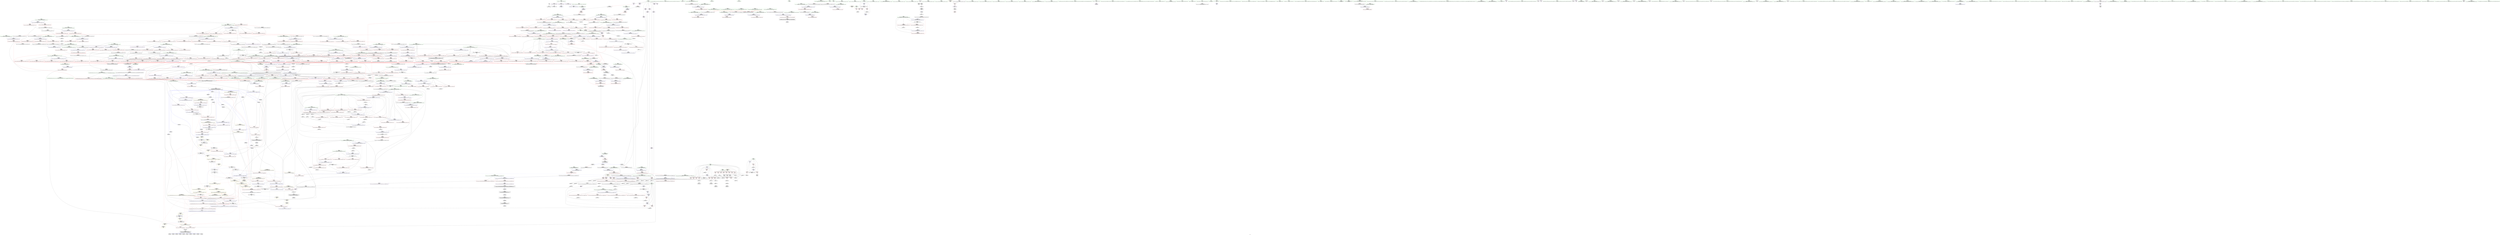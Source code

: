 digraph "SVFG" {
	label="SVFG";

	Node0x55691d4ff1d0 [shape=record,color=grey,label="{NodeID: 0\nNullPtr}"];
	Node0x55691d4ff1d0 -> Node0x55691d558380[style=solid];
	Node0x55691d4ff1d0 -> Node0x55691d5785d0[style=solid];
	Node0x55691d5601d0 [shape=record,color=red,label="{NodeID: 443\n686\<--667\n\<--__result.addr\n_ZSt10__pop_heapIPiN9__gnu_cxx5__ops15_Iter_less_iterEEvT_S4_S4_RT0_\n}"];
	Node0x55691d5601d0 -> Node0x55691d57b2b0[style=solid];
	Node0x55691d553c00 [shape=record,color=green,label="{NodeID: 111\n627\<--628\n_ZSt13__adjust_heapIPiliN9__gnu_cxx5__ops15_Iter_less_iterEEvT_T0_S5_T1_T2_\<--_ZSt13__adjust_heapIPiliN9__gnu_cxx5__ops15_Iter_less_iterEEvT_T0_S5_T1_T2__field_insensitive\n}"];
	Node0x55691d64e730 [shape=record,color=black,label="{NodeID: 1661\n834 = PHI(808, )\n0th arg _ZSt11__push_heapIPiliN9__gnu_cxx5__ops14_Iter_less_valEEvT_T0_S5_T1_RT2_ }"];
	Node0x55691d64e730 -> Node0x55691d57c080[style=solid];
	Node0x55691d575a90 [shape=record,color=red,label="{NodeID: 554\n1115\<--1090\n\<--__i\n_ZSt16__insertion_sortIPiN9__gnu_cxx5__ops15_Iter_less_iterEEvT_S4_T0_\n|{<s0>69}}"];
	Node0x55691d575a90:s0 -> Node0x55691d650810[style=solid,color=red];
	Node0x55691d558ac0 [shape=record,color=black,label="{NodeID: 222\n107\<--106\nidx.ext\<--\nmain\n}"];
	Node0x55691d57b520 [shape=record,color=blue,label="{NodeID: 665\n716\<--709\n__holeIndex.addr\<--__holeIndex\n_ZSt13__adjust_heapIPiliN9__gnu_cxx5__ops15_Iter_less_iterEEvT_T0_S5_T1_T2_\n}"];
	Node0x55691d57b520 -> Node0x55691d560c60[style=dashed];
	Node0x55691d57b520 -> Node0x55691d560d30[style=dashed];
	Node0x55691d57b520 -> Node0x55691d560e00[style=dashed];
	Node0x55691d57b520 -> Node0x55691d560ed0[style=dashed];
	Node0x55691d57b520 -> Node0x55691d57bba0[style=dashed];
	Node0x55691d57b520 -> Node0x55691d57be10[style=dashed];
	Node0x55691d57b520 -> Node0x55691d5d1980[style=dashed];
	Node0x55691d5666d0 [shape=record,color=red,label="{NodeID: 333\n93\<--61\n\<--i\nmain\n}"];
	Node0x55691d5666d0 -> Node0x55691d5a1b50[style=solid];
	Node0x55691d56d0d0 [shape=record,color=grey,label="{NodeID: 1108\n887 = Binary(886, 558, )\n}"];
	Node0x55691d56d0d0 -> Node0x55691d599300[style=solid];
	Node0x55691d550480 [shape=record,color=green,label="{NodeID: 1\n7\<--1\n__dso_handle\<--dummyObj\nGlob }"];
	Node0x55691d5602a0 [shape=record,color=red,label="{NodeID: 444\n697\<--669\n\<--__comp.addr\n_ZSt10__pop_heapIPiN9__gnu_cxx5__ops15_Iter_less_iterEEvT_S4_S4_RT0_\n}"];
	Node0x55691d5db480 [shape=record,color=black,label="{NodeID: 1219\nMR_4V_2 = PHI(MR_4V_1, MR_4V_3, )\npts\{10 \}\n|{<s0>23|<s1>25}}"];
	Node0x55691d5db480:s0 -> Node0x55691d584510[style=dashed,color=blue];
	Node0x55691d5db480:s1 -> Node0x55691d5d6980[style=dashed,color=blue];
	Node0x55691d553d00 [shape=record,color=green,label="{NodeID: 112\n642\<--643\nthis.addr\<--this.addr_field_insensitive\n_ZNK9__gnu_cxx5__ops15_Iter_less_iterclIPiS3_EEbT_T0_\n}"];
	Node0x55691d553d00 -> Node0x55691d55f9b0[style=solid];
	Node0x55691d553d00 -> Node0x55691d57ac30[style=solid];
	Node0x55691d64e870 [shape=record,color=black,label="{NodeID: 1662\n835 = PHI(809, )\n1st arg _ZSt11__push_heapIPiliN9__gnu_cxx5__ops14_Iter_less_valEEvT_T0_S5_T1_RT2_ }"];
	Node0x55691d64e870 -> Node0x55691d57c150[style=solid];
	Node0x55691d575b60 [shape=record,color=red,label="{NodeID: 555\n1119\<--1090\n\<--__i\n_ZSt16__insertion_sortIPiN9__gnu_cxx5__ops15_Iter_less_iterEEvT_S4_T0_\n|{<s0>70}}"];
	Node0x55691d575b60:s0 -> Node0x55691d654090[style=solid,color=red];
	Node0x55691d5e8bd0 [shape=record,color=yellow,style=double,label="{NodeID: 1330\n4V_1 = ENCHI(MR_4V_0)\npts\{10 \}\nFun[_ZSt13__heap_selectIPiN9__gnu_cxx5__ops15_Iter_less_iterEEvT_S4_S4_T0_]|{<s0>30|<s1>30}}"];
	Node0x55691d5e8bd0:s0 -> Node0x55691d5ce250[style=dashed,color=red];
	Node0x55691d5e8bd0:s1 -> Node0x55691d5de680[style=dashed,color=red];
	Node0x55691d558b90 [shape=record,color=black,label="{NodeID: 223\n124\<--123\nidxprom9\<--\nmain\n}"];
	Node0x55691d57b5f0 [shape=record,color=blue,label="{NodeID: 666\n718\<--710\n__len.addr\<--__len\n_ZSt13__adjust_heapIPiliN9__gnu_cxx5__ops15_Iter_less_iterEEvT_T0_S5_T1_T2_\n}"];
	Node0x55691d57b5f0 -> Node0x55691d561070[style=dashed];
	Node0x55691d57b5f0 -> Node0x55691d561140[style=dashed];
	Node0x55691d57b5f0 -> Node0x55691d5710a0[style=dashed];
	Node0x55691d5667a0 [shape=record,color=red,label="{NodeID: 334\n97\<--61\n\<--i\nmain\n}"];
	Node0x55691d5667a0 -> Node0x55691d5589f0[style=solid];
	Node0x55691d56d250 [shape=record,color=grey,label="{NodeID: 1109\n186 = Binary(185, 184, )\n}"];
	Node0x55691d56d250 -> Node0x55691d578d50[style=solid];
	Node0x55691d550510 [shape=record,color=green,label="{NodeID: 2\n11\<--1\n_ZSt3cin\<--dummyObj\nGlob }"];
	Node0x55691d560370 [shape=record,color=red,label="{NodeID: 445\n681\<--680\n\<--call\n_ZSt10__pop_heapIPiN9__gnu_cxx5__ops15_Iter_less_iterEEvT_S4_S4_RT0_\n}"];
	Node0x55691d560370 -> Node0x55691d57b1e0[style=solid];
	Node0x55691d5db980 [shape=record,color=black,label="{NodeID: 1220\nMR_190V_2 = PHI(MR_190V_1, MR_190V_4, )\npts\{1091 \}\n}"];
	Node0x55691d553dd0 [shape=record,color=green,label="{NodeID: 113\n644\<--645\n__it1.addr\<--__it1.addr_field_insensitive\n_ZNK9__gnu_cxx5__ops15_Iter_less_iterclIPiS3_EEbT_T0_\n}"];
	Node0x55691d553dd0 -> Node0x55691d55fa80[style=solid];
	Node0x55691d553dd0 -> Node0x55691d57ad00[style=solid];
	Node0x55691d64e9b0 [shape=record,color=black,label="{NodeID: 1663\n836 = PHI(810, )\n2nd arg _ZSt11__push_heapIPiliN9__gnu_cxx5__ops14_Iter_less_valEEvT_T0_S5_T1_RT2_ }"];
	Node0x55691d64e9b0 -> Node0x55691d57c220[style=solid];
	Node0x55691d575c30 [shape=record,color=red,label="{NodeID: 556\n1124\<--1090\n\<--__i\n_ZSt16__insertion_sortIPiN9__gnu_cxx5__ops15_Iter_less_iterEEvT_S4_T0_\n|{<s0>71}}"];
	Node0x55691d575c30:s0 -> Node0x55691d651880[style=solid,color=red];
	Node0x55691d558c60 [shape=record,color=black,label="{NodeID: 224\n132\<--131\nidxprom14\<--\nmain\n}"];
	Node0x55691d57b6c0 [shape=record,color=blue,label="{NodeID: 667\n720\<--711\n__value.addr\<--__value\n_ZSt13__adjust_heapIPiliN9__gnu_cxx5__ops15_Iter_less_iterEEvT_T0_S5_T1_T2_\n}"];
	Node0x55691d57b6c0 -> Node0x55691d571b30[style=dashed];
	Node0x55691d57b6c0 -> Node0x55691d571c00[style=dashed];
	Node0x55691d57b6c0 -> Node0x55691d571cd0[style=dashed];
	Node0x55691d566870 [shape=record,color=red,label="{NodeID: 335\n102\<--61\n\<--i\nmain\n}"];
	Node0x55691d566870 -> Node0x55691d5a1850[style=solid];
	Node0x55691d56d3d0 [shape=record,color=grey,label="{NodeID: 1110\n174 = Binary(172, 173, )\n}"];
	Node0x55691d56d3d0 -> Node0x55691d56d550[style=solid];
	Node0x55691d5507c0 [shape=record,color=green,label="{NodeID: 3\n14\<--1\n_ZSt4cout\<--dummyObj\nGlob }"];
	Node0x55691d560440 [shape=record,color=red,label="{NodeID: 446\n685\<--684\n\<--call1\n_ZSt10__pop_heapIPiN9__gnu_cxx5__ops15_Iter_less_iterEEvT_S4_S4_RT0_\n}"];
	Node0x55691d560440 -> Node0x55691d57b2b0[style=solid];
	Node0x55691d5dbe80 [shape=record,color=black,label="{NodeID: 1221\nMR_192V_2 = PHI(MR_192V_1, MR_192V_3, )\npts\{1093 \}\n}"];
	Node0x55691d553ea0 [shape=record,color=green,label="{NodeID: 114\n646\<--647\n__it2.addr\<--__it2.addr_field_insensitive\n_ZNK9__gnu_cxx5__ops15_Iter_less_iterclIPiS3_EEbT_T0_\n}"];
	Node0x55691d553ea0 -> Node0x55691d55fb50[style=solid];
	Node0x55691d553ea0 -> Node0x55691d57add0[style=solid];
	Node0x55691d64eaf0 [shape=record,color=black,label="{NodeID: 1664\n837 = PHI(812, )\n3rd arg _ZSt11__push_heapIPiliN9__gnu_cxx5__ops14_Iter_less_valEEvT_T0_S5_T1_RT2_ }"];
	Node0x55691d64eaf0 -> Node0x55691d57c2f0[style=solid];
	Node0x55691d575d00 [shape=record,color=red,label="{NodeID: 557\n1125\<--1090\n\<--__i\n_ZSt16__insertion_sortIPiN9__gnu_cxx5__ops15_Iter_less_iterEEvT_S4_T0_\n}"];
	Node0x55691d575d00 -> Node0x55691d564720[style=solid];
	Node0x55691d558d30 [shape=record,color=black,label="{NodeID: 225\n149\<--148\nidxprom24\<--sub23\nmain\n}"];
	Node0x55691d57b790 [shape=record,color=blue,label="{NodeID: 668\n722\<--734\n__topIndex\<--\n_ZSt13__adjust_heapIPiliN9__gnu_cxx5__ops15_Iter_less_iterEEvT_T0_S5_T1_T2_\n}"];
	Node0x55691d57b790 -> Node0x55691d571170[style=dashed];
	Node0x55691d566940 [shape=record,color=red,label="{NodeID: 336\n141\<--63\n\<--i17\nmain\n}"];
	Node0x55691d566940 -> Node0x55691d5a2bd0[style=solid];
	Node0x55691d56d550 [shape=record,color=grey,label="{NodeID: 1111\n175 = Binary(174, 84, )\n}"];
	Node0x55691d56d550 -> Node0x55691d56dcd0[style=solid];
	Node0x55691d550850 [shape=record,color=green,label="{NodeID: 4\n15\<--1\n.str\<--dummyObj\nGlob }"];
	Node0x55691d560510 [shape=record,color=red,label="{NodeID: 447\n696\<--695\n\<--call2\n_ZSt10__pop_heapIPiN9__gnu_cxx5__ops15_Iter_less_iterEEvT_S4_S4_RT0_\n|{<s0>40}}"];
	Node0x55691d560510:s0 -> Node0x55691d6536e0[style=solid,color=red];
	Node0x55691d559110 [shape=record,color=green,label="{NodeID: 115\n663\<--664\n__first.addr\<--__first.addr_field_insensitive\n_ZSt10__pop_heapIPiN9__gnu_cxx5__ops15_Iter_less_iterEEvT_S4_S4_RT0_\n}"];
	Node0x55691d559110 -> Node0x55691d55fdc0[style=solid];
	Node0x55691d559110 -> Node0x55691d55fe90[style=solid];
	Node0x55691d559110 -> Node0x55691d55ff60[style=solid];
	Node0x55691d559110 -> Node0x55691d57aea0[style=solid];
	Node0x55691d64ec30 [shape=record,color=black,label="{NodeID: 1665\n838 = PHI(726, )\n4th arg _ZSt11__push_heapIPiliN9__gnu_cxx5__ops14_Iter_less_valEEvT_T0_S5_T1_RT2_ }"];
	Node0x55691d64ec30 -> Node0x55691d57c3c0[style=solid];
	Node0x55691d575dd0 [shape=record,color=red,label="{NodeID: 558\n1135\<--1090\n\<--__i\n_ZSt16__insertion_sortIPiN9__gnu_cxx5__ops15_Iter_less_iterEEvT_S4_T0_\n|{<s0>74}}"];
	Node0x55691d575dd0:s0 -> Node0x55691d64fff0[style=solid,color=red];
	Node0x55691d558e00 [shape=record,color=black,label="{NodeID: 226\n158\<--157\nidxprom29\<--sub28\nmain\n}"];
	Node0x55691d57b860 [shape=record,color=blue,label="{NodeID: 669\n724\<--736\n__secondChild\<--\n_ZSt13__adjust_heapIPiliN9__gnu_cxx5__ops15_Iter_less_iterEEvT_T0_S5_T1_T2_\n}"];
	Node0x55691d57b860 -> Node0x55691d571240[style=dashed];
	Node0x55691d57b860 -> Node0x55691d571310[style=dashed];
	Node0x55691d57b860 -> Node0x55691d5717f0[style=dashed];
	Node0x55691d57b860 -> Node0x55691d5718c0[style=dashed];
	Node0x55691d57b860 -> Node0x55691d57b930[style=dashed];
	Node0x55691d57b860 -> Node0x55691d57bc70[style=dashed];
	Node0x55691d57b860 -> Node0x55691d5d1e80[style=dashed];
	Node0x55691d566a10 [shape=record,color=red,label="{NodeID: 337\n146\<--63\n\<--i17\nmain\n}"];
	Node0x55691d566a10 -> Node0x55691d56eed0[style=solid];
	Node0x55691d56d6d0 [shape=record,color=grey,label="{NodeID: 1112\n169 = Binary(122, 168, )\n}"];
	Node0x55691d56d6d0 -> Node0x55691d558ed0[style=solid];
	Node0x55691d5508e0 [shape=record,color=green,label="{NodeID: 5\n17\<--1\n.str.1\<--dummyObj\nGlob }"];
	Node0x55691d5605e0 [shape=record,color=red,label="{NodeID: 448\n705\<--702\n\<--__t.addr\n_ZSt4moveIRiEONSt16remove_referenceIT_E4typeEOS2_\n}"];
	Node0x55691d5605e0 -> Node0x55691d5622d0[style=solid];
	Node0x55691d5dc880 [shape=record,color=black,label="{NodeID: 1223\nMR_165V_4 = PHI(MR_165V_5, MR_165V_3, )\npts\{995 \}\n}"];
	Node0x55691d5dc880 -> Node0x55691d574230[style=dashed];
	Node0x55691d5dc880 -> Node0x55691d574300[style=dashed];
	Node0x55691d5dc880 -> Node0x55691d5743d0[style=dashed];
	Node0x55691d5dc880 -> Node0x55691d5744a0[style=dashed];
	Node0x55691d5dc880 -> Node0x55691d574570[style=dashed];
	Node0x55691d5dc880 -> Node0x55691d574640[style=dashed];
	Node0x55691d5dc880 -> Node0x55691d57d0c0[style=dashed];
	Node0x55691d5dc880 -> Node0x55691d57d330[style=dashed];
	Node0x55691d5591e0 [shape=record,color=green,label="{NodeID: 116\n665\<--666\n__last.addr\<--__last.addr_field_insensitive\n_ZSt10__pop_heapIPiN9__gnu_cxx5__ops15_Iter_less_iterEEvT_S4_S4_RT0_\n}"];
	Node0x55691d5591e0 -> Node0x55691d560030[style=solid];
	Node0x55691d5591e0 -> Node0x55691d57af70[style=solid];
	Node0x55691d64ed70 [shape=record,color=black,label="{NodeID: 1666\n1282 = PHI(1197, 1201, )\n0th arg _ZSt12__miter_baseIPiET_S1_ }"];
	Node0x55691d64ed70 -> Node0x55691d57ed30[style=solid];
	Node0x55691d575ea0 [shape=record,color=red,label="{NodeID: 559\n1144\<--1090\n\<--__i\n_ZSt16__insertion_sortIPiN9__gnu_cxx5__ops15_Iter_less_iterEEvT_S4_T0_\n}"];
	Node0x55691d575ea0 -> Node0x55691d5647f0[style=solid];
	Node0x55691d558ed0 [shape=record,color=black,label="{NodeID: 227\n170\<--169\nidxprom36\<--mul35\nmain\n}"];
	Node0x55691d57b930 [shape=record,color=blue,label="{NodeID: 670\n724\<--747\n__secondChild\<--mul\n_ZSt13__adjust_heapIPiliN9__gnu_cxx5__ops15_Iter_less_iterEEvT_T0_S5_T1_T2_\n}"];
	Node0x55691d57b930 -> Node0x55691d571240[style=dashed];
	Node0x55691d57b930 -> Node0x55691d571310[style=dashed];
	Node0x55691d57b930 -> Node0x55691d5713e0[style=dashed];
	Node0x55691d57b930 -> Node0x55691d5714b0[style=dashed];
	Node0x55691d57b930 -> Node0x55691d571580[style=dashed];
	Node0x55691d57b930 -> Node0x55691d571650[style=dashed];
	Node0x55691d57b930 -> Node0x55691d571720[style=dashed];
	Node0x55691d57b930 -> Node0x55691d5717f0[style=dashed];
	Node0x55691d57b930 -> Node0x55691d5718c0[style=dashed];
	Node0x55691d57b930 -> Node0x55691d57b930[style=dashed];
	Node0x55691d57b930 -> Node0x55691d57ba00[style=dashed];
	Node0x55691d57b930 -> Node0x55691d57bc70[style=dashed];
	Node0x55691d57b930 -> Node0x55691d5d1e80[style=dashed];
	Node0x55691d566ae0 [shape=record,color=red,label="{NodeID: 338\n152\<--63\n\<--i17\nmain\n}"];
	Node0x55691d566ae0 -> Node0x55691d597800[style=solid];
	Node0x55691d56d850 [shape=record,color=grey,label="{NodeID: 1113\n857 = Binary(856, 558, )\n}"];
	Node0x55691d56d850 -> Node0x55691d56d9d0[style=solid];
	Node0x55691d550970 [shape=record,color=green,label="{NodeID: 6\n19\<--1\n.str.2\<--dummyObj\nGlob }"];
	Node0x55691d5606b0 [shape=record,color=red,label="{NodeID: 449\n749\<--714\n\<--__first.addr\n_ZSt13__adjust_heapIPiliN9__gnu_cxx5__ops15_Iter_less_iterEEvT_T0_S5_T1_T2_\n}"];
	Node0x55691d5606b0 -> Node0x55691d565010[style=solid];
	Node0x55691d5dcd80 [shape=record,color=black,label="{NodeID: 1224\nMR_4V_2 = PHI(MR_4V_3, MR_4V_1, )\npts\{10 \}\n|{<s0>8}}"];
	Node0x55691d5dcd80:s0 -> Node0x55691d5eaee0[style=dashed,color=red];
	Node0x55691d5592b0 [shape=record,color=green,label="{NodeID: 117\n667\<--668\n__result.addr\<--__result.addr_field_insensitive\n_ZSt10__pop_heapIPiN9__gnu_cxx5__ops15_Iter_less_iterEEvT_S4_S4_RT0_\n}"];
	Node0x55691d5592b0 -> Node0x55691d560100[style=solid];
	Node0x55691d5592b0 -> Node0x55691d5601d0[style=solid];
	Node0x55691d5592b0 -> Node0x55691d57b040[style=solid];
	Node0x55691d64ef80 [shape=record,color=black,label="{NodeID: 1667\n818 = PHI(712, )\n0th arg _ZSt4moveIRN9__gnu_cxx5__ops15_Iter_less_iterEEONSt16remove_referenceIT_E4typeEOS5_ }"];
	Node0x55691d64ef80 -> Node0x55691d57bee0[style=solid];
	Node0x55691d575f70 [shape=record,color=red,label="{NodeID: 560\n1121\<--1120\n\<--call3\n_ZSt16__insertion_sortIPiN9__gnu_cxx5__ops15_Iter_less_iterEEvT_S4_T0_\n}"];
	Node0x55691d575f70 -> Node0x55691d57dc20[style=solid];
	Node0x55691d558fa0 [shape=record,color=black,label="{NodeID: 228\n178\<--177\nidxprom41\<--mul40\nmain\n}"];
	Node0x55691d57ba00 [shape=record,color=blue,label="{NodeID: 671\n724\<--759\n__secondChild\<--dec\n_ZSt13__adjust_heapIPiliN9__gnu_cxx5__ops15_Iter_less_iterEEvT_T0_S5_T1_T2_\n}"];
	Node0x55691d57ba00 -> Node0x55691d571240[style=dashed];
	Node0x55691d57ba00 -> Node0x55691d571310[style=dashed];
	Node0x55691d57ba00 -> Node0x55691d571650[style=dashed];
	Node0x55691d57ba00 -> Node0x55691d571720[style=dashed];
	Node0x55691d57ba00 -> Node0x55691d5717f0[style=dashed];
	Node0x55691d57ba00 -> Node0x55691d5718c0[style=dashed];
	Node0x55691d57ba00 -> Node0x55691d57b930[style=dashed];
	Node0x55691d57ba00 -> Node0x55691d57bc70[style=dashed];
	Node0x55691d57ba00 -> Node0x55691d5d1e80[style=dashed];
	Node0x55691d566bb0 [shape=record,color=red,label="{NodeID: 339\n155\<--63\n\<--i17\nmain\n}"];
	Node0x55691d566bb0 -> Node0x55691d597b00[style=solid];
	Node0x55691d56d9d0 [shape=record,color=grey,label="{NodeID: 1114\n858 = Binary(857, 281, )\n}"];
	Node0x55691d56d9d0 -> Node0x55691d57c490[style=solid];
	Node0x55691d5511b0 [shape=record,color=green,label="{NodeID: 7\n22\<--1\n\<--dummyObj\nCan only get source location for instruction, argument, global var or function.}"];
	Node0x55691d560780 [shape=record,color=red,label="{NodeID: 450\n752\<--714\n\<--__first.addr\n_ZSt13__adjust_heapIPiliN9__gnu_cxx5__ops15_Iter_less_iterEEvT_T0_S5_T1_T2_\n}"];
	Node0x55691d560780 -> Node0x55691d5650e0[style=solid];
	Node0x55691d5dd280 [shape=record,color=black,label="{NodeID: 1225\nMR_12V_2 = PHI(MR_12V_6, MR_12V_1, )\npts\{58 \}\n}"];
	Node0x55691d5dd280 -> Node0x55691d578a10[style=dashed];
	Node0x55691d559380 [shape=record,color=green,label="{NodeID: 118\n669\<--670\n__comp.addr\<--__comp.addr_field_insensitive\n_ZSt10__pop_heapIPiN9__gnu_cxx5__ops15_Iter_less_iterEEvT_S4_S4_RT0_\n}"];
	Node0x55691d559380 -> Node0x55691d5602a0[style=solid];
	Node0x55691d559380 -> Node0x55691d57b110[style=solid];
	Node0x55691d64f090 [shape=record,color=black,label="{NodeID: 1668\n1039 = PHI(945, 955, 959, 969, 977, 981, 1031, )\n0th arg _ZSt9iter_swapIPiS0_EvT_T0_ }"];
	Node0x55691d64f090 -> Node0x55691d57d400[style=solid];
	Node0x55691d576040 [shape=record,color=red,label="{NodeID: 561\n1131\<--1130\n\<--call6\n_ZSt16__insertion_sortIPiN9__gnu_cxx5__ops15_Iter_less_iterEEvT_S4_T0_\n}"];
	Node0x55691d576040 -> Node0x55691d57dcf0[style=solid];
	Node0x55691d5e9170 [shape=record,color=yellow,style=double,label="{NodeID: 1336\n111V_1 = ENCHI(MR_111V_0)\npts\{585 721 846 1061 1093 1215 \}\nFun[_ZSt10__pop_heapIPiN9__gnu_cxx5__ops15_Iter_less_iterEEvT_S4_S4_RT0_]}"];
	Node0x55691d5e9170 -> Node0x55691d560370[style=dashed];
	Node0x55691d5e9170 -> Node0x55691d560440[style=dashed];
	Node0x55691d5e9170 -> Node0x55691d560510[style=dashed];
	Node0x55691d561200 [shape=record,color=black,label="{NodeID: 229\n272\<--270\nsub.ptr.lhs.cast\<--\n_ZSt6__sortIPiN9__gnu_cxx5__ops15_Iter_less_iterEEvT_S4_T0_\n}"];
	Node0x55691d561200 -> Node0x55691d570250[style=solid];
	Node0x55691d57bad0 [shape=record,color=blue,label="{NodeID: 672\n769\<--766\nadd.ptr5\<--\n_ZSt13__adjust_heapIPiliN9__gnu_cxx5__ops15_Iter_less_iterEEvT_T0_S5_T1_T2_\n}"];
	Node0x55691d57bad0 -> Node0x55691d5d4180[style=dashed];
	Node0x55691d566c80 [shape=record,color=red,label="{NodeID: 340\n161\<--63\n\<--i17\nmain\n}"];
	Node0x55691d566c80 -> Node0x55691d598100[style=solid];
	Node0x55691d56db50 [shape=record,color=grey,label="{NodeID: 1115\n183 = Binary(182, 84, )\n}"];
	Node0x55691d56db50 -> Node0x55691d56dcd0[style=solid];
	Node0x55691d551240 [shape=record,color=green,label="{NodeID: 8\n66\<--1\n\<--dummyObj\nCan only get source location for instruction, argument, global var or function.}"];
	Node0x55691d560850 [shape=record,color=red,label="{NodeID: 451\n762\<--714\n\<--__first.addr\n_ZSt13__adjust_heapIPiliN9__gnu_cxx5__ops15_Iter_less_iterEEvT_T0_S5_T1_T2_\n}"];
	Node0x55691d560850 -> Node0x55691d5651b0[style=solid];
	Node0x55691d5dd780 [shape=record,color=black,label="{NodeID: 1226\nMR_14V_3 = PHI(MR_14V_4, MR_14V_2, )\npts\{60 \}\n}"];
	Node0x55691d5dd780 -> Node0x55691d566460[style=dashed];
	Node0x55691d5dd780 -> Node0x55691d566530[style=dashed];
	Node0x55691d5dd780 -> Node0x55691d566600[style=dashed];
	Node0x55691d5dd780 -> Node0x55691d578ef0[style=dashed];
	Node0x55691d559450 [shape=record,color=green,label="{NodeID: 119\n671\<--672\n__value\<--__value_field_insensitive\n_ZSt10__pop_heapIPiN9__gnu_cxx5__ops15_Iter_less_iterEEvT_S4_S4_RT0_\n|{|<s1>39}}"];
	Node0x55691d559450 -> Node0x55691d57b1e0[style=solid];
	Node0x55691d559450:s1 -> Node0x55691d654090[style=solid,color=red];
	Node0x55691d64f650 [shape=record,color=black,label="{NodeID: 1669\n1040 = PHI(946, 956, 960, 970, 978, 982, 1032, )\n1st arg _ZSt9iter_swapIPiS0_EvT_T0_ }"];
	Node0x55691d64f650 -> Node0x55691d57d4d0[style=solid];
	Node0x55691d576110 [shape=record,color=red,label="{NodeID: 562\n1168\<--1154\n\<--__first.addr\n_ZSt26__unguarded_insertion_sortIPiN9__gnu_cxx5__ops15_Iter_less_iterEEvT_S4_T0_\n}"];
	Node0x55691d576110 -> Node0x55691d57e030[style=solid];
	Node0x55691d561290 [shape=record,color=black,label="{NodeID: 230\n273\<--271\nsub.ptr.rhs.cast\<--\n_ZSt6__sortIPiN9__gnu_cxx5__ops15_Iter_less_iterEEvT_S4_T0_\n}"];
	Node0x55691d561290 -> Node0x55691d570250[style=solid];
	Node0x55691d57bba0 [shape=record,color=blue,label="{NodeID: 673\n716\<--771\n__holeIndex.addr\<--\n_ZSt13__adjust_heapIPiliN9__gnu_cxx5__ops15_Iter_less_iterEEvT_T0_S5_T1_T2_\n}"];
	Node0x55691d57bba0 -> Node0x55691d560e00[style=dashed];
	Node0x55691d57bba0 -> Node0x55691d560ed0[style=dashed];
	Node0x55691d57bba0 -> Node0x55691d57bba0[style=dashed];
	Node0x55691d57bba0 -> Node0x55691d57be10[style=dashed];
	Node0x55691d57bba0 -> Node0x55691d5d1980[style=dashed];
	Node0x55691d566d50 [shape=record,color=red,label="{NodeID: 341\n168\<--63\n\<--i17\nmain\n}"];
	Node0x55691d566d50 -> Node0x55691d56d6d0[style=solid];
	Node0x55691d56dcd0 [shape=record,color=grey,label="{NodeID: 1116\n184 = Binary(175, 183, )\n}"];
	Node0x55691d56dcd0 -> Node0x55691d56d250[style=solid];
	Node0x55691d5512d0 [shape=record,color=green,label="{NodeID: 9\n68\<--1\n\<--dummyObj\nCan only get source location for instruction, argument, global var or function.}"];
	Node0x55691d560920 [shape=record,color=red,label="{NodeID: 452\n767\<--714\n\<--__first.addr\n_ZSt13__adjust_heapIPiliN9__gnu_cxx5__ops15_Iter_less_iterEEvT_T0_S5_T1_T2_\n}"];
	Node0x55691d560920 -> Node0x55691d565280[style=solid];
	Node0x55691d5ddc80 [shape=record,color=black,label="{NodeID: 1227\nMR_16V_2 = PHI(MR_16V_4, MR_16V_1, )\npts\{62 \}\n}"];
	Node0x55691d5ddc80 -> Node0x55691d578870[style=dashed];
	Node0x55691d559520 [shape=record,color=green,label="{NodeID: 120\n673\<--674\nagg.tmp\<--agg.tmp_field_insensitive\n_ZSt10__pop_heapIPiN9__gnu_cxx5__ops15_Iter_less_iterEEvT_S4_S4_RT0_\n}"];
	Node0x55691d64f910 [shape=record,color=black,label="{NodeID: 1670\n571 = PHI(506, )\n0th arg _ZSt11__make_heapIPiN9__gnu_cxx5__ops15_Iter_less_iterEEvT_S4_RT0_ }"];
	Node0x55691d64f910 -> Node0x55691d57a680[style=solid];
	Node0x55691d5761e0 [shape=record,color=red,label="{NodeID: 563\n1172\<--1156\n\<--__last.addr\n_ZSt26__unguarded_insertion_sortIPiN9__gnu_cxx5__ops15_Iter_less_iterEEvT_S4_T0_\n}"];
	Node0x55691d5761e0 -> Node0x55691d5a2750[style=solid];
	Node0x55691d561360 [shape=record,color=black,label="{NodeID: 231\n322\<--320\nsub.ptr.lhs.cast\<--\n_ZSt16__introsort_loopIPilN9__gnu_cxx5__ops15_Iter_less_iterEEvT_S4_T0_T1_\n}"];
	Node0x55691d561360 -> Node0x55691d5709d0[style=solid];
	Node0x55691d57bc70 [shape=record,color=blue,label="{NodeID: 674\n724\<--786\n__secondChild\<--mul12\n_ZSt13__adjust_heapIPiliN9__gnu_cxx5__ops15_Iter_less_iterEEvT_T0_S5_T1_T2_\n}"];
	Node0x55691d57bc70 -> Node0x55691d571990[style=dashed];
	Node0x55691d57bc70 -> Node0x55691d571a60[style=dashed];
	Node0x55691d57bc70 -> Node0x55691d5d1e80[style=dashed];
	Node0x55691d566e20 [shape=record,color=red,label="{NodeID: 342\n173\<--63\n\<--i17\nmain\n}"];
	Node0x55691d566e20 -> Node0x55691d56d3d0[style=solid];
	Node0x55691d56de50 [shape=record,color=grey,label="{NodeID: 1117\n182 = Binary(180, 181, )\n}"];
	Node0x55691d56de50 -> Node0x55691d56db50[style=solid];
	Node0x55691d551360 [shape=record,color=green,label="{NodeID: 10\n84\<--1\n\<--dummyObj\nCan only get source location for instruction, argument, global var or function.}"];
	Node0x55691d5609f0 [shape=record,color=red,label="{NodeID: 453\n788\<--714\n\<--__first.addr\n_ZSt13__adjust_heapIPiliN9__gnu_cxx5__ops15_Iter_less_iterEEvT_T0_S5_T1_T2_\n}"];
	Node0x55691d5609f0 -> Node0x55691d565350[style=solid];
	Node0x55691d5de180 [shape=record,color=black,label="{NodeID: 1228\nMR_18V_2 = PHI(MR_18V_4, MR_18V_1, )\npts\{64 \}\n}"];
	Node0x55691d5de180 -> Node0x55691d578bb0[style=dashed];
	Node0x55691d5595f0 [shape=record,color=green,label="{NodeID: 121\n702\<--703\n__t.addr\<--__t.addr_field_insensitive\n_ZSt4moveIRiEONSt16remove_referenceIT_E4typeEOS2_\n}"];
	Node0x55691d5595f0 -> Node0x55691d5605e0[style=solid];
	Node0x55691d5595f0 -> Node0x55691d57b380[style=solid];
	Node0x55691d64fa20 [shape=record,color=black,label="{NodeID: 1671\n572 = PHI(507, )\n1st arg _ZSt11__make_heapIPiN9__gnu_cxx5__ops15_Iter_less_iterEEvT_S4_RT0_ }"];
	Node0x55691d64fa20 -> Node0x55691d57a750[style=solid];
	Node0x55691d5762b0 [shape=record,color=red,label="{NodeID: 564\n1171\<--1158\n\<--__i\n_ZSt26__unguarded_insertion_sortIPiN9__gnu_cxx5__ops15_Iter_less_iterEEvT_S4_T0_\n}"];
	Node0x55691d5762b0 -> Node0x55691d5a2750[style=solid];
	Node0x55691d561430 [shape=record,color=black,label="{NodeID: 232\n323\<--321\nsub.ptr.rhs.cast\<--\n_ZSt16__introsort_loopIPilN9__gnu_cxx5__ops15_Iter_less_iterEEvT_S4_T0_T1_\n}"];
	Node0x55691d561430 -> Node0x55691d5709d0[style=solid];
	Node0x55691d57bd40 [shape=record,color=blue,label="{NodeID: 675\n796\<--793\nadd.ptr16\<--\n_ZSt13__adjust_heapIPiliN9__gnu_cxx5__ops15_Iter_less_iterEEvT_T0_S5_T1_T2_\n}"];
	Node0x55691d57bd40 -> Node0x55691d5d1480[style=dashed];
	Node0x55691d566ef0 [shape=record,color=red,label="{NodeID: 343\n176\<--63\n\<--i17\nmain\n}"];
	Node0x55691d566ef0 -> Node0x55691d598880[style=solid];
	Node0x55691d56dfd0 [shape=record,color=grey,label="{NodeID: 1118\n136 = Binary(127, 135, )\n}"];
	Node0x55691d56dfd0 -> Node0x55691d578ae0[style=solid];
	Node0x55691d551460 [shape=record,color=green,label="{NodeID: 11\n122\<--1\n\<--dummyObj\nCan only get source location for instruction, argument, global var or function.}"];
	Node0x55691d560ac0 [shape=record,color=red,label="{NodeID: 454\n794\<--714\n\<--__first.addr\n_ZSt13__adjust_heapIPiliN9__gnu_cxx5__ops15_Iter_less_iterEEvT_T0_S5_T1_T2_\n}"];
	Node0x55691d560ac0 -> Node0x55691d565420[style=solid];
	Node0x55691d5de680 [shape=record,color=black,label="{NodeID: 1229\nMR_4V_2 = PHI(MR_4V_4, MR_4V_1, )\npts\{10 \}\n|{<s0>30}}"];
	Node0x55691d5de680:s0 -> Node0x55691d5da580[style=dashed,color=blue];
	Node0x55691d5596c0 [shape=record,color=green,label="{NodeID: 122\n712\<--713\n__comp\<--__comp_field_insensitive\n_ZSt13__adjust_heapIPiliN9__gnu_cxx5__ops15_Iter_less_iterEEvT_T0_S5_T1_T2_\n|{<s0>41|<s1>44}}"];
	Node0x55691d5596c0:s0 -> Node0x55691d650740[style=solid,color=red];
	Node0x55691d5596c0:s1 -> Node0x55691d64ef80[style=solid,color=red];
	Node0x55691d64fb30 [shape=record,color=black,label="{NodeID: 1672\n573 = PHI(493, )\n2nd arg _ZSt11__make_heapIPiN9__gnu_cxx5__ops15_Iter_less_iterEEvT_S4_RT0_ }"];
	Node0x55691d64fb30 -> Node0x55691d57a820[style=solid];
	Node0x55691d576380 [shape=record,color=red,label="{NodeID: 565\n1175\<--1158\n\<--__i\n_ZSt26__unguarded_insertion_sortIPiN9__gnu_cxx5__ops15_Iter_less_iterEEvT_S4_T0_\n|{<s0>76}}"];
	Node0x55691d576380:s0 -> Node0x55691d64fff0[style=solid,color=red];
	Node0x55691d561500 [shape=record,color=black,label="{NodeID: 233\n368\<--364\ncast\<--\n_ZSt4__lgl\n}"];
	Node0x55691d57be10 [shape=record,color=blue,label="{NodeID: 676\n716\<--799\n__holeIndex.addr\<--sub17\n_ZSt13__adjust_heapIPiliN9__gnu_cxx5__ops15_Iter_less_iterEEvT_T0_S5_T1_T2_\n}"];
	Node0x55691d57be10 -> Node0x55691d5d1980[style=dashed];
	Node0x55691d566fc0 [shape=record,color=red,label="{NodeID: 344\n181\<--63\n\<--i17\nmain\n}"];
	Node0x55691d566fc0 -> Node0x55691d56de50[style=solid];
	Node0x55691d56e150 [shape=record,color=grey,label="{NodeID: 1119\n135 = Binary(130, 134, )\n}"];
	Node0x55691d56e150 -> Node0x55691d56dfd0[style=solid];
	Node0x55691d551560 [shape=record,color=green,label="{NodeID: 12\n276\<--1\n\<--dummyObj\nCan only get source location for instruction, argument, global var or function.}"];
	Node0x55691d560b90 [shape=record,color=red,label="{NodeID: 455\n808\<--714\n\<--__first.addr\n_ZSt13__adjust_heapIPiliN9__gnu_cxx5__ops15_Iter_less_iterEEvT_T0_S5_T1_T2_\n|{<s0>47}}"];
	Node0x55691d560b90:s0 -> Node0x55691d64e730[style=solid,color=red];
	Node0x55691d5ce380 [shape=record,color=black,label="{NodeID: 1230\nMR_85V_2 = PHI(MR_85V_3, MR_85V_1, )\npts\{581 \}\n}"];
	Node0x55691d559790 [shape=record,color=green,label="{NodeID: 123\n714\<--715\n__first.addr\<--__first.addr_field_insensitive\n_ZSt13__adjust_heapIPiliN9__gnu_cxx5__ops15_Iter_less_iterEEvT_T0_S5_T1_T2_\n}"];
	Node0x55691d559790 -> Node0x55691d5606b0[style=solid];
	Node0x55691d559790 -> Node0x55691d560780[style=solid];
	Node0x55691d559790 -> Node0x55691d560850[style=solid];
	Node0x55691d559790 -> Node0x55691d560920[style=solid];
	Node0x55691d559790 -> Node0x55691d5609f0[style=solid];
	Node0x55691d559790 -> Node0x55691d560ac0[style=solid];
	Node0x55691d559790 -> Node0x55691d560b90[style=solid];
	Node0x55691d559790 -> Node0x55691d57b450[style=solid];
	Node0x55691d64fc40 [shape=record,color=black,label="{NodeID: 1673\n1082 = PHI(398, 411, )\n0th arg _ZSt16__insertion_sortIPiN9__gnu_cxx5__ops15_Iter_less_iterEEvT_S4_T0_ }"];
	Node0x55691d64fc40 -> Node0x55691d57d9b0[style=solid];
	Node0x55691d576450 [shape=record,color=red,label="{NodeID: 566\n1179\<--1158\n\<--__i\n_ZSt26__unguarded_insertion_sortIPiN9__gnu_cxx5__ops15_Iter_less_iterEEvT_S4_T0_\n}"];
	Node0x55691d576450 -> Node0x55691d5648c0[style=solid];
	Node0x55691d5615d0 [shape=record,color=black,label="{NodeID: 234\n369\<--364\nconv\<--\n_ZSt4__lgl\n}"];
	Node0x55691d5615d0 -> Node0x55691d56f350[style=solid];
	Node0x55691d57bee0 [shape=record,color=blue,label="{NodeID: 677\n819\<--818\n__t.addr\<--__t\n_ZSt4moveIRN9__gnu_cxx5__ops15_Iter_less_iterEEONSt16remove_referenceIT_E4typeEOS5_\n}"];
	Node0x55691d57bee0 -> Node0x55691d571da0[style=dashed];
	Node0x55691d567090 [shape=record,color=red,label="{NodeID: 345\n189\<--63\n\<--i17\nmain\n}"];
	Node0x55691d567090 -> Node0x55691d599000[style=solid];
	Node0x55691d56e2d0 [shape=record,color=grey,label="{NodeID: 1120\n467 = Binary(465, 466, )\n}"];
	Node0x55691d56e2d0 -> Node0x55691d56e450[style=solid];
	Node0x55691d551660 [shape=record,color=green,label="{NodeID: 13\n281\<--1\n\<--dummyObj\nCan only get source location for instruction, argument, global var or function.}"];
	Node0x55691d560c60 [shape=record,color=red,label="{NodeID: 456\n734\<--716\n\<--__holeIndex.addr\n_ZSt13__adjust_heapIPiliN9__gnu_cxx5__ops15_Iter_less_iterEEvT_T0_S5_T1_T2_\n}"];
	Node0x55691d560c60 -> Node0x55691d57b790[style=solid];
	Node0x55691d5ce880 [shape=record,color=black,label="{NodeID: 1231\nMR_87V_2 = PHI(MR_87V_4, MR_87V_1, )\npts\{583 \}\n}"];
	Node0x55691d559860 [shape=record,color=green,label="{NodeID: 124\n716\<--717\n__holeIndex.addr\<--__holeIndex.addr_field_insensitive\n_ZSt13__adjust_heapIPiliN9__gnu_cxx5__ops15_Iter_less_iterEEvT_T0_S5_T1_T2_\n}"];
	Node0x55691d559860 -> Node0x55691d560c60[style=solid];
	Node0x55691d559860 -> Node0x55691d560d30[style=solid];
	Node0x55691d559860 -> Node0x55691d560e00[style=solid];
	Node0x55691d559860 -> Node0x55691d560ed0[style=solid];
	Node0x55691d559860 -> Node0x55691d560fa0[style=solid];
	Node0x55691d559860 -> Node0x55691d57b520[style=solid];
	Node0x55691d559860 -> Node0x55691d57bba0[style=solid];
	Node0x55691d559860 -> Node0x55691d57be10[style=solid];
	Node0x55691d64fd90 [shape=record,color=black,label="{NodeID: 1674\n1083 = PHI(400, 412, )\n1st arg _ZSt16__insertion_sortIPiN9__gnu_cxx5__ops15_Iter_less_iterEEvT_S4_T0_ }"];
	Node0x55691d64fd90 -> Node0x55691d57da80[style=solid];
	Node0x55691d576520 [shape=record,color=red,label="{NodeID: 567\n1197\<--1188\n\<--__first.addr\n_ZSt13move_backwardIPiS0_ET0_T_S2_S1_\n|{<s0>77}}"];
	Node0x55691d576520:s0 -> Node0x55691d64ed70[style=solid,color=red];
	Node0x55691d5616a0 [shape=record,color=black,label="{NodeID: 235\n358\<--370\n_ZSt4__lgl_ret\<--sub\n_ZSt4__lgl\n|{<s0>16}}"];
	Node0x55691d5616a0:s0 -> Node0x55691d64af70[style=solid,color=blue];
	Node0x55691d57bfb0 [shape=record,color=blue,label="{NodeID: 678\n828\<--825\nthis.addr\<--this\n_ZN9__gnu_cxx5__ops14_Iter_less_valC2ENS0_15_Iter_less_iterE\n}"];
	Node0x55691d57bfb0 -> Node0x55691d571e70[style=dashed];
	Node0x55691d567160 [shape=record,color=red,label="{NodeID: 346\n74\<--73\nvbase.offset\<--\nmain\n}"];
	Node0x55691d56e450 [shape=record,color=grey,label="{NodeID: 1121\n468 = Binary(467, 276, )\n}"];
	Node0x55691d56e450 -> Node0x55691d56e5d0[style=solid];
	Node0x55691d551760 [shape=record,color=green,label="{NodeID: 14\n327\<--1\n\<--dummyObj\nCan only get source location for instruction, argument, global var or function.}"];
	Node0x55691d560d30 [shape=record,color=red,label="{NodeID: 457\n736\<--716\n\<--__holeIndex.addr\n_ZSt13__adjust_heapIPiliN9__gnu_cxx5__ops15_Iter_less_iterEEvT_T0_S5_T1_T2_\n}"];
	Node0x55691d560d30 -> Node0x55691d57b860[style=solid];
	Node0x55691d5ced80 [shape=record,color=black,label="{NodeID: 1232\nMR_89V_2 = PHI(MR_89V_4, MR_89V_1, )\npts\{585 \}\n}"];
	Node0x55691d559930 [shape=record,color=green,label="{NodeID: 125\n718\<--719\n__len.addr\<--__len.addr_field_insensitive\n_ZSt13__adjust_heapIPiliN9__gnu_cxx5__ops15_Iter_less_iterEEvT_T0_S5_T1_T2_\n}"];
	Node0x55691d559930 -> Node0x55691d561070[style=solid];
	Node0x55691d559930 -> Node0x55691d561140[style=solid];
	Node0x55691d559930 -> Node0x55691d5710a0[style=solid];
	Node0x55691d559930 -> Node0x55691d57b5f0[style=solid];
	Node0x55691d64fee0 [shape=record,color=black,label="{NodeID: 1675\n1313 = PHI(1269, 1273, 1275, )\n0th arg _ZSt12__niter_baseIPiET_S1_ }"];
	Node0x55691d64fee0 -> Node0x55691d57f140[style=solid];
	Node0x55691d5765f0 [shape=record,color=red,label="{NodeID: 568\n1201\<--1190\n\<--__last.addr\n_ZSt13move_backwardIPiS0_ET0_T_S2_S1_\n|{<s0>78}}"];
	Node0x55691d5765f0:s0 -> Node0x55691d64ed70[style=solid,color=red];
	Node0x55691d561770 [shape=record,color=black,label="{NodeID: 236\n392\<--390\nsub.ptr.lhs.cast\<--\n_ZSt22__final_insertion_sortIPiN9__gnu_cxx5__ops15_Iter_less_iterEEvT_S4_T0_\n}"];
	Node0x55691d561770 -> Node0x55691d5961d0[style=solid];
	Node0x55691d57c080 [shape=record,color=blue,label="{NodeID: 679\n839\<--834\n__first.addr\<--__first\n_ZSt11__push_heapIPiliN9__gnu_cxx5__ops14_Iter_less_valEEvT_T0_S5_T1_RT2_\n}"];
	Node0x55691d57c080 -> Node0x55691d571f40[style=dashed];
	Node0x55691d57c080 -> Node0x55691d572010[style=dashed];
	Node0x55691d57c080 -> Node0x55691d5720e0[style=dashed];
	Node0x55691d57c080 -> Node0x55691d5721b0[style=dashed];
	Node0x55691d567230 [shape=record,color=red,label="{NodeID: 347\n126\<--125\n\<--arrayidx10\nmain\n}"];
	Node0x55691d567230 -> Node0x55691d5a16d0[style=solid];
	Node0x55691d56e5d0 [shape=record,color=grey,label="{NodeID: 1122\n469 = Binary(468, 281, )\n}"];
	Node0x55691d551860 [shape=record,color=green,label="{NodeID: 15\n331\<--1\n\<--dummyObj\nCan only get source location for instruction, argument, global var or function.|{<s0>40}}"];
	Node0x55691d551860:s0 -> Node0x55691d6533e0[style=solid,color=red];
	Node0x55691d560e00 [shape=record,color=red,label="{NodeID: 458\n768\<--716\n\<--__holeIndex.addr\n_ZSt13__adjust_heapIPiliN9__gnu_cxx5__ops15_Iter_less_iterEEvT_T0_S5_T1_T2_\n}"];
	Node0x55691d5cf280 [shape=record,color=black,label="{NodeID: 1233\nMR_4V_2 = PHI(MR_4V_1, MR_4V_3, )\npts\{10 \}\n|{<s0>29|<s1>62|<s2>63|<s3>64}}"];
	Node0x55691d5cf280:s0 -> Node0x55691d584bf0[style=dashed,color=blue];
	Node0x55691d5cf280:s1 -> Node0x55691d5e6830[style=dashed,color=red];
	Node0x55691d5cf280:s2 -> Node0x55691d5e6830[style=dashed,color=red];
	Node0x55691d5cf280:s3 -> Node0x55691d5e45d0[style=dashed,color=red];
	Node0x55691d559a00 [shape=record,color=green,label="{NodeID: 126\n720\<--721\n__value.addr\<--__value.addr_field_insensitive\n_ZSt13__adjust_heapIPiliN9__gnu_cxx5__ops15_Iter_less_iterEEvT_T0_S5_T1_T2_\n|{|<s1>46}}"];
	Node0x55691d559a00 -> Node0x55691d57b6c0[style=solid];
	Node0x55691d559a00:s1 -> Node0x55691d654090[style=solid,color=red];
	Node0x55691d64fff0 [shape=record,color=black,label="{NodeID: 1676\n1209 = PHI(1135, 1175, )\n0th arg _ZSt25__unguarded_linear_insertIPiN9__gnu_cxx5__ops14_Val_less_iterEEvT_T0_ }"];
	Node0x55691d64fff0 -> Node0x55691d57e440[style=solid];
	Node0x55691d5766c0 [shape=record,color=red,label="{NodeID: 569\n1203\<--1192\n\<--__result.addr\n_ZSt13move_backwardIPiS0_ET0_T_S2_S1_\n|{<s0>79}}"];
	Node0x55691d5766c0:s0 -> Node0x55691d650260[style=solid,color=red];
	Node0x55691d561840 [shape=record,color=black,label="{NodeID: 237\n393\<--391\nsub.ptr.rhs.cast\<--\n_ZSt22__final_insertion_sortIPiN9__gnu_cxx5__ops15_Iter_less_iterEEvT_S4_T0_\n}"];
	Node0x55691d561840 -> Node0x55691d5961d0[style=solid];
	Node0x55691d57c150 [shape=record,color=blue,label="{NodeID: 680\n841\<--835\n__holeIndex.addr\<--__holeIndex\n_ZSt11__push_heapIPiliN9__gnu_cxx5__ops14_Iter_less_valEEvT_T0_S5_T1_RT2_\n}"];
	Node0x55691d57c150 -> Node0x55691d572280[style=dashed];
	Node0x55691d57c150 -> Node0x55691d5d5a80[style=dashed];
	Node0x55691d567300 [shape=record,color=red,label="{NodeID: 348\n134\<--133\n\<--arrayidx15\nmain\n}"];
	Node0x55691d567300 -> Node0x55691d56e150[style=solid];
	Node0x55691d56e750 [shape=record,color=grey,label="{NodeID: 1123\n754 = Binary(753, 558, )\n}"];
	Node0x55691d551960 [shape=record,color=green,label="{NodeID: 16\n342\<--1\n\<--dummyObj\nCan only get source location for instruction, argument, global var or function.}"];
	Node0x55691d560ed0 [shape=record,color=red,label="{NodeID: 459\n795\<--716\n\<--__holeIndex.addr\n_ZSt13__adjust_heapIPiliN9__gnu_cxx5__ops15_Iter_less_iterEEvT_T0_S5_T1_T2_\n}"];
	Node0x55691d559ad0 [shape=record,color=green,label="{NodeID: 127\n722\<--723\n__topIndex\<--__topIndex_field_insensitive\n_ZSt13__adjust_heapIPiliN9__gnu_cxx5__ops15_Iter_less_iterEEvT_T0_S5_T1_T2_\n}"];
	Node0x55691d559ad0 -> Node0x55691d571170[style=solid];
	Node0x55691d559ad0 -> Node0x55691d57b790[style=solid];
	Node0x55691d6500c0 [shape=record,color=black,label="{NodeID: 1677\n1257 = PHI(1198, )\n0th arg _ZSt23__copy_move_backward_a2ILb1EPiS0_ET1_T0_S2_S1_ }"];
	Node0x55691d6500c0 -> Node0x55691d57eac0[style=solid];
	Node0x55691d576790 [shape=record,color=red,label="{NodeID: 570\n1219\<--1212\n\<--__last.addr\n_ZSt25__unguarded_linear_insertIPiN9__gnu_cxx5__ops14_Val_less_iterEEvT_T0_\n|{<s0>80}}"];
	Node0x55691d576790:s0 -> Node0x55691d654090[style=solid,color=red];
	Node0x55691d561910 [shape=record,color=black,label="{NodeID: 238\n465\<--463\nsub.ptr.lhs.cast\<--\n_ZSt27__unguarded_partition_pivotIPiN9__gnu_cxx5__ops15_Iter_less_iterEET_S4_S4_T0_\n}"];
	Node0x55691d561910 -> Node0x55691d56e2d0[style=solid];
	Node0x55691d57c220 [shape=record,color=blue,label="{NodeID: 681\n843\<--836\n__topIndex.addr\<--__topIndex\n_ZSt11__push_heapIPiliN9__gnu_cxx5__ops14_Iter_less_valEEvT_T0_S5_T1_RT2_\n}"];
	Node0x55691d57c220 -> Node0x55691d572690[style=dashed];
	Node0x55691d5673d0 [shape=record,color=red,label="{NodeID: 349\n151\<--150\n\<--arrayidx25\nmain\n}"];
	Node0x55691d5673d0 -> Node0x55691d597800[style=solid];
	Node0x55691d56e8d0 [shape=record,color=grey,label="{NodeID: 1124\n741 = Binary(740, 558, )\n}"];
	Node0x55691d56e8d0 -> Node0x55691d56ea50[style=solid];
	Node0x55691d551a60 [shape=record,color=green,label="{NodeID: 17\n365\<--1\n\<--dummyObj\nCan only get source location for instruction, argument, global var or function.}"];
	Node0x55691d560fa0 [shape=record,color=red,label="{NodeID: 460\n809\<--716\n\<--__holeIndex.addr\n_ZSt13__adjust_heapIPiliN9__gnu_cxx5__ops15_Iter_less_iterEEvT_T0_S5_T1_T2_\n|{<s0>47}}"];
	Node0x55691d560fa0:s0 -> Node0x55691d64e870[style=solid,color=red];
	Node0x55691d559ba0 [shape=record,color=green,label="{NodeID: 128\n724\<--725\n__secondChild\<--__secondChild_field_insensitive\n_ZSt13__adjust_heapIPiliN9__gnu_cxx5__ops15_Iter_less_iterEEvT_T0_S5_T1_T2_\n}"];
	Node0x55691d559ba0 -> Node0x55691d571240[style=solid];
	Node0x55691d559ba0 -> Node0x55691d571310[style=solid];
	Node0x55691d559ba0 -> Node0x55691d5713e0[style=solid];
	Node0x55691d559ba0 -> Node0x55691d5714b0[style=solid];
	Node0x55691d559ba0 -> Node0x55691d571580[style=solid];
	Node0x55691d559ba0 -> Node0x55691d571650[style=solid];
	Node0x55691d559ba0 -> Node0x55691d571720[style=solid];
	Node0x55691d559ba0 -> Node0x55691d5717f0[style=solid];
	Node0x55691d559ba0 -> Node0x55691d5718c0[style=solid];
	Node0x55691d559ba0 -> Node0x55691d571990[style=solid];
	Node0x55691d559ba0 -> Node0x55691d571a60[style=solid];
	Node0x55691d559ba0 -> Node0x55691d57b860[style=solid];
	Node0x55691d559ba0 -> Node0x55691d57b930[style=solid];
	Node0x55691d559ba0 -> Node0x55691d57ba00[style=solid];
	Node0x55691d559ba0 -> Node0x55691d57bc70[style=solid];
	Node0x55691d650190 [shape=record,color=black,label="{NodeID: 1678\n1258 = PHI(1202, )\n1st arg _ZSt23__copy_move_backward_a2ILb1EPiS0_ET1_T0_S2_S1_ }"];
	Node0x55691d650190 -> Node0x55691d57eb90[style=solid];
	Node0x55691d576860 [shape=record,color=red,label="{NodeID: 571\n1223\<--1212\n\<--__last.addr\n_ZSt25__unguarded_linear_insertIPiN9__gnu_cxx5__ops14_Val_less_iterEEvT_T0_\n}"];
	Node0x55691d576860 -> Node0x55691d57e5e0[style=solid];
	Node0x55691d5e9b20 [shape=record,color=yellow,style=double,label="{NodeID: 1346\n4V_1 = ENCHI(MR_4V_0)\npts\{10 \}\nFun[_ZNK9__gnu_cxx5__ops14_Val_less_iterclIiPiEEbRT_T0_]}"];
	Node0x55691d5e9b20 -> Node0x55691d578260[style=dashed];
	Node0x55691d5619e0 [shape=record,color=black,label="{NodeID: 239\n466\<--464\nsub.ptr.rhs.cast\<--\n_ZSt27__unguarded_partition_pivotIPiN9__gnu_cxx5__ops15_Iter_less_iterEET_S4_S4_T0_\n}"];
	Node0x55691d5619e0 -> Node0x55691d56e2d0[style=solid];
	Node0x55691d57c2f0 [shape=record,color=blue,label="{NodeID: 682\n845\<--837\n__value.addr\<--__value\n_ZSt11__push_heapIPiliN9__gnu_cxx5__ops14_Iter_less_valEEvT_T0_S5_T1_RT2_\n|{|<s2>48}}"];
	Node0x55691d57c2f0 -> Node0x55691d572aa0[style=dashed];
	Node0x55691d57c2f0 -> Node0x55691d572b70[style=dashed];
	Node0x55691d57c2f0:s2 -> Node0x55691d5eb590[style=dashed,color=red];
	Node0x55691d5674a0 [shape=record,color=red,label="{NodeID: 350\n160\<--159\n\<--arrayidx30\nmain\n}"];
	Node0x55691d5674a0 -> Node0x55691d598100[style=solid];
	Node0x55691d56ea50 [shape=record,color=grey,label="{NodeID: 1125\n742 = Binary(741, 281, )\n}"];
	Node0x55691d56ea50 -> Node0x55691d5a2a50[style=solid];
	Node0x55691d551b60 [shape=record,color=green,label="{NodeID: 18\n371\<--1\n\<--dummyObj\nCan only get source location for instruction, argument, global var or function.}"];
	Node0x55691d561070 [shape=record,color=red,label="{NodeID: 461\n740\<--718\n\<--__len.addr\n_ZSt13__adjust_heapIPiliN9__gnu_cxx5__ops15_Iter_less_iterEEvT_T0_S5_T1_T2_\n}"];
	Node0x55691d561070 -> Node0x55691d56e8d0[style=solid];
	Node0x55691d559c70 [shape=record,color=green,label="{NodeID: 129\n726\<--727\n__cmp\<--__cmp_field_insensitive\n_ZSt13__adjust_heapIPiliN9__gnu_cxx5__ops15_Iter_less_iterEEvT_T0_S5_T1_T2_\n|{<s0>45|<s1>47}}"];
	Node0x55691d559c70:s0 -> Node0x55691d650670[style=solid,color=red];
	Node0x55691d559c70:s1 -> Node0x55691d64ec30[style=solid,color=red];
	Node0x55691d650260 [shape=record,color=black,label="{NodeID: 1679\n1259 = PHI(1203, )\n2nd arg _ZSt23__copy_move_backward_a2ILb1EPiS0_ET1_T0_S2_S1_ }"];
	Node0x55691d650260 -> Node0x55691d57ec60[style=solid];
	Node0x55691d576930 [shape=record,color=red,label="{NodeID: 572\n1237\<--1212\n\<--__last.addr\n_ZSt25__unguarded_linear_insertIPiN9__gnu_cxx5__ops14_Val_less_iterEEvT_T0_\n}"];
	Node0x55691d576930 -> Node0x55691d57e780[style=solid];
	Node0x55691d5e9c30 [shape=record,color=yellow,style=double,label="{NodeID: 1347\n213V_1 = ENCHI(MR_213V_0)\npts\{1215 \}\nFun[_ZNK9__gnu_cxx5__ops14_Val_less_iterclIiPiEEbRT_T0_]}"];
	Node0x55691d5e9c30 -> Node0x55691d578190[style=dashed];
	Node0x55691d561ab0 [shape=record,color=black,label="{NodeID: 240\n445\<--485\n_ZSt27__unguarded_partition_pivotIPiN9__gnu_cxx5__ops15_Iter_less_iterEET_S4_S4_T0__ret\<--call\n_ZSt27__unguarded_partition_pivotIPiN9__gnu_cxx5__ops15_Iter_less_iterEET_S4_S4_T0_\n|{<s0>20}}"];
	Node0x55691d561ab0:s0 -> Node0x55691d64b070[style=solid,color=blue];
	Node0x55691d57c3c0 [shape=record,color=blue,label="{NodeID: 683\n847\<--838\n__comp.addr\<--__comp\n_ZSt11__push_heapIPiliN9__gnu_cxx5__ops14_Iter_less_valEEvT_T0_S5_T1_RT2_\n}"];
	Node0x55691d57c3c0 -> Node0x55691d572760[style=dashed];
	Node0x55691d567570 [shape=record,color=red,label="{NodeID: 351\n172\<--171\n\<--arrayidx37\nmain\n}"];
	Node0x55691d567570 -> Node0x55691d56d3d0[style=solid];
	Node0x55691d56ebd0 [shape=record,color=grey,label="{NodeID: 1126\n209 = Binary(208, 84, )\n}"];
	Node0x55691d56ebd0 -> Node0x55691d578ef0[style=solid];
	Node0x55691d551c60 [shape=record,color=green,label="{NodeID: 19\n558\<--1\n\<--dummyObj\nCan only get source location for instruction, argument, global var or function.}"];
	Node0x55691d561140 [shape=record,color=red,label="{NodeID: 462\n774\<--718\n\<--__len.addr\n_ZSt13__adjust_heapIPiliN9__gnu_cxx5__ops15_Iter_less_iterEEvT_T0_S5_T1_T2_\n}"];
	Node0x55691d561140 -> Node0x55691d56f950[style=solid];
	Node0x55691d5e1ea0 [shape=record,color=black,label="{NodeID: 1237\nMR_4V_2 = PHI(MR_4V_3, MR_4V_1, )\npts\{10 \}\n|{|<s4>81}}"];
	Node0x55691d5e1ea0 -> Node0x55691d576fb0[style=dashed];
	Node0x55691d5e1ea0 -> Node0x55691d577080[style=dashed];
	Node0x55691d5e1ea0 -> Node0x55691d57e780[style=dashed];
	Node0x55691d5e1ea0 -> Node0x55691d57e9f0[style=dashed];
	Node0x55691d5e1ea0:s4 -> Node0x55691d5e9b20[style=dashed,color=red];
	Node0x55691d559d40 [shape=record,color=green,label="{NodeID: 130\n728\<--729\nagg.tmp\<--agg.tmp_field_insensitive\n_ZSt13__adjust_heapIPiliN9__gnu_cxx5__ops15_Iter_less_iterEEvT_T0_S5_T1_T2_\n}"];
	Node0x55691d650330 [shape=record,color=black,label="{NodeID: 1680\n1289 = PHI(1270, )\n0th arg _ZSt22__copy_move_backward_aILb1EPiS0_ET1_T0_S2_S1_ }"];
	Node0x55691d650330 -> Node0x55691d57ee00[style=solid];
	Node0x55691d576a00 [shape=record,color=red,label="{NodeID: 573\n1247\<--1212\n\<--__last.addr\n_ZSt25__unguarded_linear_insertIPiN9__gnu_cxx5__ops14_Val_less_iterEEvT_T0_\n}"];
	Node0x55691d576a00 -> Node0x55691d57e9f0[style=solid];
	Node0x55691d561b80 [shape=record,color=black,label="{NodeID: 241\n553\<--551\nsub.ptr.lhs.cast\<--\n_ZSt11__sort_heapIPiN9__gnu_cxx5__ops15_Iter_less_iterEEvT_S4_RT0_\n}"];
	Node0x55691d561b80 -> Node0x55691d570550[style=solid];
	Node0x55691d57c490 [shape=record,color=blue,label="{NodeID: 684\n849\<--858\n__parent\<--div\n_ZSt11__push_heapIPiliN9__gnu_cxx5__ops14_Iter_less_valEEvT_T0_S5_T1_RT2_\n}"];
	Node0x55691d57c490 -> Node0x55691d5d6480[style=dashed];
	Node0x55691d567640 [shape=record,color=red,label="{NodeID: 352\n180\<--179\n\<--arrayidx42\nmain\n}"];
	Node0x55691d567640 -> Node0x55691d56de50[style=solid];
	Node0x55691d56ed50 [shape=record,color=grey,label="{NodeID: 1127\n148 = Binary(147, 84, )\n}"];
	Node0x55691d56ed50 -> Node0x55691d558d30[style=solid];
	Node0x55691d551d60 [shape=record,color=green,label="{NodeID: 20\n1304\<--1\n\<--dummyObj\nCan only get source location for instruction, argument, global var or function.}"];
	Node0x55691d583750 [shape=record,color=yellow,style=double,label="{NodeID: 1570\n4V_6 = CSCHI(MR_4V_5)\npts\{10 \}\nCS[]|{<s0>36|<s1>36|<s2>40}}"];
	Node0x55691d583750:s0 -> Node0x55691d5ce250[style=dashed,color=blue];
	Node0x55691d583750:s1 -> Node0x55691d5de680[style=dashed,color=blue];
	Node0x55691d583750:s2 -> Node0x55691d585430[style=dashed,color=blue];
	Node0x55691d5710a0 [shape=record,color=red,label="{NodeID: 463\n779\<--718\n\<--__len.addr\n_ZSt13__adjust_heapIPiliN9__gnu_cxx5__ops15_Iter_less_iterEEvT_T0_S5_T1_T2_\n}"];
	Node0x55691d5710a0 -> Node0x55691d56fad0[style=solid];
	Node0x55691d5e23a0 [shape=record,color=black,label="{NodeID: 1238\nMR_211V_3 = PHI(MR_211V_4, MR_211V_2, )\npts\{1213 \}\n}"];
	Node0x55691d5e23a0 -> Node0x55691d576930[style=dashed];
	Node0x55691d5e23a0 -> Node0x55691d576a00[style=dashed];
	Node0x55691d5e23a0 -> Node0x55691d57e850[style=dashed];
	Node0x55691d559e10 [shape=record,color=green,label="{NodeID: 131\n803\<--804\n_ZSt4moveIRN9__gnu_cxx5__ops15_Iter_less_iterEEONSt16remove_referenceIT_E4typeEOS5_\<--_ZSt4moveIRN9__gnu_cxx5__ops15_Iter_less_iterEEONSt16remove_referenceIT_E4typeEOS5__field_insensitive\n}"];
	Node0x55691d650400 [shape=record,color=black,label="{NodeID: 1681\n1290 = PHI(1274, )\n1st arg _ZSt22__copy_move_backward_aILb1EPiS0_ET1_T0_S2_S1_ }"];
	Node0x55691d650400 -> Node0x55691d57eed0[style=solid];
	Node0x55691d576ad0 [shape=record,color=red,label="{NodeID: 574\n1225\<--1216\n\<--__next\n_ZSt25__unguarded_linear_insertIPiN9__gnu_cxx5__ops14_Val_less_iterEEvT_T0_\n}"];
	Node0x55691d576ad0 -> Node0x55691d564990[style=solid];
	Node0x55691d561c50 [shape=record,color=black,label="{NodeID: 242\n554\<--552\nsub.ptr.rhs.cast\<--\n_ZSt11__sort_heapIPiN9__gnu_cxx5__ops15_Iter_less_iterEEvT_S4_RT0_\n}"];
	Node0x55691d561c50 -> Node0x55691d570550[style=solid];
	Node0x55691d57c560 [shape=record,color=blue,label="{NodeID: 685\n882\<--879\nadd.ptr3\<--\n_ZSt11__push_heapIPiliN9__gnu_cxx5__ops14_Iter_less_valEEvT_T0_S5_T1_RT2_\n}"];
	Node0x55691d57c560 -> Node0x55691d5d5f80[style=dashed];
	Node0x55691d567710 [shape=record,color=red,label="{NodeID: 353\n234\<--224\n\<--__first.addr\n_ZSt4sortIPiEvT_S1_\n|{<s0>15}}"];
	Node0x55691d567710:s0 -> Node0x55691d651cc0[style=solid,color=red];
	Node0x55691d56eed0 [shape=record,color=grey,label="{NodeID: 1128\n147 = Binary(122, 146, )\n}"];
	Node0x55691d56eed0 -> Node0x55691d56ed50[style=solid];
	Node0x55691d551e60 [shape=record,color=green,label="{NodeID: 21\n4\<--6\n_ZStL8__ioinit\<--_ZStL8__ioinit_field_insensitive\nGlob }"];
	Node0x55691d551e60 -> Node0x55691d562f00[style=solid];
	Node0x55691d5838b0 [shape=record,color=yellow,style=double,label="{NodeID: 1571\n4V_2 = CSCHI(MR_4V_1)\npts\{10 \}\nCS[]|{<s0>29}}"];
	Node0x55691d5838b0:s0 -> Node0x55691d5cf280[style=dashed,color=red];
	Node0x55691d571170 [shape=record,color=red,label="{NodeID: 464\n810\<--722\n\<--__topIndex\n_ZSt13__adjust_heapIPiliN9__gnu_cxx5__ops15_Iter_less_iterEEvT_T0_S5_T1_T2_\n|{<s0>47}}"];
	Node0x55691d571170:s0 -> Node0x55691d64e9b0[style=solid,color=red];
	Node0x55691d5e28a0 [shape=record,color=black,label="{NodeID: 1239\nMR_215V_4 = PHI(MR_215V_5, MR_215V_3, )\npts\{1217 \}\n}"];
	Node0x55691d5e28a0 -> Node0x55691d576ba0[style=dashed];
	Node0x55691d5e28a0 -> Node0x55691d576c70[style=dashed];
	Node0x55691d5e28a0 -> Node0x55691d576d40[style=dashed];
	Node0x55691d5e28a0 -> Node0x55691d576e10[style=dashed];
	Node0x55691d5e28a0 -> Node0x55691d57e920[style=dashed];
	Node0x55691d559f10 [shape=record,color=green,label="{NodeID: 132\n806\<--807\n_ZN9__gnu_cxx5__ops14_Iter_less_valC2ENS0_15_Iter_less_iterE\<--_ZN9__gnu_cxx5__ops14_Iter_less_valC2ENS0_15_Iter_less_iterE_field_insensitive\n}"];
	Node0x55691d6504d0 [shape=record,color=black,label="{NodeID: 1682\n1291 = PHI(1276, )\n2nd arg _ZSt22__copy_move_backward_aILb1EPiS0_ET1_T0_S2_S1_ }"];
	Node0x55691d6504d0 -> Node0x55691d57efa0[style=solid];
	Node0x55691d576ba0 [shape=record,color=red,label="{NodeID: 575\n1229\<--1216\n\<--__next\n_ZSt25__unguarded_linear_insertIPiN9__gnu_cxx5__ops14_Val_less_iterEEvT_T0_\n|{<s0>81}}"];
	Node0x55691d576ba0:s0 -> Node0x55691d653090[style=solid,color=red];
	Node0x55691d561d20 [shape=record,color=black,label="{NodeID: 243\n593\<--591\nsub.ptr.lhs.cast\<--\n_ZSt11__make_heapIPiN9__gnu_cxx5__ops15_Iter_less_iterEEvT_S4_RT0_\n}"];
	Node0x55691d561d20 -> Node0x55691d598580[style=solid];
	Node0x55691d57c630 [shape=record,color=blue,label="{NodeID: 686\n841\<--884\n__holeIndex.addr\<--\n_ZSt11__push_heapIPiliN9__gnu_cxx5__ops14_Iter_less_valEEvT_T0_S5_T1_RT2_\n}"];
	Node0x55691d57c630 -> Node0x55691d5724f0[style=dashed];
	Node0x55691d57c630 -> Node0x55691d5d5a80[style=dashed];
	Node0x55691d5677e0 [shape=record,color=red,label="{NodeID: 354\n235\<--226\n\<--__last.addr\n_ZSt4sortIPiEvT_S1_\n|{<s0>15}}"];
	Node0x55691d5677e0:s0 -> Node0x55691d651dd0[style=solid,color=red];
	Node0x55691d56f050 [shape=record,color=grey,label="{NodeID: 1129\n143 = Binary(142, 122, )\n}"];
	Node0x55691d56f050 -> Node0x55691d5a2bd0[style=solid];
	Node0x55691d551f60 [shape=record,color=green,label="{NodeID: 22\n8\<--10\nD\<--D_field_insensitive\nGlob }"];
	Node0x55691d551f60 -> Node0x55691d562fd0[style=solid];
	Node0x55691d551f60 -> Node0x55691d5630a0[style=solid];
	Node0x55691d551f60 -> Node0x55691d563170[style=solid];
	Node0x55691d551f60 -> Node0x55691d563240[style=solid];
	Node0x55691d551f60 -> Node0x55691d563310[style=solid];
	Node0x55691d551f60 -> Node0x55691d5633e0[style=solid];
	Node0x55691d551f60 -> Node0x55691d5634b0[style=solid];
	Node0x55691d551f60 -> Node0x55691d563580[style=solid];
	Node0x55691d551f60 -> Node0x55691d563650[style=solid];
	Node0x55691d551f60 -> Node0x55691d564cd0[style=solid];
	Node0x55691d571240 [shape=record,color=red,label="{NodeID: 465\n739\<--724\n\<--__secondChild\n_ZSt13__adjust_heapIPiliN9__gnu_cxx5__ops15_Iter_less_iterEEvT_T0_S5_T1_T2_\n}"];
	Node0x55691d571240 -> Node0x55691d5a2a50[style=solid];
	Node0x55691ccfd530 [shape=record,color=yellow,style=double,label="{NodeID: 1240\n4V_1 = ENCHI(MR_4V_0)\npts\{10 \}\nFun[_ZSt27__unguarded_partition_pivotIPiN9__gnu_cxx5__ops15_Iter_less_iterEET_S4_S4_T0_]|{<s0>28}}"];
	Node0x55691ccfd530:s0 -> Node0x55691d5e8740[style=dashed,color=red];
	Node0x55691d55a010 [shape=record,color=green,label="{NodeID: 133\n814\<--815\n_ZSt11__push_heapIPiliN9__gnu_cxx5__ops14_Iter_less_valEEvT_T0_S5_T1_RT2_\<--_ZSt11__push_heapIPiliN9__gnu_cxx5__ops14_Iter_less_valEEvT_T0_S5_T1_RT2__field_insensitive\n}"];
	Node0x55691d6505a0 [shape=record,color=black,label="{NodeID: 1683\n359 = PHI(275, )\n0th arg _ZSt4__lgl }"];
	Node0x55691d6505a0 -> Node0x55691d5797e0[style=solid];
	Node0x55691d576c70 [shape=record,color=red,label="{NodeID: 576\n1234\<--1216\n\<--__next\n_ZSt25__unguarded_linear_insertIPiN9__gnu_cxx5__ops14_Val_less_iterEEvT_T0_\n|{<s0>82}}"];
	Node0x55691d576c70:s0 -> Node0x55691d654090[style=solid,color=red];
	Node0x55691d561df0 [shape=record,color=black,label="{NodeID: 244\n594\<--592\nsub.ptr.rhs.cast\<--\n_ZSt11__make_heapIPiN9__gnu_cxx5__ops15_Iter_less_iterEEvT_S4_RT0_\n}"];
	Node0x55691d561df0 -> Node0x55691d598580[style=solid];
	Node0x55691d57c700 [shape=record,color=blue,label="{NodeID: 687\n849\<--888\n__parent\<--div5\n_ZSt11__push_heapIPiliN9__gnu_cxx5__ops14_Iter_less_valEEvT_T0_S5_T1_RT2_\n}"];
	Node0x55691d57c700 -> Node0x55691d5d6480[style=dashed];
	Node0x55691d5678b0 [shape=record,color=red,label="{NodeID: 355\n264\<--254\n\<--__first.addr\n_ZSt6__sortIPiN9__gnu_cxx5__ops15_Iter_less_iterEEvT_S4_T0_\n}"];
	Node0x55691d5678b0 -> Node0x55691d5a3650[style=solid];
	Node0x55691d56f1d0 [shape=record,color=grey,label="{NodeID: 1130\n759 = Binary(758, 342, )\n}"];
	Node0x55691d56f1d0 -> Node0x55691d57ba00[style=solid];
	Node0x55691d552060 [shape=record,color=green,label="{NodeID: 23\n21\<--25\nllvm.global_ctors\<--llvm.global_ctors_field_insensitive\nGlob }"];
	Node0x55691d552060 -> Node0x55691d563990[style=solid];
	Node0x55691d552060 -> Node0x55691d563a90[style=solid];
	Node0x55691d552060 -> Node0x55691d563b90[style=solid];
	Node0x55691d571310 [shape=record,color=red,label="{NodeID: 466\n745\<--724\n\<--__secondChild\n_ZSt13__adjust_heapIPiliN9__gnu_cxx5__ops15_Iter_less_iterEEvT_T0_S5_T1_T2_\n}"];
	Node0x55691d571310 -> Node0x55691d56ff50[style=solid];
	Node0x55691d55a110 [shape=record,color=green,label="{NodeID: 134\n819\<--820\n__t.addr\<--__t.addr_field_insensitive\n_ZSt4moveIRN9__gnu_cxx5__ops15_Iter_less_iterEEONSt16remove_referenceIT_E4typeEOS5_\n}"];
	Node0x55691d55a110 -> Node0x55691d571da0[style=solid];
	Node0x55691d55a110 -> Node0x55691d57bee0[style=solid];
	Node0x55691d650670 [shape=record,color=black,label="{NodeID: 1684\n825 = PHI(726, )\n0th arg _ZN9__gnu_cxx5__ops14_Iter_less_valC2ENS0_15_Iter_less_iterE }"];
	Node0x55691d650670 -> Node0x55691d57bfb0[style=solid];
	Node0x55691d576d40 [shape=record,color=red,label="{NodeID: 577\n1239\<--1216\n\<--__next\n_ZSt25__unguarded_linear_insertIPiN9__gnu_cxx5__ops14_Val_less_iterEEvT_T0_\n}"];
	Node0x55691d576d40 -> Node0x55691d57e850[style=solid];
	Node0x55691d561ec0 [shape=record,color=black,label="{NodeID: 245\n602\<--600\nsub.ptr.lhs.cast1\<--\n_ZSt11__make_heapIPiN9__gnu_cxx5__ops15_Iter_less_iterEEvT_S4_RT0_\n}"];
	Node0x55691d561ec0 -> Node0x55691d598a00[style=solid];
	Node0x55691d57c7d0 [shape=record,color=blue,label="{NodeID: 688\n895\<--892\nadd.ptr7\<--\n_ZSt11__push_heapIPiliN9__gnu_cxx5__ops14_Iter_less_valEEvT_T0_S5_T1_RT2_\n|{<s0>47}}"];
	Node0x55691d57c7d0:s0 -> Node0x55691d583750[style=dashed,color=blue];
	Node0x55691d567980 [shape=record,color=red,label="{NodeID: 356\n268\<--254\n\<--__first.addr\n_ZSt6__sortIPiN9__gnu_cxx5__ops15_Iter_less_iterEEvT_S4_T0_\n|{<s0>17}}"];
	Node0x55691d567980:s0 -> Node0x55691d651050[style=solid,color=red];
	Node0x55691d56f350 [shape=record,color=grey,label="{NodeID: 1131\n370 = Binary(371, 369, )\n}"];
	Node0x55691d56f350 -> Node0x55691d5616a0[style=solid];
	Node0x55691d552160 [shape=record,color=green,label="{NodeID: 24\n26\<--27\n__cxx_global_var_init\<--__cxx_global_var_init_field_insensitive\n}"];
	Node0x55691d583cd0 [shape=record,color=yellow,style=double,label="{NodeID: 1574\n4V_2 = CSCHI(MR_4V_1)\npts\{10 \}\nCS[]|{<s0>8|<s1>8|<s2>8|<s3>8|<s4>8|<s5>8|<s6>8}}"];
	Node0x55691d583cd0:s0 -> Node0x55691d567230[style=dashed,color=blue];
	Node0x55691d583cd0:s1 -> Node0x55691d567300[style=dashed,color=blue];
	Node0x55691d583cd0:s2 -> Node0x55691d5673d0[style=dashed,color=blue];
	Node0x55691d583cd0:s3 -> Node0x55691d5674a0[style=dashed,color=blue];
	Node0x55691d583cd0:s4 -> Node0x55691d567570[style=dashed,color=blue];
	Node0x55691d583cd0:s5 -> Node0x55691d567640[style=dashed,color=blue];
	Node0x55691d583cd0:s6 -> Node0x55691d5dcd80[style=dashed,color=blue];
	Node0x55691d5713e0 [shape=record,color=red,label="{NodeID: 467\n750\<--724\n\<--__secondChild\n_ZSt13__adjust_heapIPiliN9__gnu_cxx5__ops15_Iter_less_iterEEvT_T0_S5_T1_T2_\n}"];
	Node0x55691d55a1e0 [shape=record,color=green,label="{NodeID: 135\n826\<--827\n\<--field_insensitive\n_ZN9__gnu_cxx5__ops14_Iter_less_valC2ENS0_15_Iter_less_iterE\n}"];
	Node0x55691d650740 [shape=record,color=black,label="{NodeID: 1685\n639 = PHI(493, 712, 923, 923, 923, 923, 923, 992, 992, 1084, )\n0th arg _ZNK9__gnu_cxx5__ops15_Iter_less_iterclIPiS3_EEbT_T0_ }"];
	Node0x55691d650740 -> Node0x55691d57ac30[style=solid];
	Node0x55691d576e10 [shape=record,color=red,label="{NodeID: 578\n1241\<--1216\n\<--__next\n_ZSt25__unguarded_linear_insertIPiN9__gnu_cxx5__ops14_Val_less_iterEEvT_T0_\n}"];
	Node0x55691d576e10 -> Node0x55691d564a60[style=solid];
	Node0x55691d561f90 [shape=record,color=black,label="{NodeID: 246\n603\<--601\nsub.ptr.rhs.cast2\<--\n_ZSt11__make_heapIPiN9__gnu_cxx5__ops15_Iter_less_iterEEvT_S4_RT0_\n}"];
	Node0x55691d561f90 -> Node0x55691d598a00[style=solid];
	Node0x55691d57c8a0 [shape=record,color=blue,label="{NodeID: 689\n902\<--899\nthis.addr\<--this\n_ZNK9__gnu_cxx5__ops14_Iter_less_valclIPiiEEbT_RT0_\n}"];
	Node0x55691d57c8a0 -> Node0x55691d572c40[style=dashed];
	Node0x55691d567a50 [shape=record,color=red,label="{NodeID: 357\n271\<--254\n\<--__first.addr\n_ZSt6__sortIPiN9__gnu_cxx5__ops15_Iter_less_iterEEvT_S4_T0_\n}"];
	Node0x55691d567a50 -> Node0x55691d561290[style=solid];
	Node0x55691d56f4d0 [shape=record,color=grey,label="{NodeID: 1132\n786 = Binary(281, 785, )\n}"];
	Node0x55691d56f4d0 -> Node0x55691d57bc70[style=solid];
	Node0x55691d552260 [shape=record,color=green,label="{NodeID: 25\n30\<--31\n_ZNSt8ios_base4InitC1Ev\<--_ZNSt8ios_base4InitC1Ev_field_insensitive\n}"];
	Node0x55691d583e30 [shape=record,color=yellow,style=double,label="{NodeID: 1575\n4V_2 = CSCHI(MR_4V_1)\npts\{10 \}\nCS[]|{<s0>18}}"];
	Node0x55691d583e30:s0 -> Node0x55691d5e81a0[style=dashed,color=red];
	Node0x55691d5714b0 [shape=record,color=red,label="{NodeID: 468\n753\<--724\n\<--__secondChild\n_ZSt13__adjust_heapIPiliN9__gnu_cxx5__ops15_Iter_less_iterEEvT_T0_S5_T1_T2_\n}"];
	Node0x55691d5714b0 -> Node0x55691d56e750[style=solid];
	Node0x55691d55a2b0 [shape=record,color=green,label="{NodeID: 136\n828\<--829\nthis.addr\<--this.addr_field_insensitive\n_ZN9__gnu_cxx5__ops14_Iter_less_valC2ENS0_15_Iter_less_iterE\n}"];
	Node0x55691d55a2b0 -> Node0x55691d571e70[style=solid];
	Node0x55691d55a2b0 -> Node0x55691d57bfb0[style=solid];
	Node0x55691d650810 [shape=record,color=black,label="{NodeID: 1686\n640 = PHI(518, 751, 937, 941, 951, 965, 973, 1005, 1017, 1115, )\n1st arg _ZNK9__gnu_cxx5__ops15_Iter_less_iterclIPiS3_EEbT_T0_ }"];
	Node0x55691d650810 -> Node0x55691d57ad00[style=solid];
	Node0x55691d576ee0 [shape=record,color=red,label="{NodeID: 579\n1221\<--1220\n\<--call\n_ZSt25__unguarded_linear_insertIPiN9__gnu_cxx5__ops14_Val_less_iterEEvT_T0_\n}"];
	Node0x55691d576ee0 -> Node0x55691d57e510[style=solid];
	Node0x55691d562060 [shape=record,color=black,label="{NodeID: 247\n638\<--656\n_ZNK9__gnu_cxx5__ops15_Iter_less_iterclIPiS3_EEbT_T0__ret\<--cmp\n_ZNK9__gnu_cxx5__ops15_Iter_less_iterclIPiS3_EEbT_T0_\n|{<s0>31|<s1>41|<s2>51|<s3>52|<s4>54|<s5>57|<s6>59|<s7>62|<s8>63|<s9>69}}"];
	Node0x55691d562060:s0 -> Node0x55691d64b530[style=solid,color=blue];
	Node0x55691d562060:s1 -> Node0x55691d64bdf0[style=solid,color=blue];
	Node0x55691d562060:s2 -> Node0x55691d64c570[style=solid,color=blue];
	Node0x55691d562060:s3 -> Node0x55691d64c680[style=solid,color=blue];
	Node0x55691d562060:s4 -> Node0x55691d64c790[style=solid,color=blue];
	Node0x55691d562060:s5 -> Node0x55691d64c8a0[style=solid,color=blue];
	Node0x55691d562060:s6 -> Node0x55691d64b640[style=solid,color=blue];
	Node0x55691d562060:s7 -> Node0x55691d64c9e0[style=solid,color=blue];
	Node0x55691d562060:s8 -> Node0x55691d64cb20[style=solid,color=blue];
	Node0x55691d562060:s9 -> Node0x55691d64d0b0[style=solid,color=blue];
	Node0x55691d57c970 [shape=record,color=blue,label="{NodeID: 690\n904\<--900\n__it.addr\<--__it\n_ZNK9__gnu_cxx5__ops14_Iter_less_valclIPiiEEbT_RT0_\n}"];
	Node0x55691d57c970 -> Node0x55691d572d10[style=dashed];
	Node0x55691d567b20 [shape=record,color=red,label="{NodeID: 358\n285\<--254\n\<--__first.addr\n_ZSt6__sortIPiN9__gnu_cxx5__ops15_Iter_less_iterEEvT_S4_T0_\n|{<s0>18}}"];
	Node0x55691d567b20:s0 -> Node0x55691d651aa0[style=solid,color=red];
	Node0x55691d56f650 [shape=record,color=grey,label="{NodeID: 1133\n785 = Binary(784, 558, )\n}"];
	Node0x55691d56f650 -> Node0x55691d56f4d0[style=solid];
	Node0x55691d552360 [shape=record,color=green,label="{NodeID: 26\n36\<--37\n__cxa_atexit\<--__cxa_atexit_field_insensitive\n}"];
	Node0x55691d571580 [shape=record,color=red,label="{NodeID: 469\n758\<--724\n\<--__secondChild\n_ZSt13__adjust_heapIPiliN9__gnu_cxx5__ops15_Iter_less_iterEEvT_T0_S5_T1_T2_\n}"];
	Node0x55691d571580 -> Node0x55691d56f1d0[style=solid];
	Node0x55691d55a380 [shape=record,color=green,label="{NodeID: 137\n839\<--840\n__first.addr\<--__first.addr_field_insensitive\n_ZSt11__push_heapIPiliN9__gnu_cxx5__ops14_Iter_less_valEEvT_T0_S5_T1_RT2_\n}"];
	Node0x55691d55a380 -> Node0x55691d571f40[style=solid];
	Node0x55691d55a380 -> Node0x55691d572010[style=solid];
	Node0x55691d55a380 -> Node0x55691d5720e0[style=solid];
	Node0x55691d55a380 -> Node0x55691d5721b0[style=solid];
	Node0x55691d55a380 -> Node0x55691d57c080[style=solid];
	Node0x55691d6509a0 [shape=record,color=black,label="{NodeID: 1687\n641 = PHI(519, 755, 938, 942, 952, 966, 974, 1006, 1018, 1116, )\n2nd arg _ZNK9__gnu_cxx5__ops15_Iter_less_iterclIPiS3_EEbT_T0_ }"];
	Node0x55691d6509a0 -> Node0x55691d57add0[style=solid];
	Node0x55691d576fb0 [shape=record,color=red,label="{NodeID: 580\n1236\<--1235\n\<--call2\n_ZSt25__unguarded_linear_insertIPiN9__gnu_cxx5__ops14_Val_less_iterEEvT_T0_\n}"];
	Node0x55691d576fb0 -> Node0x55691d57e780[style=solid];
	Node0x55691d562130 [shape=record,color=black,label="{NodeID: 248\n691\<--689\nsub.ptr.lhs.cast\<--\n_ZSt10__pop_heapIPiN9__gnu_cxx5__ops15_Iter_less_iterEEvT_S4_S4_RT0_\n}"];
	Node0x55691d562130 -> Node0x55691d598e80[style=solid];
	Node0x55691d57ca40 [shape=record,color=blue,label="{NodeID: 691\n906\<--901\n__val.addr\<--__val\n_ZNK9__gnu_cxx5__ops14_Iter_less_valclIPiiEEbT_RT0_\n}"];
	Node0x55691d57ca40 -> Node0x55691d572de0[style=dashed];
	Node0x55691d567bf0 [shape=record,color=red,label="{NodeID: 359\n265\<--256\n\<--__last.addr\n_ZSt6__sortIPiN9__gnu_cxx5__ops15_Iter_less_iterEEvT_S4_T0_\n}"];
	Node0x55691d567bf0 -> Node0x55691d5a3650[style=solid];
	Node0x55691d56f7d0 [shape=record,color=grey,label="{NodeID: 1134\n790 = Binary(789, 558, )\n}"];
	Node0x55691d552460 [shape=record,color=green,label="{NodeID: 27\n35\<--41\n_ZNSt8ios_base4InitD1Ev\<--_ZNSt8ios_base4InitD1Ev_field_insensitive\n}"];
	Node0x55691d552460 -> Node0x55691d558680[style=solid];
	Node0x55691d571650 [shape=record,color=red,label="{NodeID: 470\n763\<--724\n\<--__secondChild\n_ZSt13__adjust_heapIPiliN9__gnu_cxx5__ops15_Iter_less_iterEEvT_T0_S5_T1_T2_\n}"];
	Node0x55691d55a450 [shape=record,color=green,label="{NodeID: 138\n841\<--842\n__holeIndex.addr\<--__holeIndex.addr_field_insensitive\n_ZSt11__push_heapIPiliN9__gnu_cxx5__ops14_Iter_less_valEEvT_T0_S5_T1_RT2_\n}"];
	Node0x55691d55a450 -> Node0x55691d572280[style=solid];
	Node0x55691d55a450 -> Node0x55691d572350[style=solid];
	Node0x55691d55a450 -> Node0x55691d572420[style=solid];
	Node0x55691d55a450 -> Node0x55691d5724f0[style=solid];
	Node0x55691d55a450 -> Node0x55691d5725c0[style=solid];
	Node0x55691d55a450 -> Node0x55691d57c150[style=solid];
	Node0x55691d55a450 -> Node0x55691d57c630[style=solid];
	Node0x55691d650d20 [shape=record,color=black,label="{NodeID: 1688\n989 = PHI(482, )\n0th arg _ZSt21__unguarded_partitionIPiN9__gnu_cxx5__ops15_Iter_less_iterEET_S4_S4_S4_T0_ }"];
	Node0x55691d650d20 -> Node0x55691d57ce50[style=solid];
	Node0x55691d577080 [shape=record,color=red,label="{NodeID: 581\n1246\<--1245\n\<--call4\n_ZSt25__unguarded_linear_insertIPiN9__gnu_cxx5__ops14_Val_less_iterEEvT_T0_\n}"];
	Node0x55691d577080 -> Node0x55691d57e9f0[style=solid];
	Node0x55691d562200 [shape=record,color=black,label="{NodeID: 249\n692\<--690\nsub.ptr.rhs.cast\<--\n_ZSt10__pop_heapIPiN9__gnu_cxx5__ops15_Iter_less_iterEEvT_S4_S4_RT0_\n}"];
	Node0x55691d562200 -> Node0x55691d598e80[style=solid];
	Node0x55691d57cb10 [shape=record,color=blue,label="{NodeID: 692\n925\<--919\n__result.addr\<--__result\n_ZSt22__move_median_to_firstIPiN9__gnu_cxx5__ops15_Iter_less_iterEEvT_S4_S4_S4_T0_\n}"];
	Node0x55691d57cb10 -> Node0x55691d573050[style=dashed];
	Node0x55691d57cb10 -> Node0x55691d573120[style=dashed];
	Node0x55691d57cb10 -> Node0x55691d5731f0[style=dashed];
	Node0x55691d57cb10 -> Node0x55691d5732c0[style=dashed];
	Node0x55691d57cb10 -> Node0x55691d573390[style=dashed];
	Node0x55691d57cb10 -> Node0x55691d573460[style=dashed];
	Node0x55691d567cc0 [shape=record,color=red,label="{NodeID: 360\n269\<--256\n\<--__last.addr\n_ZSt6__sortIPiN9__gnu_cxx5__ops15_Iter_less_iterEEvT_S4_T0_\n|{<s0>17}}"];
	Node0x55691d567cc0:s0 -> Node0x55691d6511a0[style=solid,color=red];
	Node0x55691d56f950 [shape=record,color=grey,label="{NodeID: 1135\n775 = Binary(774, 558, )\n}"];
	Node0x55691d56f950 -> Node0x55691d5a31d0[style=solid];
	Node0x55691d552560 [shape=record,color=green,label="{NodeID: 28\n48\<--49\nmain\<--main_field_insensitive\n}"];
	Node0x55691d584250 [shape=record,color=yellow,style=double,label="{NodeID: 1578\n4V_4 = CSCHI(MR_4V_2)\npts\{10 \}\nCS[]|{<s0>21}}"];
	Node0x55691d584250:s0 -> Node0x55691d5d6e80[style=dashed,color=red];
	Node0x55691d571720 [shape=record,color=red,label="{NodeID: 471\n771\<--724\n\<--__secondChild\n_ZSt13__adjust_heapIPiliN9__gnu_cxx5__ops15_Iter_less_iterEEvT_T0_S5_T1_T2_\n}"];
	Node0x55691d571720 -> Node0x55691d57bba0[style=solid];
	Node0x55691d55a520 [shape=record,color=green,label="{NodeID: 139\n843\<--844\n__topIndex.addr\<--__topIndex.addr_field_insensitive\n_ZSt11__push_heapIPiliN9__gnu_cxx5__ops14_Iter_less_valEEvT_T0_S5_T1_RT2_\n}"];
	Node0x55691d55a520 -> Node0x55691d572690[style=solid];
	Node0x55691d55a520 -> Node0x55691d57c220[style=solid];
	Node0x55691d650e30 [shape=record,color=black,label="{NodeID: 1689\n990 = PHI(483, )\n1st arg _ZSt21__unguarded_partitionIPiN9__gnu_cxx5__ops15_Iter_less_iterEET_S4_S4_S4_T0_ }"];
	Node0x55691d650e30 -> Node0x55691d57cf20[style=solid];
	Node0x55691d577150 [shape=record,color=red,label="{NodeID: 582\n1269\<--1260\n\<--__first.addr\n_ZSt23__copy_move_backward_a2ILb1EPiS0_ET1_T0_S2_S1_\n|{<s0>84}}"];
	Node0x55691d577150:s0 -> Node0x55691d64fee0[style=solid,color=red];
	Node0x55691d5622d0 [shape=record,color=black,label="{NodeID: 250\n700\<--705\n_ZSt4moveIRiEONSt16remove_referenceIT_E4typeEOS2__ret\<--\n_ZSt4moveIRiEONSt16remove_referenceIT_E4typeEOS2_\n|{<s0>34|<s1>35|<s2>37|<s3>38|<s4>39|<s5>42|<s6>43|<s7>46|<s8>49|<s9>50|<s10>66|<s11>67|<s12>68|<s13>70|<s14>72|<s15>80|<s16>82|<s17>83}}"];
	Node0x55691d5622d0:s0 -> Node0x55691d64b750[style=solid,color=blue];
	Node0x55691d5622d0:s1 -> Node0x55691d64b8f0[style=solid,color=blue];
	Node0x55691d5622d0:s2 -> Node0x55691d64ba30[style=solid,color=blue];
	Node0x55691d5622d0:s3 -> Node0x55691d64bb70[style=solid,color=blue];
	Node0x55691d5622d0:s4 -> Node0x55691d64bcb0[style=solid,color=blue];
	Node0x55691d5622d0:s5 -> Node0x55691d64bf00[style=solid,color=blue];
	Node0x55691d5622d0:s6 -> Node0x55691d64c070[style=solid,color=blue];
	Node0x55691d5622d0:s7 -> Node0x55691d64c2c0[style=solid,color=blue];
	Node0x55691d5622d0:s8 -> Node0x55691d64b2b0[style=solid,color=blue];
	Node0x55691d5622d0:s9 -> Node0x55691d64c430[style=solid,color=blue];
	Node0x55691d5622d0:s10 -> Node0x55691d64cc60[style=solid,color=blue];
	Node0x55691d5622d0:s11 -> Node0x55691d64ce30[style=solid,color=blue];
	Node0x55691d5622d0:s12 -> Node0x55691d64cf70[style=solid,color=blue];
	Node0x55691d5622d0:s13 -> Node0x55691d64d1c0[style=solid,color=blue];
	Node0x55691d5622d0:s14 -> Node0x55691d64d440[style=solid,color=blue];
	Node0x55691d5622d0:s15 -> Node0x55691d64d970[style=solid,color=blue];
	Node0x55691d5622d0:s16 -> Node0x55691d64dbc0[style=solid,color=blue];
	Node0x55691d5622d0:s17 -> Node0x55691d64dd30[style=solid,color=blue];
	Node0x55691d57cbe0 [shape=record,color=blue,label="{NodeID: 693\n927\<--920\n__a.addr\<--__a\n_ZSt22__move_median_to_firstIPiN9__gnu_cxx5__ops15_Iter_less_iterEEvT_S4_S4_S4_T0_\n}"];
	Node0x55691d57cbe0 -> Node0x55691d573530[style=dashed];
	Node0x55691d57cbe0 -> Node0x55691d573600[style=dashed];
	Node0x55691d57cbe0 -> Node0x55691d5736d0[style=dashed];
	Node0x55691d57cbe0 -> Node0x55691d5737a0[style=dashed];
	Node0x55691d57cbe0 -> Node0x55691d573870[style=dashed];
	Node0x55691d567d90 [shape=record,color=red,label="{NodeID: 361\n270\<--256\n\<--__last.addr\n_ZSt6__sortIPiN9__gnu_cxx5__ops15_Iter_less_iterEEvT_S4_T0_\n}"];
	Node0x55691d567d90 -> Node0x55691d561200[style=solid];
	Node0x55691d56fad0 [shape=record,color=grey,label="{NodeID: 1136\n780 = Binary(779, 281, )\n}"];
	Node0x55691d56fad0 -> Node0x55691d56fc50[style=solid];
	Node0x55691d552660 [shape=record,color=green,label="{NodeID: 29\n51\<--52\nretval\<--retval_field_insensitive\nmain\n}"];
	Node0x55691d552660 -> Node0x55691d5786d0[style=solid];
	Node0x55691d5717f0 [shape=record,color=red,label="{NodeID: 472\n778\<--724\n\<--__secondChild\n_ZSt13__adjust_heapIPiliN9__gnu_cxx5__ops15_Iter_less_iterEEvT_T0_S5_T1_T2_\n}"];
	Node0x55691d5717f0 -> Node0x55691d5a3350[style=solid];
	Node0x55691d55a5f0 [shape=record,color=green,label="{NodeID: 140\n845\<--846\n__value.addr\<--__value.addr_field_insensitive\n_ZSt11__push_heapIPiliN9__gnu_cxx5__ops14_Iter_less_valEEvT_T0_S5_T1_RT2_\n|{|<s1>48|<s2>50}}"];
	Node0x55691d55a5f0 -> Node0x55691d57c2f0[style=solid];
	Node0x55691d55a5f0:s1 -> Node0x55691d6551c0[style=solid,color=red];
	Node0x55691d55a5f0:s2 -> Node0x55691d654090[style=solid,color=red];
	Node0x55691d650f40 [shape=record,color=black,label="{NodeID: 1690\n991 = PHI(484, )\n2nd arg _ZSt21__unguarded_partitionIPiN9__gnu_cxx5__ops15_Iter_less_iterEET_S4_S4_S4_T0_ }"];
	Node0x55691d650f40 -> Node0x55691d57cff0[style=solid];
	Node0x55691d577220 [shape=record,color=red,label="{NodeID: 583\n1273\<--1262\n\<--__last.addr\n_ZSt23__copy_move_backward_a2ILb1EPiS0_ET1_T0_S2_S1_\n|{<s0>85}}"];
	Node0x55691d577220:s0 -> Node0x55691d64fee0[style=solid,color=red];
	Node0x55691d5ea600 [shape=record,color=yellow,style=double,label="{NodeID: 1358\n128V_1 = ENCHI(MR_128V_0)\npts\{585 672 846 1061 1093 1215 \}\nFun[_ZSt13__adjust_heapIPiliN9__gnu_cxx5__ops15_Iter_less_iterEEvT_T0_S5_T1_T2_]}"];
	Node0x55691d5ea600 -> Node0x55691d571b30[style=dashed];
	Node0x55691d5ea600 -> Node0x55691d571c00[style=dashed];
	Node0x55691d5ea600 -> Node0x55691d571cd0[style=dashed];
	Node0x55691d5623a0 [shape=record,color=black,label="{NodeID: 251\n817\<--822\n_ZSt4moveIRN9__gnu_cxx5__ops15_Iter_less_iterEEONSt16remove_referenceIT_E4typeEOS5__ret\<--\n_ZSt4moveIRN9__gnu_cxx5__ops15_Iter_less_iterEEONSt16remove_referenceIT_E4typeEOS5_\n|{<s0>44}}"];
	Node0x55691d5623a0:s0 -> Node0x55691d64c1b0[style=solid,color=blue];
	Node0x55691d57ccb0 [shape=record,color=blue,label="{NodeID: 694\n929\<--921\n__b.addr\<--__b\n_ZSt22__move_median_to_firstIPiN9__gnu_cxx5__ops15_Iter_less_iterEEvT_S4_S4_S4_T0_\n}"];
	Node0x55691d57ccb0 -> Node0x55691d573940[style=dashed];
	Node0x55691d57ccb0 -> Node0x55691d573a10[style=dashed];
	Node0x55691d57ccb0 -> Node0x55691d573ae0[style=dashed];
	Node0x55691d57ccb0 -> Node0x55691d573bb0[style=dashed];
	Node0x55691d57ccb0 -> Node0x55691d573c80[style=dashed];
	Node0x55691d567e60 [shape=record,color=red,label="{NodeID: 362\n286\<--256\n\<--__last.addr\n_ZSt6__sortIPiN9__gnu_cxx5__ops15_Iter_less_iterEEvT_S4_T0_\n|{<s0>18}}"];
	Node0x55691d567e60:s0 -> Node0x55691d651bb0[style=solid,color=red];
	Node0x55691d56fc50 [shape=record,color=grey,label="{NodeID: 1137\n781 = Binary(780, 281, )\n}"];
	Node0x55691d56fc50 -> Node0x55691d5a3350[style=solid];
	Node0x55691d552730 [shape=record,color=green,label="{NodeID: 30\n53\<--54\nt\<--t_field_insensitive\nmain\n}"];
	Node0x55691d552730 -> Node0x55691d565aa0[style=solid];
	Node0x55691d584510 [shape=record,color=yellow,style=double,label="{NodeID: 1580\n4V_2 = CSCHI(MR_4V_1)\npts\{10 \}\nCS[]|{<s0>24}}"];
	Node0x55691d584510:s0 -> Node0x55691d5d9b80[style=dashed,color=red];
	Node0x55691d5718c0 [shape=record,color=red,label="{NodeID: 473\n784\<--724\n\<--__secondChild\n_ZSt13__adjust_heapIPiliN9__gnu_cxx5__ops15_Iter_less_iterEEvT_T0_S5_T1_T2_\n}"];
	Node0x55691d5718c0 -> Node0x55691d56f650[style=solid];
	Node0x55691d55a6c0 [shape=record,color=green,label="{NodeID: 141\n847\<--848\n__comp.addr\<--__comp.addr_field_insensitive\n_ZSt11__push_heapIPiliN9__gnu_cxx5__ops14_Iter_less_valEEvT_T0_S5_T1_RT2_\n}"];
	Node0x55691d55a6c0 -> Node0x55691d572760[style=solid];
	Node0x55691d55a6c0 -> Node0x55691d57c3c0[style=solid];
	Node0x55691d651050 [shape=record,color=black,label="{NodeID: 1691\n297 = PHI(268, 350, )\n0th arg _ZSt16__introsort_loopIPilN9__gnu_cxx5__ops15_Iter_less_iterEEvT_S4_T0_T1_ }"];
	Node0x55691d651050 -> Node0x55691d579300[style=solid];
	Node0x55691d5772f0 [shape=record,color=red,label="{NodeID: 584\n1275\<--1264\n\<--__result.addr\n_ZSt23__copy_move_backward_a2ILb1EPiS0_ET1_T0_S2_S1_\n|{<s0>86}}"];
	Node0x55691d5772f0:s0 -> Node0x55691d64fee0[style=solid,color=red];
	Node0x55691d562470 [shape=record,color=black,label="{NodeID: 252\n898\<--916\n_ZNK9__gnu_cxx5__ops14_Iter_less_valclIPiiEEbT_RT0__ret\<--cmp\n_ZNK9__gnu_cxx5__ops14_Iter_less_valclIPiiEEbT_RT0_\n|{<s0>48}}"];
	Node0x55691d562470:s0 -> Node0x55691d64b170[style=solid,color=blue];
	Node0x55691d57cd80 [shape=record,color=blue,label="{NodeID: 695\n931\<--922\n__c.addr\<--__c\n_ZSt22__move_median_to_firstIPiN9__gnu_cxx5__ops15_Iter_less_iterEEvT_S4_S4_S4_T0_\n}"];
	Node0x55691d57cd80 -> Node0x55691d573d50[style=dashed];
	Node0x55691d57cd80 -> Node0x55691d573e20[style=dashed];
	Node0x55691d57cd80 -> Node0x55691d573ef0[style=dashed];
	Node0x55691d57cd80 -> Node0x55691d573fc0[style=dashed];
	Node0x55691d57cd80 -> Node0x55691d574090[style=dashed];
	Node0x55691d57cd80 -> Node0x55691d574160[style=dashed];
	Node0x55691d567f30 [shape=record,color=red,label="{NodeID: 363\n321\<--302\n\<--__first.addr\n_ZSt16__introsort_loopIPilN9__gnu_cxx5__ops15_Iter_less_iterEEvT_S4_T0_T1_\n}"];
	Node0x55691d567f30 -> Node0x55691d561430[style=solid];
	Node0x55691d56fdd0 [shape=record,color=grey,label="{NodeID: 1138\n747 = Binary(281, 746, )\n}"];
	Node0x55691d56fdd0 -> Node0x55691d57b930[style=solid];
	Node0x55691d552800 [shape=record,color=green,label="{NodeID: 31\n55\<--56\nn\<--n_field_insensitive\nmain\n}"];
	Node0x55691d552800 -> Node0x55691d565b70[style=solid];
	Node0x55691d552800 -> Node0x55691d565c40[style=solid];
	Node0x55691d552800 -> Node0x55691d565d10[style=solid];
	Node0x55691d552800 -> Node0x55691d565de0[style=solid];
	Node0x55691d552800 -> Node0x55691d565eb0[style=solid];
	Node0x55691d552800 -> Node0x55691d565f80[style=solid];
	Node0x55691d552800 -> Node0x55691d566050[style=solid];
	Node0x55691d552800 -> Node0x55691d566120[style=solid];
	Node0x55691d571990 [shape=record,color=red,label="{NodeID: 474\n789\<--724\n\<--__secondChild\n_ZSt13__adjust_heapIPiliN9__gnu_cxx5__ops15_Iter_less_iterEEvT_T0_S5_T1_T2_\n}"];
	Node0x55691d571990 -> Node0x55691d56f7d0[style=solid];
	Node0x55691d55a790 [shape=record,color=green,label="{NodeID: 142\n849\<--850\n__parent\<--__parent_field_insensitive\n_ZSt11__push_heapIPiliN9__gnu_cxx5__ops14_Iter_less_valEEvT_T0_S5_T1_RT2_\n}"];
	Node0x55691d55a790 -> Node0x55691d572830[style=solid];
	Node0x55691d55a790 -> Node0x55691d572900[style=solid];
	Node0x55691d55a790 -> Node0x55691d5729d0[style=solid];
	Node0x55691d55a790 -> Node0x55691d57c490[style=solid];
	Node0x55691d55a790 -> Node0x55691d57c700[style=solid];
	Node0x55691d6511a0 [shape=record,color=black,label="{NodeID: 1692\n298 = PHI(269, 351, )\n1st arg _ZSt16__introsort_loopIPilN9__gnu_cxx5__ops15_Iter_less_iterEEvT_S4_T0_T1_ }"];
	Node0x55691d6511a0 -> Node0x55691d5793d0[style=solid];
	Node0x55691d5773c0 [shape=record,color=red,label="{NodeID: 585\n1286\<--1283\n\<--__it.addr\n_ZSt12__miter_baseIPiET_S1_\n}"];
	Node0x55691d5773c0 -> Node0x55691d5627b0[style=solid];
	Node0x55691d562540 [shape=record,color=black,label="{NodeID: 253\n988\<--1029\n_ZSt21__unguarded_partitionIPiN9__gnu_cxx5__ops15_Iter_less_iterEET_S4_S4_S4_T0__ret\<--\n_ZSt21__unguarded_partitionIPiN9__gnu_cxx5__ops15_Iter_less_iterEET_S4_S4_S4_T0_\n|{<s0>29}}"];
	Node0x55691d562540:s0 -> Node0x55691d64b3f0[style=solid,color=blue];
	Node0x55691d57ce50 [shape=record,color=blue,label="{NodeID: 696\n994\<--989\n__first.addr\<--__first\n_ZSt21__unguarded_partitionIPiN9__gnu_cxx5__ops15_Iter_less_iterEET_S4_S4_S4_T0_\n}"];
	Node0x55691d57ce50 -> Node0x55691d5dc880[style=dashed];
	Node0x55691d568000 [shape=record,color=red,label="{NodeID: 364\n333\<--302\n\<--__first.addr\n_ZSt16__introsort_loopIPilN9__gnu_cxx5__ops15_Iter_less_iterEEvT_S4_T0_T1_\n|{<s0>19}}"];
	Node0x55691d568000:s0 -> Node0x55691d653cd0[style=solid,color=red];
	Node0x55691d56ff50 [shape=record,color=grey,label="{NodeID: 1139\n746 = Binary(745, 558, )\n}"];
	Node0x55691d56ff50 -> Node0x55691d56fdd0[style=solid];
	Node0x55691d5528d0 [shape=record,color=green,label="{NodeID: 32\n57\<--58\nans\<--ans_field_insensitive\nmain\n}"];
	Node0x55691d5528d0 -> Node0x55691d5661f0[style=solid];
	Node0x55691d5528d0 -> Node0x55691d5662c0[style=solid];
	Node0x55691d5528d0 -> Node0x55691d566390[style=solid];
	Node0x55691d5528d0 -> Node0x55691d578a10[style=solid];
	Node0x55691d5528d0 -> Node0x55691d578ae0[style=solid];
	Node0x55691d5528d0 -> Node0x55691d578c80[style=solid];
	Node0x55691d5528d0 -> Node0x55691d578d50[style=solid];
	Node0x55691d571a60 [shape=record,color=red,label="{NodeID: 475\n798\<--724\n\<--__secondChild\n_ZSt13__adjust_heapIPiliN9__gnu_cxx5__ops15_Iter_less_iterEEvT_T0_S5_T1_T2_\n}"];
	Node0x55691d571a60 -> Node0x55691d5a1450[style=solid];
	Node0x55691d55a860 [shape=record,color=green,label="{NodeID: 143\n870\<--871\n_ZNK9__gnu_cxx5__ops14_Iter_less_valclIPiiEEbT_RT0_\<--_ZNK9__gnu_cxx5__ops14_Iter_less_valclIPiiEEbT_RT0__field_insensitive\n}"];
	Node0x55691d6512f0 [shape=record,color=black,label="{NodeID: 1693\n299 = PHI(280, 352, )\n2nd arg _ZSt16__introsort_loopIPilN9__gnu_cxx5__ops15_Iter_less_iterEEvT_S4_T0_T1_ }"];
	Node0x55691d6512f0 -> Node0x55691d5794a0[style=solid];
	Node0x55691d577490 [shape=record,color=red,label="{NodeID: 586\n1305\<--1292\n\<--__first.addr\n_ZSt22__copy_move_backward_aILb1EPiS0_ET1_T0_S2_S1_\n|{<s0>88}}"];
	Node0x55691d577490:s0 -> Node0x55691d651440[style=solid,color=red];
	Node0x55691d562610 [shape=record,color=black,label="{NodeID: 254\n1184\<--1204\n_ZSt13move_backwardIPiS0_ET0_T_S2_S1__ret\<--call2\n_ZSt13move_backwardIPiS0_ET0_T_S2_S1_\n|{<s0>71}}"];
	Node0x55691d562610:s0 -> Node0x55691d64d330[style=solid,color=blue];
	Node0x55691d57cf20 [shape=record,color=blue,label="{NodeID: 697\n996\<--990\n__last.addr\<--__last\n_ZSt21__unguarded_partitionIPiN9__gnu_cxx5__ops15_Iter_less_iterEET_S4_S4_S4_T0_\n}"];
	Node0x55691d57cf20 -> Node0x55691d574710[style=dashed];
	Node0x55691d57cf20 -> Node0x55691d57d190[style=dashed];
	Node0x55691d5680d0 [shape=record,color=red,label="{NodeID: 365\n344\<--302\n\<--__first.addr\n_ZSt16__introsort_loopIPilN9__gnu_cxx5__ops15_Iter_less_iterEEvT_S4_T0_T1_\n|{<s0>20}}"];
	Node0x55691d5680d0:s0 -> Node0x55691d64e4b0[style=solid,color=red];
	Node0x55691d5700d0 [shape=record,color=grey,label="{NodeID: 1140\n280 = Binary(277, 281, )\n|{<s0>17}}"];
	Node0x55691d5700d0:s0 -> Node0x55691d6512f0[style=solid,color=red];
	Node0x55691d5529a0 [shape=record,color=green,label="{NodeID: 33\n59\<--60\ntest\<--test_field_insensitive\nmain\n}"];
	Node0x55691d5529a0 -> Node0x55691d566460[style=solid];
	Node0x55691d5529a0 -> Node0x55691d566530[style=solid];
	Node0x55691d5529a0 -> Node0x55691d566600[style=solid];
	Node0x55691d5529a0 -> Node0x55691d5787a0[style=solid];
	Node0x55691d5529a0 -> Node0x55691d578ef0[style=solid];
	Node0x55691d584930 [shape=record,color=yellow,style=double,label="{NodeID: 1583\n4V_2 = CSCHI(MR_4V_1)\npts\{10 \}\nCS[]|{<s0>27}}"];
	Node0x55691d584930:s0 -> Node0x55691d5d8c80[style=dashed,color=red];
	Node0x55691d571b30 [shape=record,color=red,label="{NodeID: 476\n766\<--765\n\<--call4\n_ZSt13__adjust_heapIPiliN9__gnu_cxx5__ops15_Iter_less_iterEEvT_T0_S5_T1_T2_\n}"];
	Node0x55691d571b30 -> Node0x55691d57bad0[style=solid];
	Node0x55691d5e4050 [shape=record,color=yellow,style=double,label="{NodeID: 1251\n145V_1 = ENCHI(MR_145V_0)\npts\{585 672 721 1061 1093 1215 \}\nFun[_ZSt11__push_heapIPiliN9__gnu_cxx5__ops14_Iter_less_valEEvT_T0_S5_T1_RT2_]}"];
	Node0x55691d5e4050 -> Node0x55691d572aa0[style=dashed];
	Node0x55691d5e4050 -> Node0x55691d572b70[style=dashed];
	Node0x55691d55a960 [shape=record,color=green,label="{NodeID: 144\n902\<--903\nthis.addr\<--this.addr_field_insensitive\n_ZNK9__gnu_cxx5__ops14_Iter_less_valclIPiiEEbT_RT0_\n}"];
	Node0x55691d55a960 -> Node0x55691d572c40[style=solid];
	Node0x55691d55a960 -> Node0x55691d57c8a0[style=solid];
	Node0x55691d651440 [shape=record,color=black,label="{NodeID: 1694\n1320 = PHI(1305, )\n0th arg _ZNSt20__copy_move_backwardILb1ELb1ESt26random_access_iterator_tagE13__copy_move_bIiEEPT_PKS3_S6_S4_ }"];
	Node0x55691d651440 -> Node0x55691d57f210[style=solid];
	Node0x55691d577560 [shape=record,color=red,label="{NodeID: 587\n1306\<--1294\n\<--__last.addr\n_ZSt22__copy_move_backward_aILb1EPiS0_ET1_T0_S2_S1_\n|{<s0>88}}"];
	Node0x55691d577560:s0 -> Node0x55691d651550[style=solid,color=red];
	Node0x55691d5626e0 [shape=record,color=black,label="{NodeID: 255\n1256\<--1277\n_ZSt23__copy_move_backward_a2ILb1EPiS0_ET1_T0_S2_S1__ret\<--call3\n_ZSt23__copy_move_backward_a2ILb1EPiS0_ET1_T0_S2_S1_\n|{<s0>79}}"];
	Node0x55691d5626e0:s0 -> Node0x55691d64d830[style=solid,color=blue];
	Node0x55691d57cff0 [shape=record,color=blue,label="{NodeID: 698\n998\<--991\n__pivot.addr\<--__pivot\n_ZSt21__unguarded_partitionIPiN9__gnu_cxx5__ops15_Iter_less_iterEET_S4_S4_S4_T0_\n}"];
	Node0x55691d57cff0 -> Node0x55691d574b20[style=dashed];
	Node0x55691d57cff0 -> Node0x55691d574bf0[style=dashed];
	Node0x55691d5681a0 [shape=record,color=red,label="{NodeID: 366\n320\<--304\n\<--__last.addr\n_ZSt16__introsort_loopIPilN9__gnu_cxx5__ops15_Iter_less_iterEEvT_S4_T0_T1_\n}"];
	Node0x55691d5681a0 -> Node0x55691d561360[style=solid];
	Node0x55691d570250 [shape=record,color=grey,label="{NodeID: 1141\n274 = Binary(272, 273, )\n}"];
	Node0x55691d570250 -> Node0x55691d5703d0[style=solid];
	Node0x55691d552a70 [shape=record,color=green,label="{NodeID: 34\n61\<--62\ni\<--i_field_insensitive\nmain\n}"];
	Node0x55691d552a70 -> Node0x55691d5666d0[style=solid];
	Node0x55691d552a70 -> Node0x55691d5667a0[style=solid];
	Node0x55691d552a70 -> Node0x55691d566870[style=solid];
	Node0x55691d552a70 -> Node0x55691d578870[style=solid];
	Node0x55691d552a70 -> Node0x55691d578940[style=solid];
	Node0x55691d584a90 [shape=record,color=yellow,style=double,label="{NodeID: 1584\n4V_3 = CSCHI(MR_4V_2)\npts\{10 \}\nCS[]|{<s0>19}}"];
	Node0x55691d584a90:s0 -> Node0x55691d5d2880[style=dashed,color=blue];
	Node0x55691d571c00 [shape=record,color=red,label="{NodeID: 477\n793\<--792\n\<--call15\n_ZSt13__adjust_heapIPiliN9__gnu_cxx5__ops15_Iter_less_iterEEvT_T0_S5_T1_T2_\n}"];
	Node0x55691d571c00 -> Node0x55691d57bd40[style=solid];
	Node0x55691d55aa30 [shape=record,color=green,label="{NodeID: 145\n904\<--905\n__it.addr\<--__it.addr_field_insensitive\n_ZNK9__gnu_cxx5__ops14_Iter_less_valclIPiiEEbT_RT0_\n}"];
	Node0x55691d55aa30 -> Node0x55691d572d10[style=solid];
	Node0x55691d55aa30 -> Node0x55691d57c970[style=solid];
	Node0x55691d651550 [shape=record,color=black,label="{NodeID: 1695\n1321 = PHI(1306, )\n1st arg _ZNSt20__copy_move_backwardILb1ELb1ESt26random_access_iterator_tagE13__copy_move_bIiEEPT_PKS3_S6_S4_ }"];
	Node0x55691d651550 -> Node0x55691d57f2e0[style=solid];
	Node0x55691d577630 [shape=record,color=red,label="{NodeID: 588\n1307\<--1296\n\<--__result.addr\n_ZSt22__copy_move_backward_aILb1EPiS0_ET1_T0_S2_S1_\n|{<s0>88}}"];
	Node0x55691d577630:s0 -> Node0x55691d651660[style=solid,color=red];
	Node0x55691d5eab50 [shape=record,color=yellow,style=double,label="{NodeID: 1363\n183V_1 = ENCHI(MR_183V_0)\npts\{585 672 721 846 1093 1215 \}\nFun[_ZSt4swapIiENSt9enable_ifIXsr6__and_ISt6__not_ISt15__is_tuple_likeIT_EESt21is_move_constructibleIS3_ESt18is_move_assignableIS3_EEE5valueEvE4typeERS3_SC_]}"];
	Node0x55691d5eab50 -> Node0x55691d5751a0[style=dashed];
	Node0x55691d5eab50 -> Node0x55691d575270[style=dashed];
	Node0x55691d5eab50 -> Node0x55691d575340[style=dashed];
	Node0x55691d5627b0 [shape=record,color=black,label="{NodeID: 256\n1281\<--1286\n_ZSt12__miter_baseIPiET_S1__ret\<--\n_ZSt12__miter_baseIPiET_S1_\n|{<s0>77|<s1>78}}"];
	Node0x55691d5627b0:s0 -> Node0x55691d64d5b0[style=solid,color=blue];
	Node0x55691d5627b0:s1 -> Node0x55691d64d6f0[style=solid,color=blue];
	Node0x55691d57d0c0 [shape=record,color=blue,label="{NodeID: 699\n994\<--1010\n__first.addr\<--incdec.ptr\n_ZSt21__unguarded_partitionIPiN9__gnu_cxx5__ops15_Iter_less_iterEET_S4_S4_S4_T0_\n}"];
	Node0x55691d57d0c0 -> Node0x55691d5dc880[style=dashed];
	Node0x55691d568270 [shape=record,color=red,label="{NodeID: 367\n334\<--304\n\<--__last.addr\n_ZSt16__introsort_loopIPilN9__gnu_cxx5__ops15_Iter_less_iterEEvT_S4_T0_T1_\n|{<s0>19}}"];
	Node0x55691d568270:s0 -> Node0x55691d653e10[style=solid,color=red];
	Node0x55691d5703d0 [shape=record,color=grey,label="{NodeID: 1142\n275 = Binary(274, 276, )\n|{<s0>16}}"];
	Node0x55691d5703d0:s0 -> Node0x55691d6505a0[style=solid,color=red];
	Node0x55691d552b40 [shape=record,color=green,label="{NodeID: 35\n63\<--64\ni17\<--i17_field_insensitive\nmain\n}"];
	Node0x55691d552b40 -> Node0x55691d566940[style=solid];
	Node0x55691d552b40 -> Node0x55691d566a10[style=solid];
	Node0x55691d552b40 -> Node0x55691d566ae0[style=solid];
	Node0x55691d552b40 -> Node0x55691d566bb0[style=solid];
	Node0x55691d552b40 -> Node0x55691d566c80[style=solid];
	Node0x55691d552b40 -> Node0x55691d566d50[style=solid];
	Node0x55691d552b40 -> Node0x55691d566e20[style=solid];
	Node0x55691d552b40 -> Node0x55691d566ef0[style=solid];
	Node0x55691d552b40 -> Node0x55691d566fc0[style=solid];
	Node0x55691d552b40 -> Node0x55691d567090[style=solid];
	Node0x55691d552b40 -> Node0x55691d578bb0[style=solid];
	Node0x55691d552b40 -> Node0x55691d578e20[style=solid];
	Node0x55691d584bf0 [shape=record,color=yellow,style=double,label="{NodeID: 1585\n4V_3 = CSCHI(MR_4V_2)\npts\{10 \}\nCS[]|{<s0>20}}"];
	Node0x55691d584bf0:s0 -> Node0x55691d584250[style=dashed,color=blue];
	Node0x55691d571cd0 [shape=record,color=red,label="{NodeID: 478\n812\<--811\n\<--call20\n_ZSt13__adjust_heapIPiliN9__gnu_cxx5__ops15_Iter_less_iterEEvT_T0_S5_T1_T2_\n|{<s0>47}}"];
	Node0x55691d571cd0:s0 -> Node0x55691d64eaf0[style=solid,color=red];
	Node0x55691d55ab00 [shape=record,color=green,label="{NodeID: 146\n906\<--907\n__val.addr\<--__val.addr_field_insensitive\n_ZNK9__gnu_cxx5__ops14_Iter_less_valclIPiiEEbT_RT0_\n}"];
	Node0x55691d55ab00 -> Node0x55691d572de0[style=solid];
	Node0x55691d55ab00 -> Node0x55691d57ca40[style=solid];
	Node0x55691d651660 [shape=record,color=black,label="{NodeID: 1696\n1322 = PHI(1307, )\n2nd arg _ZNSt20__copy_move_backwardILb1ELb1ESt26random_access_iterator_tagE13__copy_move_bIiEEPT_PKS3_S6_S4_ }"];
	Node0x55691d651660 -> Node0x55691d57f3b0[style=solid];
	Node0x55691d577700 [shape=record,color=red,label="{NodeID: 589\n1317\<--1314\n\<--__it.addr\n_ZSt12__niter_baseIPiET_S1_\n}"];
	Node0x55691d577700 -> Node0x55691d562950[style=solid];
	Node0x55691d562880 [shape=record,color=black,label="{NodeID: 257\n1288\<--1308\n_ZSt22__copy_move_backward_aILb1EPiS0_ET1_T0_S2_S1__ret\<--call\n_ZSt22__copy_move_backward_aILb1EPiS0_ET1_T0_S2_S1_\n|{<s0>87}}"];
	Node0x55691d562880:s0 -> Node0x55691d64e230[style=solid,color=blue];
	Node0x55691d57d190 [shape=record,color=blue,label="{NodeID: 700\n996\<--1014\n__last.addr\<--incdec.ptr3\n_ZSt21__unguarded_partitionIPiN9__gnu_cxx5__ops15_Iter_less_iterEET_S4_S4_S4_T0_\n}"];
	Node0x55691d57d190 -> Node0x55691d5d8780[style=dashed];
	Node0x55691d568340 [shape=record,color=red,label="{NodeID: 368\n335\<--304\n\<--__last.addr\n_ZSt16__introsort_loopIPilN9__gnu_cxx5__ops15_Iter_less_iterEEvT_S4_T0_T1_\n|{<s0>19}}"];
	Node0x55691d568340:s0 -> Node0x55691d653f50[style=solid,color=red];
	Node0x55691d570550 [shape=record,color=grey,label="{NodeID: 1143\n555 = Binary(553, 554, )\n}"];
	Node0x55691d570550 -> Node0x55691d5706d0[style=solid];
	Node0x55691d552c10 [shape=record,color=green,label="{NodeID: 36\n69\<--70\n_ZNSt8ios_base15sync_with_stdioEb\<--_ZNSt8ios_base15sync_with_stdioEb_field_insensitive\n}"];
	Node0x55691d571da0 [shape=record,color=red,label="{NodeID: 479\n822\<--819\n\<--__t.addr\n_ZSt4moveIRN9__gnu_cxx5__ops15_Iter_less_iterEEONSt16remove_referenceIT_E4typeEOS5_\n}"];
	Node0x55691d571da0 -> Node0x55691d5623a0[style=solid];
	Node0x55691d55abd0 [shape=record,color=green,label="{NodeID: 147\n923\<--924\n__comp\<--__comp_field_insensitive\n_ZSt22__move_median_to_firstIPiN9__gnu_cxx5__ops15_Iter_less_iterEEvT_S4_S4_S4_T0_\n|{<s0>51|<s1>52|<s2>54|<s3>57|<s4>59}}"];
	Node0x55691d55abd0:s0 -> Node0x55691d650740[style=solid,color=red];
	Node0x55691d55abd0:s1 -> Node0x55691d650740[style=solid,color=red];
	Node0x55691d55abd0:s2 -> Node0x55691d650740[style=solid,color=red];
	Node0x55691d55abd0:s3 -> Node0x55691d650740[style=solid,color=red];
	Node0x55691d55abd0:s4 -> Node0x55691d650740[style=solid,color=red];
	Node0x55691d651770 [shape=record,color=black,label="{NodeID: 1697\n1185 = PHI(1123, )\n0th arg _ZSt13move_backwardIPiS0_ET0_T_S2_S1_ }"];
	Node0x55691d651770 -> Node0x55691d57e1d0[style=solid];
	Node0x55691d5777d0 [shape=record,color=red,label="{NodeID: 590\n1335\<--1323\n\<--__first.addr\n_ZNSt20__copy_move_backwardILb1ELb1ESt26random_access_iterator_tagE13__copy_move_bIiEEPT_PKS3_S6_S4_\n}"];
	Node0x55691d5777d0 -> Node0x55691d562af0[style=solid];
	Node0x55691d562950 [shape=record,color=black,label="{NodeID: 258\n1312\<--1317\n_ZSt12__niter_baseIPiET_S1__ret\<--\n_ZSt12__niter_baseIPiET_S1_\n|{<s0>84|<s1>85|<s2>86}}"];
	Node0x55691d562950:s0 -> Node0x55691d64de70[style=solid,color=blue];
	Node0x55691d562950:s1 -> Node0x55691d64dfb0[style=solid,color=blue];
	Node0x55691d562950:s2 -> Node0x55691d64e0f0[style=solid,color=blue];
	Node0x55691d57d260 [shape=record,color=blue,label="{NodeID: 701\n996\<--1022\n__last.addr\<--incdec.ptr7\n_ZSt21__unguarded_partitionIPiN9__gnu_cxx5__ops15_Iter_less_iterEET_S4_S4_S4_T0_\n}"];
	Node0x55691d57d260 -> Node0x55691d5d8780[style=dashed];
	Node0x55691d568410 [shape=record,color=red,label="{NodeID: 369\n345\<--304\n\<--__last.addr\n_ZSt16__introsort_loopIPilN9__gnu_cxx5__ops15_Iter_less_iterEEvT_S4_T0_T1_\n|{<s0>20}}"];
	Node0x55691d568410:s0 -> Node0x55691d64e5f0[style=solid,color=red];
	Node0x55691d5706d0 [shape=record,color=grey,label="{NodeID: 1144\n556 = Binary(555, 276, )\n}"];
	Node0x55691d5706d0 -> Node0x55691d5a37d0[style=solid];
	Node0x55691d552d10 [shape=record,color=green,label="{NodeID: 37\n78\<--79\n_ZNSt9basic_iosIcSt11char_traitsIcEE3tieEPSo\<--_ZNSt9basic_iosIcSt11char_traitsIcEE3tieEPSo_field_insensitive\n}"];
	Node0x55691d571e70 [shape=record,color=red,label="{NodeID: 480\n831\<--828\nthis1\<--this.addr\n_ZN9__gnu_cxx5__ops14_Iter_less_valC2ENS0_15_Iter_less_iterE\n}"];
	Node0x55691d55aca0 [shape=record,color=green,label="{NodeID: 148\n925\<--926\n__result.addr\<--__result.addr_field_insensitive\n_ZSt22__move_median_to_firstIPiN9__gnu_cxx5__ops15_Iter_less_iterEEvT_S4_S4_S4_T0_\n}"];
	Node0x55691d55aca0 -> Node0x55691d573050[style=solid];
	Node0x55691d55aca0 -> Node0x55691d573120[style=solid];
	Node0x55691d55aca0 -> Node0x55691d5731f0[style=solid];
	Node0x55691d55aca0 -> Node0x55691d5732c0[style=solid];
	Node0x55691d55aca0 -> Node0x55691d573390[style=solid];
	Node0x55691d55aca0 -> Node0x55691d573460[style=solid];
	Node0x55691d55aca0 -> Node0x55691d57cb10[style=solid];
	Node0x55691d651880 [shape=record,color=black,label="{NodeID: 1698\n1186 = PHI(1124, )\n1st arg _ZSt13move_backwardIPiS0_ET0_T_S2_S1_ }"];
	Node0x55691d651880 -> Node0x55691d57e2a0[style=solid];
	Node0x55691d5778a0 [shape=record,color=red,label="{NodeID: 591\n1349\<--1323\n\<--__first.addr\n_ZNSt20__copy_move_backwardILb1ELb1ESt26random_access_iterator_tagE13__copy_move_bIiEEPT_PKS3_S6_S4_\n}"];
	Node0x55691d5778a0 -> Node0x55691d562c90[style=solid];
	Node0x55691d5eaee0 [shape=record,color=yellow,style=double,label="{NodeID: 1366\n4V_1 = ENCHI(MR_4V_0)\npts\{10 \}\nFun[_ZSt4sortIPiEvT_S1_]|{<s0>15}}"];
	Node0x55691d5eaee0:s0 -> Node0x55691d5e8470[style=dashed,color=red];
	Node0x55691d562a20 [shape=record,color=black,label="{NodeID: 259\n1336\<--1334\nsub.ptr.lhs.cast\<--\n_ZNSt20__copy_move_backwardILb1ELb1ESt26random_access_iterator_tagE13__copy_move_bIiEEPT_PKS3_S6_S4_\n}"];
	Node0x55691d562a20 -> Node0x55691d597c80[style=solid];
	Node0x55691d57d330 [shape=record,color=blue,label="{NodeID: 702\n994\<--1035\n__first.addr\<--incdec.ptr9\n_ZSt21__unguarded_partitionIPiN9__gnu_cxx5__ops15_Iter_less_iterEET_S4_S4_S4_T0_\n}"];
	Node0x55691d57d330 -> Node0x55691d5dc880[style=dashed];
	Node0x55691d5684e0 [shape=record,color=red,label="{NodeID: 370\n351\<--304\n\<--__last.addr\n_ZSt16__introsort_loopIPilN9__gnu_cxx5__ops15_Iter_less_iterEEvT_S4_T0_T1_\n|{<s0>21}}"];
	Node0x55691d5684e0:s0 -> Node0x55691d6511a0[style=solid,color=red];
	Node0x55691d570850 [shape=record,color=grey,label="{NodeID: 1145\n325 = Binary(324, 276, )\n}"];
	Node0x55691d570850 -> Node0x55691d5a3950[style=solid];
	Node0x55691d552e10 [shape=record,color=green,label="{NodeID: 38\n81\<--82\n_ZNSirsERi\<--_ZNSirsERi_field_insensitive\n}"];
	Node0x55691d571f40 [shape=record,color=red,label="{NodeID: 481\n866\<--839\n\<--__first.addr\n_ZSt11__push_heapIPiliN9__gnu_cxx5__ops14_Iter_less_valEEvT_T0_S5_T1_RT2_\n}"];
	Node0x55691d571f40 -> Node0x55691d5654f0[style=solid];
	Node0x55691d5e45d0 [shape=record,color=yellow,style=double,label="{NodeID: 1256\n4V_1 = ENCHI(MR_4V_0)\npts\{10 \}\nFun[_ZSt9iter_swapIPiS0_EvT_T0_]|{<s0>65|<s1>65|<s2>65}}"];
	Node0x55691d5e45d0:s0 -> Node0x55691d5751a0[style=dashed,color=red];
	Node0x55691d5e45d0:s1 -> Node0x55691d575270[style=dashed,color=red];
	Node0x55691d5e45d0:s2 -> Node0x55691d57d810[style=dashed,color=red];
	Node0x55691d55ad70 [shape=record,color=green,label="{NodeID: 149\n927\<--928\n__a.addr\<--__a.addr_field_insensitive\n_ZSt22__move_median_to_firstIPiN9__gnu_cxx5__ops15_Iter_less_iterEEvT_S4_S4_S4_T0_\n}"];
	Node0x55691d55ad70 -> Node0x55691d573530[style=solid];
	Node0x55691d55ad70 -> Node0x55691d573600[style=solid];
	Node0x55691d55ad70 -> Node0x55691d5736d0[style=solid];
	Node0x55691d55ad70 -> Node0x55691d5737a0[style=solid];
	Node0x55691d55ad70 -> Node0x55691d573870[style=solid];
	Node0x55691d55ad70 -> Node0x55691d57cbe0[style=solid];
	Node0x55691d651990 [shape=record,color=black,label="{NodeID: 1699\n1187 = PHI(1126, )\n2nd arg _ZSt13move_backwardIPiS0_ET0_T_S2_S1_ }"];
	Node0x55691d651990 -> Node0x55691d57e370[style=solid];
	Node0x55691d577970 [shape=record,color=red,label="{NodeID: 592\n1334\<--1325\n\<--__last.addr\n_ZNSt20__copy_move_backwardILb1ELb1ESt26random_access_iterator_tagE13__copy_move_bIiEEPT_PKS3_S6_S4_\n}"];
	Node0x55691d577970 -> Node0x55691d562a20[style=solid];
	Node0x55691d5eafc0 [shape=record,color=yellow,style=double,label="{NodeID: 1367\n4V_1 = ENCHI(MR_4V_0)\npts\{10 \}\nFun[_ZSt14__partial_sortIPiN9__gnu_cxx5__ops15_Iter_less_iterEEvT_S4_S4_T0_]|{<s0>26}}"];
	Node0x55691d5eafc0:s0 -> Node0x55691d5e8bd0[style=dashed,color=red];
	Node0x55691d562af0 [shape=record,color=black,label="{NodeID: 260\n1337\<--1335\nsub.ptr.rhs.cast\<--\n_ZNSt20__copy_move_backwardILb1ELb1ESt26random_access_iterator_tagE13__copy_move_bIiEEPT_PKS3_S6_S4_\n}"];
	Node0x55691d562af0 -> Node0x55691d597c80[style=solid];
	Node0x55691d57d400 [shape=record,color=blue,label="{NodeID: 703\n1041\<--1039\n__a.addr\<--__a\n_ZSt9iter_swapIPiS0_EvT_T0_\n}"];
	Node0x55691d57d400 -> Node0x55691d574cc0[style=dashed];
	Node0x55691d5685b0 [shape=record,color=red,label="{NodeID: 371\n329\<--306\n\<--__depth_limit.addr\n_ZSt16__introsort_loopIPilN9__gnu_cxx5__ops15_Iter_less_iterEEvT_S4_T0_T1_\n}"];
	Node0x55691d5685b0 -> Node0x55691d5a3c50[style=solid];
	Node0x55691d5709d0 [shape=record,color=grey,label="{NodeID: 1146\n324 = Binary(322, 323, )\n}"];
	Node0x55691d5709d0 -> Node0x55691d570850[style=solid];
	Node0x55691d552f10 [shape=record,color=green,label="{NodeID: 39\n112\<--113\n_ZSt4sortIPiEvT_S1_\<--_ZSt4sortIPiEvT_S1__field_insensitive\n}"];
	Node0x55691d572010 [shape=record,color=red,label="{NodeID: 482\n875\<--839\n\<--__first.addr\n_ZSt11__push_heapIPiliN9__gnu_cxx5__ops14_Iter_less_valEEvT_T0_S5_T1_RT2_\n}"];
	Node0x55691d572010 -> Node0x55691d5655c0[style=solid];
	Node0x55691d55ae40 [shape=record,color=green,label="{NodeID: 150\n929\<--930\n__b.addr\<--__b.addr_field_insensitive\n_ZSt22__move_median_to_firstIPiN9__gnu_cxx5__ops15_Iter_less_iterEEvT_S4_S4_S4_T0_\n}"];
	Node0x55691d55ae40 -> Node0x55691d573940[style=solid];
	Node0x55691d55ae40 -> Node0x55691d573a10[style=solid];
	Node0x55691d55ae40 -> Node0x55691d573ae0[style=solid];
	Node0x55691d55ae40 -> Node0x55691d573bb0[style=solid];
	Node0x55691d55ae40 -> Node0x55691d573c80[style=solid];
	Node0x55691d55ae40 -> Node0x55691d57ccb0[style=solid];
	Node0x55691d651aa0 [shape=record,color=black,label="{NodeID: 1700\n374 = PHI(285, )\n0th arg _ZSt22__final_insertion_sortIPiN9__gnu_cxx5__ops15_Iter_less_iterEEvT_S4_T0_ }"];
	Node0x55691d651aa0 -> Node0x55691d5798b0[style=solid];
	Node0x55691d577a40 [shape=record,color=red,label="{NodeID: 593\n1344\<--1327\n\<--__result.addr\n_ZNSt20__copy_move_backwardILb1ELb1ESt26random_access_iterator_tagE13__copy_move_bIiEEPT_PKS3_S6_S4_\n}"];
	Node0x55691d577a40 -> Node0x55691d565830[style=solid];
	Node0x55691d562bc0 [shape=record,color=black,label="{NodeID: 261\n1348\<--1347\n\<--add.ptr\n_ZNSt20__copy_move_backwardILb1ELb1ESt26random_access_iterator_tagE13__copy_move_bIiEEPT_PKS3_S6_S4_\n}"];
	Node0x55691d562bc0 -> Node0x55691d564b30[style=solid];
	Node0x55691d57d4d0 [shape=record,color=blue,label="{NodeID: 704\n1043\<--1040\n__b.addr\<--__b\n_ZSt9iter_swapIPiS0_EvT_T0_\n}"];
	Node0x55691d57d4d0 -> Node0x55691d574d90[style=dashed];
	Node0x55691d568680 [shape=record,color=red,label="{NodeID: 372\n340\<--306\n\<--__depth_limit.addr\n_ZSt16__introsort_loopIPilN9__gnu_cxx5__ops15_Iter_less_iterEEvT_S4_T0_T1_\n}"];
	Node0x55691d568680 -> Node0x55691d597200[style=solid];
	Node0x55691d570b50 [shape=record,color=grey,label="{NodeID: 1147\n116 = Binary(115, 84, )\n}"];
	Node0x55691d570b50 -> Node0x55691d5a3ad0[style=solid];
	Node0x55691d553010 [shape=record,color=green,label="{NodeID: 40\n195\<--196\n_ZStlsISt11char_traitsIcEERSt13basic_ostreamIcT_ES5_PKc\<--_ZStlsISt11char_traitsIcEERSt13basic_ostreamIcT_ES5_PKc_field_insensitive\n}"];
	Node0x55691d5720e0 [shape=record,color=red,label="{NodeID: 483\n880\<--839\n\<--__first.addr\n_ZSt11__push_heapIPiliN9__gnu_cxx5__ops14_Iter_less_valEEvT_T0_S5_T1_RT2_\n}"];
	Node0x55691d5720e0 -> Node0x55691d565690[style=solid];
	Node0x55691d55af10 [shape=record,color=green,label="{NodeID: 151\n931\<--932\n__c.addr\<--__c.addr_field_insensitive\n_ZSt22__move_median_to_firstIPiN9__gnu_cxx5__ops15_Iter_less_iterEEvT_S4_S4_S4_T0_\n}"];
	Node0x55691d55af10 -> Node0x55691d573d50[style=solid];
	Node0x55691d55af10 -> Node0x55691d573e20[style=solid];
	Node0x55691d55af10 -> Node0x55691d573ef0[style=solid];
	Node0x55691d55af10 -> Node0x55691d573fc0[style=solid];
	Node0x55691d55af10 -> Node0x55691d574090[style=solid];
	Node0x55691d55af10 -> Node0x55691d574160[style=solid];
	Node0x55691d55af10 -> Node0x55691d57cd80[style=solid];
	Node0x55691d651bb0 [shape=record,color=black,label="{NodeID: 1701\n375 = PHI(286, )\n1st arg _ZSt22__final_insertion_sortIPiN9__gnu_cxx5__ops15_Iter_less_iterEEvT_S4_T0_ }"];
	Node0x55691d651bb0 -> Node0x55691d579980[style=solid];
	Node0x55691d577b10 [shape=record,color=red,label="{NodeID: 594\n1357\<--1327\n\<--__result.addr\n_ZNSt20__copy_move_backwardILb1ELb1ESt26random_access_iterator_tagE13__copy_move_bIiEEPT_PKS3_S6_S4_\n}"];
	Node0x55691d577b10 -> Node0x55691d565900[style=solid];
	Node0x55691d562c90 [shape=record,color=black,label="{NodeID: 262\n1350\<--1349\n\<--\n_ZNSt20__copy_move_backwardILb1ELb1ESt26random_access_iterator_tagE13__copy_move_bIiEEPT_PKS3_S6_S4_\n}"];
	Node0x55691d562c90 -> Node0x55691d564c00[style=solid];
	Node0x55691d57d5a0 [shape=record,color=blue,label="{NodeID: 705\n1056\<--1054\n__a.addr\<--__a\n_ZSt4swapIiENSt9enable_ifIXsr6__and_ISt6__not_ISt15__is_tuple_likeIT_EESt21is_move_constructibleIS3_ESt18is_move_assignableIS3_EEE5valueEvE4typeERS3_SC_\n}"];
	Node0x55691d57d5a0 -> Node0x55691d574e60[style=dashed];
	Node0x55691d57d5a0 -> Node0x55691d574f30[style=dashed];
	Node0x55691d568750 [shape=record,color=red,label="{NodeID: 373\n352\<--306\n\<--__depth_limit.addr\n_ZSt16__introsort_loopIPilN9__gnu_cxx5__ops15_Iter_less_iterEEvT_S4_T0_T1_\n|{<s0>21}}"];
	Node0x55691d568750:s0 -> Node0x55691d6512f0[style=solid,color=red];
	Node0x55691d570cd0 [shape=record,color=grey,label="{NodeID: 1148\n121 = Binary(120, 122, )\n}"];
	Node0x55691d570cd0 -> Node0x55691d5a16d0[style=solid];
	Node0x55691d553110 [shape=record,color=green,label="{NodeID: 41\n199\<--200\n_ZNSolsEi\<--_ZNSolsEi_field_insensitive\n}"];
	Node0x55691d585430 [shape=record,color=yellow,style=double,label="{NodeID: 1591\n4V_3 = CSCHI(MR_4V_2)\npts\{10 \}\nCS[]|{<s0>32|<s1>33}}"];
	Node0x55691d585430:s0 -> Node0x55691d5da580[style=dashed,color=blue];
	Node0x55691d585430:s1 -> Node0x55691d5d8c80[style=dashed,color=blue];
	Node0x55691d5721b0 [shape=record,color=red,label="{NodeID: 484\n893\<--839\n\<--__first.addr\n_ZSt11__push_heapIPiliN9__gnu_cxx5__ops14_Iter_less_valEEvT_T0_S5_T1_RT2_\n}"];
	Node0x55691d5721b0 -> Node0x55691d565760[style=solid];
	Node0x55691d55afe0 [shape=record,color=green,label="{NodeID: 152\n948\<--949\n_ZSt9iter_swapIPiS0_EvT_T0_\<--_ZSt9iter_swapIPiS0_EvT_T0__field_insensitive\n}"];
	Node0x55691d651cc0 [shape=record,color=black,label="{NodeID: 1702\n250 = PHI(234, )\n0th arg _ZSt6__sortIPiN9__gnu_cxx5__ops15_Iter_less_iterEEvT_S4_T0_ }"];
	Node0x55691d651cc0 -> Node0x55691d579160[style=solid];
	Node0x55691d577be0 [shape=record,color=red,label="{NodeID: 595\n1341\<--1329\n\<--_Num\n_ZNSt20__copy_move_backwardILb1ELb1ESt26random_access_iterator_tagE13__copy_move_bIiEEPT_PKS3_S6_S4_\n}"];
	Node0x55691d577be0 -> Node0x55691d5a2150[style=solid];
	Node0x55691d562d60 [shape=record,color=black,label="{NodeID: 263\n1319\<--1360\n_ZNSt20__copy_move_backwardILb1ELb1ESt26random_access_iterator_tagE13__copy_move_bIiEEPT_PKS3_S6_S4__ret\<--add.ptr2\n_ZNSt20__copy_move_backwardILb1ELb1ESt26random_access_iterator_tagE13__copy_move_bIiEEPT_PKS3_S6_S4_\n|{<s0>88}}"];
	Node0x55691d562d60:s0 -> Node0x55691d64e370[style=solid,color=blue];
	Node0x55691d57d670 [shape=record,color=blue,label="{NodeID: 706\n1058\<--1055\n__b.addr\<--__b\n_ZSt4swapIiENSt9enable_ifIXsr6__and_ISt6__not_ISt15__is_tuple_likeIT_EESt21is_move_constructibleIS3_ESt18is_move_assignableIS3_EEE5valueEvE4typeERS3_SC_\n}"];
	Node0x55691d57d670 -> Node0x55691d575000[style=dashed];
	Node0x55691d57d670 -> Node0x55691d5750d0[style=dashed];
	Node0x55691d568820 [shape=record,color=red,label="{NodeID: 374\n350\<--310\n\<--__cut\n_ZSt16__introsort_loopIPilN9__gnu_cxx5__ops15_Iter_less_iterEEvT_S4_T0_T1_\n|{<s0>21}}"];
	Node0x55691d568820:s0 -> Node0x55691d651050[style=solid,color=red];
	Node0x55691d570e50 [shape=record,color=grey,label="{NodeID: 1149\n120 = Binary(119, 84, )\n}"];
	Node0x55691d570e50 -> Node0x55691d570cd0[style=solid];
	Node0x55691d553210 [shape=record,color=green,label="{NodeID: 42\n224\<--225\n__first.addr\<--__first.addr_field_insensitive\n_ZSt4sortIPiEvT_S1_\n}"];
	Node0x55691d553210 -> Node0x55691d567710[style=solid];
	Node0x55691d553210 -> Node0x55691d578fc0[style=solid];
	Node0x55691d572280 [shape=record,color=red,label="{NodeID: 485\n856\<--841\n\<--__holeIndex.addr\n_ZSt11__push_heapIPiliN9__gnu_cxx5__ops14_Iter_less_valEEvT_T0_S5_T1_RT2_\n}"];
	Node0x55691d572280 -> Node0x55691d56d850[style=solid];
	Node0x55691d55b0e0 [shape=record,color=green,label="{NodeID: 153\n992\<--993\n__comp\<--__comp_field_insensitive\n_ZSt21__unguarded_partitionIPiN9__gnu_cxx5__ops15_Iter_less_iterEET_S4_S4_S4_T0_\n|{<s0>62|<s1>63}}"];
	Node0x55691d55b0e0:s0 -> Node0x55691d650740[style=solid,color=red];
	Node0x55691d55b0e0:s1 -> Node0x55691d650740[style=solid,color=red];
	Node0x55691d651dd0 [shape=record,color=black,label="{NodeID: 1703\n251 = PHI(235, )\n1st arg _ZSt6__sortIPiN9__gnu_cxx5__ops15_Iter_less_iterEEvT_S4_T0_ }"];
	Node0x55691d651dd0 -> Node0x55691d579230[style=solid];
	Node0x55691d577cb0 [shape=record,color=red,label="{NodeID: 596\n1345\<--1329\n\<--_Num\n_ZNSt20__copy_move_backwardILb1ELb1ESt26random_access_iterator_tagE13__copy_move_bIiEEPT_PKS3_S6_S4_\n}"];
	Node0x55691d577cb0 -> Node0x55691d596c00[style=solid];
	Node0x55691d562e30 [shape=record,color=black,label="{NodeID: 264\n1367\<--1385\n_ZNK9__gnu_cxx5__ops14_Val_less_iterclIiPiEEbRT_T0__ret\<--cmp\n_ZNK9__gnu_cxx5__ops14_Val_less_iterclIiPiEEbRT_T0_\n|{<s0>81}}"];
	Node0x55691d562e30:s0 -> Node0x55691d64dab0[style=solid,color=blue];
	Node0x55691d57d740 [shape=record,color=blue,label="{NodeID: 707\n1060\<--1066\n__tmp\<--\n_ZSt4swapIiENSt9enable_ifIXsr6__and_ISt6__not_ISt15__is_tuple_likeIT_EESt21is_move_constructibleIS3_ESt18is_move_assignableIS3_EEE5valueEvE4typeERS3_SC_\n}"];
	Node0x55691d57d740 -> Node0x55691d575270[style=dashed];
	Node0x55691d57d740 -> Node0x55691d575340[style=dashed];
	Node0x55691d5688f0 [shape=record,color=red,label="{NodeID: 375\n354\<--310\n\<--__cut\n_ZSt16__introsort_loopIPilN9__gnu_cxx5__ops15_Iter_less_iterEEvT_S4_T0_T1_\n}"];
	Node0x55691d5688f0 -> Node0x55691d579710[style=solid];
	Node0x55691d5a1450 [shape=record,color=grey,label="{NodeID: 1150\n799 = Binary(798, 558, )\n}"];
	Node0x55691d5a1450 -> Node0x55691d57be10[style=solid];
	Node0x55691d5532e0 [shape=record,color=green,label="{NodeID: 43\n226\<--227\n__last.addr\<--__last.addr_field_insensitive\n_ZSt4sortIPiEvT_S1_\n}"];
	Node0x55691d5532e0 -> Node0x55691d5677e0[style=solid];
	Node0x55691d5532e0 -> Node0x55691d579090[style=solid];
	Node0x55691d572350 [shape=record,color=red,label="{NodeID: 486\n861\<--841\n\<--__holeIndex.addr\n_ZSt11__push_heapIPiliN9__gnu_cxx5__ops14_Iter_less_valEEvT_T0_S5_T1_RT2_\n}"];
	Node0x55691d572350 -> Node0x55691d5a25d0[style=solid];
	Node0x55691d55b1b0 [shape=record,color=green,label="{NodeID: 154\n994\<--995\n__first.addr\<--__first.addr_field_insensitive\n_ZSt21__unguarded_partitionIPiN9__gnu_cxx5__ops15_Iter_less_iterEET_S4_S4_S4_T0_\n}"];
	Node0x55691d55b1b0 -> Node0x55691d574230[style=solid];
	Node0x55691d55b1b0 -> Node0x55691d574300[style=solid];
	Node0x55691d55b1b0 -> Node0x55691d5743d0[style=solid];
	Node0x55691d55b1b0 -> Node0x55691d5744a0[style=solid];
	Node0x55691d55b1b0 -> Node0x55691d574570[style=solid];
	Node0x55691d55b1b0 -> Node0x55691d574640[style=solid];
	Node0x55691d55b1b0 -> Node0x55691d57ce50[style=solid];
	Node0x55691d55b1b0 -> Node0x55691d57d0c0[style=solid];
	Node0x55691d55b1b0 -> Node0x55691d57d330[style=solid];
	Node0x55691d651ee0 [shape=record,color=black,label="{NodeID: 1704\n919 = PHI(472, )\n0th arg _ZSt22__move_median_to_firstIPiN9__gnu_cxx5__ops15_Iter_less_iterEEvT_S4_S4_S4_T0_ }"];
	Node0x55691d651ee0 -> Node0x55691d57cb10[style=solid];
	Node0x55691d577d80 [shape=record,color=red,label="{NodeID: 597\n1351\<--1329\n\<--_Num\n_ZNSt20__copy_move_backwardILb1ELb1ESt26random_access_iterator_tagE13__copy_move_bIiEEPT_PKS3_S6_S4_\n}"];
	Node0x55691d577d80 -> Node0x55691d596a80[style=solid];
	Node0x55691d5eb480 [shape=record,color=yellow,style=double,label="{NodeID: 1372\n4V_1 = ENCHI(MR_4V_0)\npts\{10 \}\nFun[_ZNK9__gnu_cxx5__ops14_Iter_less_valclIPiiEEbT_RT0_]}"];
	Node0x55691d5eb480 -> Node0x55691d572eb0[style=dashed];
	Node0x55691d562f00 [shape=record,color=purple,label="{NodeID: 265\n32\<--4\n\<--_ZStL8__ioinit\n__cxx_global_var_init\n}"];
	Node0x55691d57d810 [shape=record,color=blue,label="{NodeID: 708\n1071\<--1070\n\<--\n_ZSt4swapIiENSt9enable_ifIXsr6__and_ISt6__not_ISt15__is_tuple_likeIT_EESt21is_move_constructibleIS3_ESt18is_move_assignableIS3_EEE5valueEvE4typeERS3_SC_\n}"];
	Node0x55691d57d810 -> Node0x55691d575340[style=dashed];
	Node0x55691d57d810 -> Node0x55691d57d8e0[style=dashed];
	Node0x55691d5689c0 [shape=record,color=red,label="{NodeID: 376\n363\<--360\n\<--__n.addr\n_ZSt4__lgl\n}"];
	Node0x55691d5a1550 [shape=record,color=grey,label="{NodeID: 1151\n129 = Binary(128, 84, )\n}"];
	Node0x55691d5a1550 -> Node0x55691d596f00[style=solid];
	Node0x55691d5533b0 [shape=record,color=green,label="{NodeID: 44\n228\<--229\nagg.tmp\<--agg.tmp_field_insensitive\n_ZSt4sortIPiEvT_S1_\n}"];
	Node0x55691d572420 [shape=record,color=red,label="{NodeID: 487\n881\<--841\n\<--__holeIndex.addr\n_ZSt11__push_heapIPiliN9__gnu_cxx5__ops14_Iter_less_valEEvT_T0_S5_T1_RT2_\n}"];
	Node0x55691d55b280 [shape=record,color=green,label="{NodeID: 155\n996\<--997\n__last.addr\<--__last.addr_field_insensitive\n_ZSt21__unguarded_partitionIPiN9__gnu_cxx5__ops15_Iter_less_iterEET_S4_S4_S4_T0_\n}"];
	Node0x55691d55b280 -> Node0x55691d574710[style=solid];
	Node0x55691d55b280 -> Node0x55691d5747e0[style=solid];
	Node0x55691d55b280 -> Node0x55691d5748b0[style=solid];
	Node0x55691d55b280 -> Node0x55691d574980[style=solid];
	Node0x55691d55b280 -> Node0x55691d574a50[style=solid];
	Node0x55691d55b280 -> Node0x55691d57cf20[style=solid];
	Node0x55691d55b280 -> Node0x55691d57d190[style=solid];
	Node0x55691d55b280 -> Node0x55691d57d260[style=solid];
	Node0x55691d651ff0 [shape=record,color=black,label="{NodeID: 1705\n920 = PHI(474, )\n1st arg _ZSt22__move_median_to_firstIPiN9__gnu_cxx5__ops15_Iter_less_iterEEvT_S4_S4_S4_T0_ }"];
	Node0x55691d651ff0 -> Node0x55691d57cbe0[style=solid];
	Node0x55691d577e50 [shape=record,color=red,label="{NodeID: 598\n1358\<--1329\n\<--_Num\n_ZNSt20__copy_move_backwardILb1ELb1ESt26random_access_iterator_tagE13__copy_move_bIiEEPT_PKS3_S6_S4_\n}"];
	Node0x55691d577e50 -> Node0x55691d597080[style=solid];
	Node0x55691d5eb590 [shape=record,color=yellow,style=double,label="{NodeID: 1373\n139V_1 = ENCHI(MR_139V_0)\npts\{846 \}\nFun[_ZNK9__gnu_cxx5__ops14_Iter_less_valclIPiiEEbT_RT0_]}"];
	Node0x55691d5eb590 -> Node0x55691d572f80[style=dashed];
	Node0x55691d562fd0 [shape=record,color=purple,label="{NodeID: 266\n99\<--8\narrayidx\<--D\nmain\n}"];
	Node0x55691d57d8e0 [shape=record,color=blue,label="{NodeID: 709\n1075\<--1074\n\<--\n_ZSt4swapIiENSt9enable_ifIXsr6__and_ISt6__not_ISt15__is_tuple_likeIT_EESt21is_move_constructibleIS3_ESt18is_move_assignableIS3_EEE5valueEvE4typeERS3_SC_\n|{<s0>65}}"];
	Node0x55691d57d8e0:s0 -> Node0x55691d585c70[style=dashed,color=blue];
	Node0x55691d568a90 [shape=record,color=red,label="{NodeID: 377\n391\<--378\n\<--__first.addr\n_ZSt22__final_insertion_sortIPiN9__gnu_cxx5__ops15_Iter_less_iterEEvT_S4_T0_\n}"];
	Node0x55691d568a90 -> Node0x55691d561840[style=solid];
	Node0x55691d5a16d0 [shape=record,color=grey,label="{NodeID: 1152\n127 = Binary(121, 126, )\n}"];
	Node0x55691d5a16d0 -> Node0x55691d56dfd0[style=solid];
	Node0x55691d553480 [shape=record,color=green,label="{NodeID: 45\n230\<--231\nundef.agg.tmp\<--undef.agg.tmp_field_insensitive\n_ZSt4sortIPiEvT_S1_\n}"];
	Node0x55691d5724f0 [shape=record,color=red,label="{NodeID: 488\n886\<--841\n\<--__holeIndex.addr\n_ZSt11__push_heapIPiliN9__gnu_cxx5__ops14_Iter_less_valEEvT_T0_S5_T1_RT2_\n}"];
	Node0x55691d5724f0 -> Node0x55691d56d0d0[style=solid];
	Node0x55691d55b350 [shape=record,color=green,label="{NodeID: 156\n998\<--999\n__pivot.addr\<--__pivot.addr_field_insensitive\n_ZSt21__unguarded_partitionIPiN9__gnu_cxx5__ops15_Iter_less_iterEET_S4_S4_S4_T0_\n}"];
	Node0x55691d55b350 -> Node0x55691d574b20[style=solid];
	Node0x55691d55b350 -> Node0x55691d574bf0[style=solid];
	Node0x55691d55b350 -> Node0x55691d57cff0[style=solid];
	Node0x55691d652100 [shape=record,color=black,label="{NodeID: 1706\n921 = PHI(475, )\n2nd arg _ZSt22__move_median_to_firstIPiN9__gnu_cxx5__ops15_Iter_less_iterEEvT_S4_S4_S4_T0_ }"];
	Node0x55691d652100 -> Node0x55691d57ccb0[style=solid];
	Node0x55691d577f20 [shape=record,color=red,label="{NodeID: 599\n1380\<--1371\nthis1\<--this.addr\n_ZNK9__gnu_cxx5__ops14_Val_less_iterclIiPiEEbRT_T0_\n}"];
	Node0x55691d5630a0 [shape=record,color=purple,label="{NodeID: 267\n108\<--8\n\<--D\nmain\n}"];
	Node0x55691d57d9b0 [shape=record,color=blue,label="{NodeID: 710\n1086\<--1082\n__first.addr\<--__first\n_ZSt16__insertion_sortIPiN9__gnu_cxx5__ops15_Iter_less_iterEEvT_S4_T0_\n}"];
	Node0x55691d57d9b0 -> Node0x55691d575410[style=dashed];
	Node0x55691d57d9b0 -> Node0x55691d5754e0[style=dashed];
	Node0x55691d57d9b0 -> Node0x55691d5755b0[style=dashed];
	Node0x55691d57d9b0 -> Node0x55691d575680[style=dashed];
	Node0x55691d57d9b0 -> Node0x55691d575750[style=dashed];
	Node0x55691d568b60 [shape=record,color=red,label="{NodeID: 378\n398\<--378\n\<--__first.addr\n_ZSt22__final_insertion_sortIPiN9__gnu_cxx5__ops15_Iter_less_iterEEvT_S4_T0_\n|{<s0>23}}"];
	Node0x55691d568b60:s0 -> Node0x55691d64fc40[style=solid,color=red];
	Node0x55691d5a1850 [shape=record,color=grey,label="{NodeID: 1153\n103 = Binary(102, 84, )\n}"];
	Node0x55691d5a1850 -> Node0x55691d578940[style=solid];
	Node0x55691d553550 [shape=record,color=green,label="{NodeID: 46\n237\<--238\n_ZN9__gnu_cxx5__ops16__iter_less_iterEv\<--_ZN9__gnu_cxx5__ops16__iter_less_iterEv_field_insensitive\n}"];
	Node0x55691d5725c0 [shape=record,color=red,label="{NodeID: 489\n894\<--841\n\<--__holeIndex.addr\n_ZSt11__push_heapIPiliN9__gnu_cxx5__ops14_Iter_less_valEEvT_T0_S5_T1_RT2_\n}"];
	Node0x55691d5e4d00 [shape=record,color=yellow,style=double,label="{NodeID: 1264\n91V_1 = ENCHI(MR_91V_0)\npts\{672 721 846 1061 1093 1215 \}\nFun[_ZSt11__make_heapIPiN9__gnu_cxx5__ops15_Iter_less_iterEEvT_S4_RT0_]}"];
	Node0x55691d5e4d00 -> Node0x55691d55f810[style=dashed];
	Node0x55691d5e4d00 -> Node0x55691d55f8e0[style=dashed];
	Node0x55691d55b420 [shape=record,color=green,label="{NodeID: 157\n1041\<--1042\n__a.addr\<--__a.addr_field_insensitive\n_ZSt9iter_swapIPiS0_EvT_T0_\n}"];
	Node0x55691d55b420 -> Node0x55691d574cc0[style=solid];
	Node0x55691d55b420 -> Node0x55691d57d400[style=solid];
	Node0x55691d652210 [shape=record,color=black,label="{NodeID: 1707\n922 = PHI(477, )\n3rd arg _ZSt22__move_median_to_firstIPiN9__gnu_cxx5__ops15_Iter_less_iterEEvT_S4_S4_S4_T0_ }"];
	Node0x55691d652210 -> Node0x55691d57cd80[style=solid];
	Node0x55691d577ff0 [shape=record,color=red,label="{NodeID: 600\n1381\<--1373\n\<--__val.addr\n_ZNK9__gnu_cxx5__ops14_Val_less_iterclIiPiEEbRT_T0_\n}"];
	Node0x55691d577ff0 -> Node0x55691d578190[style=solid];
	Node0x55691d563170 [shape=record,color=purple,label="{NodeID: 268\n110\<--8\n\<--D\nmain\n|{<s0>8}}"];
	Node0x55691d563170:s0 -> Node0x55691d653a80[style=solid,color=red];
	Node0x55691d57da80 [shape=record,color=blue,label="{NodeID: 711\n1088\<--1083\n__last.addr\<--__last\n_ZSt16__insertion_sortIPiN9__gnu_cxx5__ops15_Iter_less_iterEEvT_S4_T0_\n}"];
	Node0x55691d57da80 -> Node0x55691d575820[style=dashed];
	Node0x55691d57da80 -> Node0x55691d5758f0[style=dashed];
	Node0x55691d568c30 [shape=record,color=red,label="{NodeID: 379\n399\<--378\n\<--__first.addr\n_ZSt22__final_insertion_sortIPiN9__gnu_cxx5__ops15_Iter_less_iterEEvT_S4_T0_\n}"];
	Node0x55691d568c30 -> Node0x55691d563d60[style=solid];
	Node0x55691d5a19d0 [shape=record,color=grey,label="{NodeID: 1154\n630 = cmp(629, 331, )\n}"];
	Node0x55691d553650 [shape=record,color=green,label="{NodeID: 47\n240\<--241\n_ZSt6__sortIPiN9__gnu_cxx5__ops15_Iter_less_iterEEvT_S4_T0_\<--_ZSt6__sortIPiN9__gnu_cxx5__ops15_Iter_less_iterEEvT_S4_T0__field_insensitive\n}"];
	Node0x55691d585c70 [shape=record,color=yellow,style=double,label="{NodeID: 1597\n4V_2 = CSCHI(MR_4V_1)\npts\{10 \}\nCS[]|{<s0>53|<s1>55|<s2>56|<s3>58|<s4>60|<s5>61|<s6>64}}"];
	Node0x55691d585c70:s0 -> Node0x55691d5d9680[style=dashed,color=blue];
	Node0x55691d585c70:s1 -> Node0x55691d5d9680[style=dashed,color=blue];
	Node0x55691d585c70:s2 -> Node0x55691d5d9680[style=dashed,color=blue];
	Node0x55691d585c70:s3 -> Node0x55691d5d9680[style=dashed,color=blue];
	Node0x55691d585c70:s4 -> Node0x55691d5d9680[style=dashed,color=blue];
	Node0x55691d585c70:s5 -> Node0x55691d5d9680[style=dashed,color=blue];
	Node0x55691d585c70:s6 -> Node0x55691d5cf280[style=dashed,color=blue];
	Node0x55691d572690 [shape=record,color=red,label="{NodeID: 490\n862\<--843\n\<--__topIndex.addr\n_ZSt11__push_heapIPiliN9__gnu_cxx5__ops14_Iter_less_valEEvT_T0_S5_T1_RT2_\n}"];
	Node0x55691d572690 -> Node0x55691d5a25d0[style=solid];
	Node0x55691d55b4f0 [shape=record,color=green,label="{NodeID: 158\n1043\<--1044\n__b.addr\<--__b.addr_field_insensitive\n_ZSt9iter_swapIPiS0_EvT_T0_\n}"];
	Node0x55691d55b4f0 -> Node0x55691d574d90[style=solid];
	Node0x55691d55b4f0 -> Node0x55691d57d4d0[style=solid];
	Node0x55691d652320 [shape=record,color=black,label="{NodeID: 1708\n490 = PHI(433, )\n0th arg _ZSt13__heap_selectIPiN9__gnu_cxx5__ops15_Iter_less_iterEEvT_S4_S4_T0_ }"];
	Node0x55691d652320 -> Node0x55691d579f30[style=solid];
	Node0x55691d5780c0 [shape=record,color=red,label="{NodeID: 601\n1383\<--1375\n\<--__it.addr\n_ZNK9__gnu_cxx5__ops14_Val_less_iterclIiPiEEbRT_T0_\n}"];
	Node0x55691d5780c0 -> Node0x55691d578260[style=solid];
	Node0x55691d563240 [shape=record,color=purple,label="{NodeID: 269\n125\<--8\narrayidx10\<--D\nmain\n}"];
	Node0x55691d563240 -> Node0x55691d567230[style=solid];
	Node0x55691d57db50 [shape=record,color=blue,label="{NodeID: 712\n1090\<--1108\n__i\<--add.ptr\n_ZSt16__insertion_sortIPiN9__gnu_cxx5__ops15_Iter_less_iterEEvT_S4_T0_\n}"];
	Node0x55691d57db50 -> Node0x55691d5759c0[style=dashed];
	Node0x55691d57db50 -> Node0x55691d575a90[style=dashed];
	Node0x55691d57db50 -> Node0x55691d575b60[style=dashed];
	Node0x55691d57db50 -> Node0x55691d575c30[style=dashed];
	Node0x55691d57db50 -> Node0x55691d575d00[style=dashed];
	Node0x55691d57db50 -> Node0x55691d575dd0[style=dashed];
	Node0x55691d57db50 -> Node0x55691d575ea0[style=dashed];
	Node0x55691d57db50 -> Node0x55691d57ddc0[style=dashed];
	Node0x55691d57db50 -> Node0x55691d5db980[style=dashed];
	Node0x55691d568d00 [shape=record,color=red,label="{NodeID: 380\n404\<--378\n\<--__first.addr\n_ZSt22__final_insertion_sortIPiN9__gnu_cxx5__ops15_Iter_less_iterEEvT_S4_T0_\n}"];
	Node0x55691d568d00 -> Node0x55691d563e30[style=solid];
	Node0x55691d5a1b50 [shape=record,color=grey,label="{NodeID: 1155\n95 = cmp(93, 94, )\n}"];
	Node0x55691d554770 [shape=record,color=green,label="{NodeID: 48\n252\<--253\n__comp\<--__comp_field_insensitive\n_ZSt6__sortIPiN9__gnu_cxx5__ops15_Iter_less_iterEEvT_S4_T0_\n}"];
	Node0x55691d572760 [shape=record,color=red,label="{NodeID: 491\n865\<--847\n\<--__comp.addr\n_ZSt11__push_heapIPiliN9__gnu_cxx5__ops14_Iter_less_valEEvT_T0_S5_T1_RT2_\n|{<s0>48}}"];
	Node0x55691d572760:s0 -> Node0x55691d654fa0[style=solid,color=red];
	Node0x55691d55b5c0 [shape=record,color=green,label="{NodeID: 159\n1050\<--1051\n_ZSt4swapIiENSt9enable_ifIXsr6__and_ISt6__not_ISt15__is_tuple_likeIT_EESt21is_move_constructibleIS3_ESt18is_move_assignableIS3_EEE5valueEvE4typeERS3_SC_\<--_ZSt4swapIiENSt9enable_ifIXsr6__and_ISt6__not_ISt15__is_tuple_likeIT_EESt21is_move_constructibleIS3_ESt18is_move_assignableIS3_EEE5valueEvE4typeERS3_SC__field_insensitive\n}"];
	Node0x55691d652430 [shape=record,color=black,label="{NodeID: 1709\n491 = PHI(434, )\n1st arg _ZSt13__heap_selectIPiN9__gnu_cxx5__ops15_Iter_less_iterEEvT_S4_S4_T0_ }"];
	Node0x55691d652430 -> Node0x55691d57a000[style=solid];
	Node0x55691d578190 [shape=record,color=red,label="{NodeID: 602\n1382\<--1381\n\<--\n_ZNK9__gnu_cxx5__ops14_Val_less_iterclIiPiEEbRT_T0_\n}"];
	Node0x55691d578190 -> Node0x55691d5a3050[style=solid];
	Node0x55691d563310 [shape=record,color=purple,label="{NodeID: 270\n133\<--8\narrayidx15\<--D\nmain\n}"];
	Node0x55691d563310 -> Node0x55691d567300[style=solid];
	Node0x55691d57dc20 [shape=record,color=blue,label="{NodeID: 713\n1092\<--1121\n__val\<--\n_ZSt16__insertion_sortIPiN9__gnu_cxx5__ops15_Iter_less_iterEEvT_S4_T0_\n}"];
	Node0x55691d57dc20 -> Node0x55691d576040[style=dashed];
	Node0x55691d57dc20 -> Node0x55691d5d3280[style=dashed];
	Node0x55691d568dd0 [shape=record,color=red,label="{NodeID: 381\n411\<--378\n\<--__first.addr\n_ZSt22__final_insertion_sortIPiN9__gnu_cxx5__ops15_Iter_less_iterEEvT_S4_T0_\n|{<s0>25}}"];
	Node0x55691d568dd0:s0 -> Node0x55691d64fc40[style=solid,color=red];
	Node0x55691d5a1cd0 [shape=record,color=grey,label="{NodeID: 1156\n88 = cmp(86, 87, )\n}"];
	Node0x55691d554840 [shape=record,color=green,label="{NodeID: 49\n254\<--255\n__first.addr\<--__first.addr_field_insensitive\n_ZSt6__sortIPiN9__gnu_cxx5__ops15_Iter_less_iterEEvT_S4_T0_\n}"];
	Node0x55691d554840 -> Node0x55691d5678b0[style=solid];
	Node0x55691d554840 -> Node0x55691d567980[style=solid];
	Node0x55691d554840 -> Node0x55691d567a50[style=solid];
	Node0x55691d554840 -> Node0x55691d567b20[style=solid];
	Node0x55691d554840 -> Node0x55691d579160[style=solid];
	Node0x55691d572830 [shape=record,color=red,label="{NodeID: 492\n867\<--849\n\<--__parent\n_ZSt11__push_heapIPiliN9__gnu_cxx5__ops14_Iter_less_valEEvT_T0_S5_T1_RT2_\n}"];
	Node0x55691d55b6c0 [shape=record,color=green,label="{NodeID: 160\n1056\<--1057\n__a.addr\<--__a.addr_field_insensitive\n_ZSt4swapIiENSt9enable_ifIXsr6__and_ISt6__not_ISt15__is_tuple_likeIT_EESt21is_move_constructibleIS3_ESt18is_move_assignableIS3_EEE5valueEvE4typeERS3_SC_\n}"];
	Node0x55691d55b6c0 -> Node0x55691d574e60[style=solid];
	Node0x55691d55b6c0 -> Node0x55691d574f30[style=solid];
	Node0x55691d55b6c0 -> Node0x55691d57d5a0[style=solid];
	Node0x55691d652540 [shape=record,color=black,label="{NodeID: 1710\n492 = PHI(435, )\n2nd arg _ZSt13__heap_selectIPiN9__gnu_cxx5__ops15_Iter_less_iterEEvT_S4_S4_T0_ }"];
	Node0x55691d652540 -> Node0x55691d57a0d0[style=solid];
	Node0x55691d578260 [shape=record,color=red,label="{NodeID: 603\n1384\<--1383\n\<--\n_ZNK9__gnu_cxx5__ops14_Val_less_iterclIiPiEEbRT_T0_\n}"];
	Node0x55691d578260 -> Node0x55691d5a3050[style=solid];
	Node0x55691d5633e0 [shape=record,color=purple,label="{NodeID: 271\n150\<--8\narrayidx25\<--D\nmain\n}"];
	Node0x55691d5633e0 -> Node0x55691d5673d0[style=solid];
	Node0x55691d57dcf0 [shape=record,color=blue,label="{NodeID: 714\n1132\<--1131\n\<--\n_ZSt16__insertion_sortIPiN9__gnu_cxx5__ops15_Iter_less_iterEEvT_S4_T0_\n}"];
	Node0x55691d57dcf0 -> Node0x55691d5d0580[style=dashed];
	Node0x55691d568ea0 [shape=record,color=red,label="{NodeID: 382\n390\<--380\n\<--__last.addr\n_ZSt22__final_insertion_sortIPiN9__gnu_cxx5__ops15_Iter_less_iterEEvT_S4_T0_\n}"];
	Node0x55691d568ea0 -> Node0x55691d561770[style=solid];
	Node0x55691d5a1e50 [shape=record,color=grey,label="{NodeID: 1157\n597 = cmp(596, 281, )\n}"];
	Node0x55691d554910 [shape=record,color=green,label="{NodeID: 50\n256\<--257\n__last.addr\<--__last.addr_field_insensitive\n_ZSt6__sortIPiN9__gnu_cxx5__ops15_Iter_less_iterEEvT_S4_T0_\n}"];
	Node0x55691d554910 -> Node0x55691d567bf0[style=solid];
	Node0x55691d554910 -> Node0x55691d567cc0[style=solid];
	Node0x55691d554910 -> Node0x55691d567d90[style=solid];
	Node0x55691d554910 -> Node0x55691d567e60[style=solid];
	Node0x55691d554910 -> Node0x55691d579230[style=solid];
	Node0x55691d572900 [shape=record,color=red,label="{NodeID: 493\n876\<--849\n\<--__parent\n_ZSt11__push_heapIPiliN9__gnu_cxx5__ops14_Iter_less_valEEvT_T0_S5_T1_RT2_\n}"];
	Node0x55691d55b790 [shape=record,color=green,label="{NodeID: 161\n1058\<--1059\n__b.addr\<--__b.addr_field_insensitive\n_ZSt4swapIiENSt9enable_ifIXsr6__and_ISt6__not_ISt15__is_tuple_likeIT_EESt21is_move_constructibleIS3_ESt18is_move_assignableIS3_EEE5valueEvE4typeERS3_SC_\n}"];
	Node0x55691d55b790 -> Node0x55691d575000[style=solid];
	Node0x55691d55b790 -> Node0x55691d5750d0[style=solid];
	Node0x55691d55b790 -> Node0x55691d57d670[style=solid];
	Node0x55691d652650 [shape=record,color=black,label="{NodeID: 1711\n659 = PHI(524, 563, )\n0th arg _ZSt10__pop_heapIPiN9__gnu_cxx5__ops15_Iter_less_iterEEvT_S4_S4_RT0_ }"];
	Node0x55691d652650 -> Node0x55691d57aea0[style=solid];
	Node0x55691d578330 [shape=record,color=red,label="{NodeID: 604\n1396\<--1395\ndummyVal\<--offset_0\n_ZNSt20__copy_move_backwardILb1ELb1ESt26random_access_iterator_tagE13__copy_move_bIiEEPT_PKS3_S6_S4_\n}"];
	Node0x55691d578330 -> Node0x55691d57f550[style=solid];
	Node0x55691d5634b0 [shape=record,color=purple,label="{NodeID: 272\n159\<--8\narrayidx30\<--D\nmain\n}"];
	Node0x55691d5634b0 -> Node0x55691d5674a0[style=solid];
	Node0x55691d57ddc0 [shape=record,color=blue,label="{NodeID: 715\n1090\<--1145\n__i\<--incdec.ptr\n_ZSt16__insertion_sortIPiN9__gnu_cxx5__ops15_Iter_less_iterEEvT_S4_T0_\n}"];
	Node0x55691d57ddc0 -> Node0x55691d5759c0[style=dashed];
	Node0x55691d57ddc0 -> Node0x55691d575a90[style=dashed];
	Node0x55691d57ddc0 -> Node0x55691d575b60[style=dashed];
	Node0x55691d57ddc0 -> Node0x55691d575c30[style=dashed];
	Node0x55691d57ddc0 -> Node0x55691d575d00[style=dashed];
	Node0x55691d57ddc0 -> Node0x55691d575dd0[style=dashed];
	Node0x55691d57ddc0 -> Node0x55691d575ea0[style=dashed];
	Node0x55691d57ddc0 -> Node0x55691d57ddc0[style=dashed];
	Node0x55691d57ddc0 -> Node0x55691d5db980[style=dashed];
	Node0x55691d568f70 [shape=record,color=red,label="{NodeID: 383\n406\<--380\n\<--__last.addr\n_ZSt22__final_insertion_sortIPiN9__gnu_cxx5__ops15_Iter_less_iterEEvT_S4_T0_\n|{<s0>24}}"];
	Node0x55691d568f70:s0 -> Node0x55691d652d30[style=solid,color=red];
	Node0x55691d5a1fd0 [shape=record,color=grey,label="{NodeID: 1158\n1027 = cmp(1025, 1026, )\n}"];
	Node0x55691d5549e0 [shape=record,color=green,label="{NodeID: 51\n258\<--259\nagg.tmp\<--agg.tmp_field_insensitive\n_ZSt6__sortIPiN9__gnu_cxx5__ops15_Iter_less_iterEEvT_S4_T0_\n}"];
	Node0x55691d5861f0 [shape=record,color=yellow,style=double,label="{NodeID: 1601\n4V_2 = CSCHI(MR_4V_1)\npts\{10 \}\nCS[]|{<s0>71|<s1>71}}"];
	Node0x55691d5861f0:s0 -> Node0x55691d576040[style=dashed,color=blue];
	Node0x55691d5861f0:s1 -> Node0x55691d57dcf0[style=dashed,color=blue];
	Node0x55691d5729d0 [shape=record,color=red,label="{NodeID: 494\n884\<--849\n\<--__parent\n_ZSt11__push_heapIPiliN9__gnu_cxx5__ops14_Iter_less_valEEvT_T0_S5_T1_RT2_\n}"];
	Node0x55691d5729d0 -> Node0x55691d57c630[style=solid];
	Node0x55691d55b860 [shape=record,color=green,label="{NodeID: 162\n1060\<--1061\n__tmp\<--__tmp_field_insensitive\n_ZSt4swapIiENSt9enable_ifIXsr6__and_ISt6__not_ISt15__is_tuple_likeIT_EESt21is_move_constructibleIS3_ESt18is_move_assignableIS3_EEE5valueEvE4typeERS3_SC_\n|{|<s1>68}}"];
	Node0x55691d55b860 -> Node0x55691d57d740[style=solid];
	Node0x55691d55b860:s1 -> Node0x55691d654090[style=solid,color=red];
	Node0x55691d6527a0 [shape=record,color=black,label="{NodeID: 1712\n660 = PHI(525, 564, )\n1st arg _ZSt10__pop_heapIPiN9__gnu_cxx5__ops15_Iter_less_iterEEvT_S4_S4_RT0_ }"];
	Node0x55691d6527a0 -> Node0x55691d57af70[style=solid];
	Node0x55691d578400 [shape=record,color=blue,label="{NodeID: 605\n1391\<--22\nllvm.global_ctors_0\<--\nGlob }"];
	Node0x55691d563580 [shape=record,color=purple,label="{NodeID: 273\n171\<--8\narrayidx37\<--D\nmain\n}"];
	Node0x55691d563580 -> Node0x55691d567570[style=solid];
	Node0x55691d57de90 [shape=record,color=blue,label="{NodeID: 716\n1154\<--1150\n__first.addr\<--__first\n_ZSt26__unguarded_insertion_sortIPiN9__gnu_cxx5__ops15_Iter_less_iterEEvT_S4_T0_\n}"];
	Node0x55691d57de90 -> Node0x55691d576110[style=dashed];
	Node0x55691d55d1e0 [shape=record,color=red,label="{NodeID: 384\n412\<--380\n\<--__last.addr\n_ZSt22__final_insertion_sortIPiN9__gnu_cxx5__ops15_Iter_less_iterEEvT_S4_T0_\n|{<s0>25}}"];
	Node0x55691d55d1e0:s0 -> Node0x55691d64fd90[style=solid,color=red];
	Node0x55691d5a2150 [shape=record,color=grey,label="{NodeID: 1159\n1342 = cmp(1341, 331, )\n}"];
	Node0x55691d554ab0 [shape=record,color=green,label="{NodeID: 52\n260\<--261\nagg.tmp1\<--agg.tmp1_field_insensitive\n_ZSt6__sortIPiN9__gnu_cxx5__ops15_Iter_less_iterEEvT_S4_T0_\n}"];
	Node0x55691d586350 [shape=record,color=yellow,style=double,label="{NodeID: 1602\n4V_2 = CSCHI(MR_4V_1)\npts\{10 \}\nCS[]|{<s0>79}}"];
	Node0x55691d586350:s0 -> Node0x55691d5861f0[style=dashed,color=blue];
	Node0x55691d572aa0 [shape=record,color=red,label="{NodeID: 495\n879\<--878\n\<--call2\n_ZSt11__push_heapIPiliN9__gnu_cxx5__ops14_Iter_less_valEEvT_T0_S5_T1_RT2_\n}"];
	Node0x55691d572aa0 -> Node0x55691d57c560[style=solid];
	Node0x55691d5e5300 [shape=record,color=yellow,style=double,label="{NodeID: 1270\n194V_1 = ENCHI(MR_194V_0)\npts\{585 672 721 846 1061 1215 \}\nFun[_ZSt16__insertion_sortIPiN9__gnu_cxx5__ops15_Iter_less_iterEEvT_S4_T0_]}"];
	Node0x55691d5e5300 -> Node0x55691d575f70[style=dashed];
	Node0x55691d5e5300 -> Node0x55691d576040[style=dashed];
	Node0x55691d55b930 [shape=record,color=green,label="{NodeID: 163\n1084\<--1085\n__comp\<--__comp_field_insensitive\n_ZSt16__insertion_sortIPiN9__gnu_cxx5__ops15_Iter_less_iterEEvT_S4_T0_\n|{<s0>69}}"];
	Node0x55691d55b930:s0 -> Node0x55691d650740[style=solid,color=red];
	Node0x55691d652920 [shape=record,color=black,label="{NodeID: 1713\n661 = PHI(526, 565, )\n2nd arg _ZSt10__pop_heapIPiN9__gnu_cxx5__ops15_Iter_less_iterEEvT_S4_S4_RT0_ }"];
	Node0x55691d652920 -> Node0x55691d57b040[style=solid];
	Node0x55691d5784d0 [shape=record,color=blue,label="{NodeID: 606\n1392\<--23\nllvm.global_ctors_1\<--_GLOBAL__sub_I_ssaxena_0_0.cpp\nGlob }"];
	Node0x55691d563650 [shape=record,color=purple,label="{NodeID: 274\n179\<--8\narrayidx42\<--D\nmain\n}"];
	Node0x55691d563650 -> Node0x55691d567640[style=solid];
	Node0x55691d57df60 [shape=record,color=blue,label="{NodeID: 717\n1156\<--1151\n__last.addr\<--__last\n_ZSt26__unguarded_insertion_sortIPiN9__gnu_cxx5__ops15_Iter_less_iterEEvT_S4_T0_\n}"];
	Node0x55691d57df60 -> Node0x55691d5761e0[style=dashed];
	Node0x55691d55d2b0 [shape=record,color=red,label="{NodeID: 385\n433\<--422\n\<--__first.addr\n_ZSt14__partial_sortIPiN9__gnu_cxx5__ops15_Iter_less_iterEEvT_S4_S4_T0_\n|{<s0>26}}"];
	Node0x55691d55d2b0:s0 -> Node0x55691d652320[style=solid,color=red];
	Node0x55691d5a22d0 [shape=record,color=grey,label="{NodeID: 1160\n1113 = cmp(1111, 1112, )\n}"];
	Node0x55691d554b80 [shape=record,color=green,label="{NodeID: 53\n278\<--279\n_ZSt4__lgl\<--_ZSt4__lgl_field_insensitive\n}"];
	Node0x55691d5864b0 [shape=record,color=yellow,style=double,label="{NodeID: 1603\n4V_2 = CSCHI(MR_4V_1)\npts\{10 \}\nCS[]|{<s0>87}}"];
	Node0x55691d5864b0:s0 -> Node0x55691d586350[style=dashed,color=blue];
	Node0x55691d572b70 [shape=record,color=red,label="{NodeID: 496\n892\<--891\n\<--call6\n_ZSt11__push_heapIPiliN9__gnu_cxx5__ops14_Iter_less_valEEvT_T0_S5_T1_RT2_\n}"];
	Node0x55691d572b70 -> Node0x55691d57c7d0[style=solid];
	Node0x55691d55ba00 [shape=record,color=green,label="{NodeID: 164\n1086\<--1087\n__first.addr\<--__first.addr_field_insensitive\n_ZSt16__insertion_sortIPiN9__gnu_cxx5__ops15_Iter_less_iterEEvT_S4_T0_\n}"];
	Node0x55691d55ba00 -> Node0x55691d575410[style=solid];
	Node0x55691d55ba00 -> Node0x55691d5754e0[style=solid];
	Node0x55691d55ba00 -> Node0x55691d5755b0[style=solid];
	Node0x55691d55ba00 -> Node0x55691d575680[style=solid];
	Node0x55691d55ba00 -> Node0x55691d575750[style=solid];
	Node0x55691d55ba00 -> Node0x55691d57d9b0[style=solid];
	Node0x55691d652aa0 [shape=record,color=black,label="{NodeID: 1714\n662 = PHI(493, 566, )\n3rd arg _ZSt10__pop_heapIPiN9__gnu_cxx5__ops15_Iter_less_iterEEvT_S4_S4_RT0_ }"];
	Node0x55691d652aa0 -> Node0x55691d57b110[style=solid];
	Node0x55691d5785d0 [shape=record,color=blue, style = dotted,label="{NodeID: 607\n1393\<--3\nllvm.global_ctors_2\<--dummyVal\nGlob }"];
	Node0x55691d563720 [shape=record,color=purple,label="{NodeID: 275\n193\<--15\n\<--.str\nmain\n}"];
	Node0x55691d57e030 [shape=record,color=blue,label="{NodeID: 718\n1158\<--1168\n__i\<--\n_ZSt26__unguarded_insertion_sortIPiN9__gnu_cxx5__ops15_Iter_less_iterEEvT_S4_T0_\n}"];
	Node0x55691d57e030 -> Node0x55691d5da080[style=dashed];
	Node0x55691d55d380 [shape=record,color=red,label="{NodeID: 386\n439\<--422\n\<--__first.addr\n_ZSt14__partial_sortIPiN9__gnu_cxx5__ops15_Iter_less_iterEEvT_S4_S4_T0_\n|{<s0>27}}"];
	Node0x55691d55d380:s0 -> Node0x55691d6552d0[style=solid,color=red];
	Node0x55691d5a2450 [shape=record,color=grey,label="{NodeID: 1161\n396 = cmp(395, 327, )\n}"];
	Node0x55691d554c80 [shape=record,color=green,label="{NodeID: 54\n283\<--284\n_ZSt16__introsort_loopIPilN9__gnu_cxx5__ops15_Iter_less_iterEEvT_S4_T0_T1_\<--_ZSt16__introsort_loopIPilN9__gnu_cxx5__ops15_Iter_less_iterEEvT_S4_T0_T1__field_insensitive\n}"];
	Node0x55691d63f090 [shape=record,color=black,label="{NodeID: 1604\n77 = PHI()\n}"];
	Node0x55691d572c40 [shape=record,color=red,label="{NodeID: 497\n911\<--902\nthis1\<--this.addr\n_ZNK9__gnu_cxx5__ops14_Iter_less_valclIPiiEEbT_RT0_\n}"];
	Node0x55691d5e55b0 [shape=record,color=yellow,style=double,label="{NodeID: 1272\n217V_1 = ENCHI(MR_217V_0)\npts\{585 672 721 846 1061 1093 \}\nFun[_ZSt25__unguarded_linear_insertIPiN9__gnu_cxx5__ops14_Val_less_iterEEvT_T0_]}"];
	Node0x55691d5e55b0 -> Node0x55691d576ee0[style=dashed];
	Node0x55691d5e55b0 -> Node0x55691d576fb0[style=dashed];
	Node0x55691d5e55b0 -> Node0x55691d577080[style=dashed];
	Node0x55691d55bad0 [shape=record,color=green,label="{NodeID: 165\n1088\<--1089\n__last.addr\<--__last.addr_field_insensitive\n_ZSt16__insertion_sortIPiN9__gnu_cxx5__ops15_Iter_less_iterEEvT_S4_T0_\n}"];
	Node0x55691d55bad0 -> Node0x55691d575820[style=solid];
	Node0x55691d55bad0 -> Node0x55691d5758f0[style=solid];
	Node0x55691d55bad0 -> Node0x55691d57da80[style=solid];
	Node0x55691d652c20 [shape=record,color=black,label="{NodeID: 1715\n1150 = PHI(405, )\n0th arg _ZSt26__unguarded_insertion_sortIPiN9__gnu_cxx5__ops15_Iter_less_iterEEvT_S4_T0_ }"];
	Node0x55691d652c20 -> Node0x55691d57de90[style=solid];
	Node0x55691d5786d0 [shape=record,color=blue,label="{NodeID: 608\n51\<--66\nretval\<--\nmain\n}"];
	Node0x55691d5637f0 [shape=record,color=purple,label="{NodeID: 276\n201\<--17\n\<--.str.1\nmain\n}"];
	Node0x55691d57e100 [shape=record,color=blue,label="{NodeID: 719\n1158\<--1180\n__i\<--incdec.ptr\n_ZSt26__unguarded_insertion_sortIPiN9__gnu_cxx5__ops15_Iter_less_iterEEvT_S4_T0_\n}"];
	Node0x55691d57e100 -> Node0x55691d5da080[style=dashed];
	Node0x55691d55d450 [shape=record,color=red,label="{NodeID: 387\n434\<--424\n\<--__middle.addr\n_ZSt14__partial_sortIPiN9__gnu_cxx5__ops15_Iter_less_iterEEvT_S4_S4_T0_\n|{<s0>26}}"];
	Node0x55691d55d450:s0 -> Node0x55691d652430[style=solid,color=red];
	Node0x55691d5a25d0 [shape=record,color=grey,label="{NodeID: 1162\n863 = cmp(861, 862, )\n}"];
	Node0x55691d554d80 [shape=record,color=green,label="{NodeID: 55\n288\<--289\n_ZSt22__final_insertion_sortIPiN9__gnu_cxx5__ops15_Iter_less_iterEEvT_S4_T0_\<--_ZSt22__final_insertion_sortIPiN9__gnu_cxx5__ops15_Iter_less_iterEEvT_S4_T0__field_insensitive\n}"];
	Node0x55691d63f160 [shape=record,color=black,label="{NodeID: 1605\n90 = PHI()\n}"];
	Node0x55691d572d10 [shape=record,color=red,label="{NodeID: 498\n912\<--904\n\<--__it.addr\n_ZNK9__gnu_cxx5__ops14_Iter_less_valclIPiiEEbT_RT0_\n}"];
	Node0x55691d572d10 -> Node0x55691d572eb0[style=solid];
	Node0x55691d55bba0 [shape=record,color=green,label="{NodeID: 166\n1090\<--1091\n__i\<--__i_field_insensitive\n_ZSt16__insertion_sortIPiN9__gnu_cxx5__ops15_Iter_less_iterEEvT_S4_T0_\n}"];
	Node0x55691d55bba0 -> Node0x55691d5759c0[style=solid];
	Node0x55691d55bba0 -> Node0x55691d575a90[style=solid];
	Node0x55691d55bba0 -> Node0x55691d575b60[style=solid];
	Node0x55691d55bba0 -> Node0x55691d575c30[style=solid];
	Node0x55691d55bba0 -> Node0x55691d575d00[style=solid];
	Node0x55691d55bba0 -> Node0x55691d575dd0[style=solid];
	Node0x55691d55bba0 -> Node0x55691d575ea0[style=solid];
	Node0x55691d55bba0 -> Node0x55691d57db50[style=solid];
	Node0x55691d55bba0 -> Node0x55691d57ddc0[style=solid];
	Node0x55691d652d30 [shape=record,color=black,label="{NodeID: 1716\n1151 = PHI(406, )\n1st arg _ZSt26__unguarded_insertion_sortIPiN9__gnu_cxx5__ops15_Iter_less_iterEEvT_S4_T0_ }"];
	Node0x55691d652d30 -> Node0x55691d57df60[style=solid];
	Node0x55691d5787a0 [shape=record,color=blue,label="{NodeID: 609\n59\<--84\ntest\<--\nmain\n}"];
	Node0x55691d5787a0 -> Node0x55691d5dd780[style=dashed];
	Node0x55691d5638c0 [shape=record,color=purple,label="{NodeID: 277\n205\<--19\n\<--.str.2\nmain\n}"];
	Node0x55691d57e1d0 [shape=record,color=blue,label="{NodeID: 720\n1188\<--1185\n__first.addr\<--__first\n_ZSt13move_backwardIPiS0_ET0_T_S2_S1_\n}"];
	Node0x55691d57e1d0 -> Node0x55691d576520[style=dashed];
	Node0x55691d55d520 [shape=record,color=red,label="{NodeID: 388\n440\<--424\n\<--__middle.addr\n_ZSt14__partial_sortIPiN9__gnu_cxx5__ops15_Iter_less_iterEEvT_S4_S4_T0_\n|{<s0>27}}"];
	Node0x55691d55d520:s0 -> Node0x55691d6553e0[style=solid,color=red];
	Node0x55691d5a2750 [shape=record,color=grey,label="{NodeID: 1163\n1173 = cmp(1171, 1172, )\n}"];
	Node0x55691d554e80 [shape=record,color=green,label="{NodeID: 56\n293\<--294\nretval\<--retval_field_insensitive\n_ZN9__gnu_cxx5__ops16__iter_less_iterEv\n}"];
	Node0x55691d64a480 [shape=record,color=black,label="{NodeID: 1606\n100 = PHI()\n}"];
	Node0x55691d572de0 [shape=record,color=red,label="{NodeID: 499\n914\<--906\n\<--__val.addr\n_ZNK9__gnu_cxx5__ops14_Iter_less_valclIPiiEEbT_RT0_\n}"];
	Node0x55691d572de0 -> Node0x55691d572f80[style=solid];
	Node0x55691d55bc70 [shape=record,color=green,label="{NodeID: 167\n1092\<--1093\n__val\<--__val_field_insensitive\n_ZSt16__insertion_sortIPiN9__gnu_cxx5__ops15_Iter_less_iterEEvT_S4_T0_\n|{|<s1>72}}"];
	Node0x55691d55bc70 -> Node0x55691d57dc20[style=solid];
	Node0x55691d55bc70:s1 -> Node0x55691d654090[style=solid,color=red];
	Node0x55691d652e40 [shape=record,color=black,label="{NodeID: 1717\n1368 = PHI(1210, )\n0th arg _ZNK9__gnu_cxx5__ops14_Val_less_iterclIiPiEEbRT_T0_ }"];
	Node0x55691d652e40 -> Node0x55691d57f620[style=solid];
	Node0x55691d578870 [shape=record,color=blue,label="{NodeID: 610\n61\<--84\ni\<--\nmain\n}"];
	Node0x55691d578870 -> Node0x55691d5666d0[style=dashed];
	Node0x55691d578870 -> Node0x55691d5667a0[style=dashed];
	Node0x55691d578870 -> Node0x55691d566870[style=dashed];
	Node0x55691d578870 -> Node0x55691d578940[style=dashed];
	Node0x55691d578870 -> Node0x55691d5ddc80[style=dashed];
	Node0x55691d563990 [shape=record,color=purple,label="{NodeID: 278\n1391\<--21\nllvm.global_ctors_0\<--llvm.global_ctors\nGlob }"];
	Node0x55691d563990 -> Node0x55691d578400[style=solid];
	Node0x55691d57e2a0 [shape=record,color=blue,label="{NodeID: 721\n1190\<--1186\n__last.addr\<--__last\n_ZSt13move_backwardIPiS0_ET0_T_S2_S1_\n}"];
	Node0x55691d57e2a0 -> Node0x55691d5765f0[style=dashed];
	Node0x55691d55d5f0 [shape=record,color=red,label="{NodeID: 389\n435\<--426\n\<--__last.addr\n_ZSt14__partial_sortIPiN9__gnu_cxx5__ops15_Iter_less_iterEEvT_S4_S4_T0_\n|{<s0>26}}"];
	Node0x55691d55d5f0:s0 -> Node0x55691d652540[style=solid,color=red];
	Node0x55691d5a28d0 [shape=record,color=grey,label="{NodeID: 1164\n916 = cmp(913, 915, )\n}"];
	Node0x55691d5a28d0 -> Node0x55691d562470[style=solid];
	Node0x55691d554f50 [shape=record,color=green,label="{NodeID: 57\n300\<--301\n__comp\<--__comp_field_insensitive\n_ZSt16__introsort_loopIPilN9__gnu_cxx5__ops15_Iter_less_iterEEvT_S4_T0_T1_\n}"];
	Node0x55691d64a580 [shape=record,color=black,label="{NodeID: 1607\n33 = PHI()\n}"];
	Node0x55691d572eb0 [shape=record,color=red,label="{NodeID: 500\n913\<--912\n\<--\n_ZNK9__gnu_cxx5__ops14_Iter_less_valclIPiiEEbT_RT0_\n}"];
	Node0x55691d572eb0 -> Node0x55691d5a28d0[style=solid];
	Node0x55691d55bd40 [shape=record,color=green,label="{NodeID: 168\n1094\<--1095\nagg.tmp\<--agg.tmp_field_insensitive\n_ZSt16__insertion_sortIPiN9__gnu_cxx5__ops15_Iter_less_iterEEvT_S4_T0_\n}"];
	Node0x55691d652f50 [shape=record,color=black,label="{NodeID: 1718\n1369 = PHI(1214, )\n1st arg _ZNK9__gnu_cxx5__ops14_Val_less_iterclIiPiEEbRT_T0_ }"];
	Node0x55691d652f50 -> Node0x55691d57f6f0[style=solid];
	Node0x55691d578940 [shape=record,color=blue,label="{NodeID: 611\n61\<--103\ni\<--inc\nmain\n}"];
	Node0x55691d578940 -> Node0x55691d5666d0[style=dashed];
	Node0x55691d578940 -> Node0x55691d5667a0[style=dashed];
	Node0x55691d578940 -> Node0x55691d566870[style=dashed];
	Node0x55691d578940 -> Node0x55691d578940[style=dashed];
	Node0x55691d578940 -> Node0x55691d5ddc80[style=dashed];
	Node0x55691d563a90 [shape=record,color=purple,label="{NodeID: 279\n1392\<--21\nllvm.global_ctors_1\<--llvm.global_ctors\nGlob }"];
	Node0x55691d563a90 -> Node0x55691d5784d0[style=solid];
	Node0x55691d57e370 [shape=record,color=blue,label="{NodeID: 722\n1192\<--1187\n__result.addr\<--__result\n_ZSt13move_backwardIPiS0_ET0_T_S2_S1_\n}"];
	Node0x55691d57e370 -> Node0x55691d5766c0[style=dashed];
	Node0x55691d55d6c0 [shape=record,color=red,label="{NodeID: 390\n462\<--450\n\<--__first.addr\n_ZSt27__unguarded_partition_pivotIPiN9__gnu_cxx5__ops15_Iter_less_iterEET_S4_S4_T0_\n}"];
	Node0x55691d55d6c0 -> Node0x55691d564e70[style=solid];
	Node0x55691d5a2a50 [shape=record,color=grey,label="{NodeID: 1165\n743 = cmp(739, 742, )\n}"];
	Node0x55691d555020 [shape=record,color=green,label="{NodeID: 58\n302\<--303\n__first.addr\<--__first.addr_field_insensitive\n_ZSt16__introsort_loopIPilN9__gnu_cxx5__ops15_Iter_less_iterEEvT_S4_T0_T1_\n}"];
	Node0x55691d555020 -> Node0x55691d567f30[style=solid];
	Node0x55691d555020 -> Node0x55691d568000[style=solid];
	Node0x55691d555020 -> Node0x55691d5680d0[style=solid];
	Node0x55691d555020 -> Node0x55691d579300[style=solid];
	Node0x55691d64a680 [shape=record,color=black,label="{NodeID: 1608\n67 = PHI()\n}"];
	Node0x55691d572f80 [shape=record,color=red,label="{NodeID: 501\n915\<--914\n\<--\n_ZNK9__gnu_cxx5__ops14_Iter_less_valclIPiiEEbT_RT0_\n}"];
	Node0x55691d572f80 -> Node0x55691d5a28d0[style=solid];
	Node0x55691d55be10 [shape=record,color=green,label="{NodeID: 169\n1096\<--1097\nagg.tmp7\<--agg.tmp7_field_insensitive\n_ZSt16__insertion_sortIPiN9__gnu_cxx5__ops15_Iter_less_iterEEvT_S4_T0_\n}"];
	Node0x55691d653090 [shape=record,color=black,label="{NodeID: 1719\n1370 = PHI(1229, )\n2nd arg _ZNK9__gnu_cxx5__ops14_Val_less_iterclIiPiEEbRT_T0_ }"];
	Node0x55691d653090 -> Node0x55691d57f7c0[style=solid];
	Node0x55691d578a10 [shape=record,color=blue,label="{NodeID: 612\n57\<--66\nans\<--\nmain\n}"];
	Node0x55691d578a10 -> Node0x55691d5661f0[style=dashed];
	Node0x55691d578a10 -> Node0x55691d566390[style=dashed];
	Node0x55691d578a10 -> Node0x55691d578ae0[style=dashed];
	Node0x55691d578a10 -> Node0x55691d578c80[style=dashed];
	Node0x55691d578a10 -> Node0x55691d5dd280[style=dashed];
	Node0x55691d563b90 [shape=record,color=purple,label="{NodeID: 280\n1393\<--21\nllvm.global_ctors_2\<--llvm.global_ctors\nGlob }"];
	Node0x55691d563b90 -> Node0x55691d5785d0[style=solid];
	Node0x55691d57e440 [shape=record,color=blue,label="{NodeID: 723\n1212\<--1209\n__last.addr\<--__last\n_ZSt25__unguarded_linear_insertIPiN9__gnu_cxx5__ops14_Val_less_iterEEvT_T0_\n}"];
	Node0x55691d57e440 -> Node0x55691d576790[style=dashed];
	Node0x55691d57e440 -> Node0x55691d576860[style=dashed];
	Node0x55691d57e440 -> Node0x55691d5e23a0[style=dashed];
	Node0x55691d55d790 [shape=record,color=red,label="{NodeID: 391\n464\<--450\n\<--__first.addr\n_ZSt27__unguarded_partition_pivotIPiN9__gnu_cxx5__ops15_Iter_less_iterEET_S4_S4_T0_\n}"];
	Node0x55691d55d790 -> Node0x55691d5619e0[style=solid];
	Node0x55691d5a2bd0 [shape=record,color=grey,label="{NodeID: 1166\n144 = cmp(141, 143, )\n}"];
	Node0x55691d5550f0 [shape=record,color=green,label="{NodeID: 59\n304\<--305\n__last.addr\<--__last.addr_field_insensitive\n_ZSt16__introsort_loopIPilN9__gnu_cxx5__ops15_Iter_less_iterEEvT_S4_T0_T1_\n}"];
	Node0x55691d5550f0 -> Node0x55691d5681a0[style=solid];
	Node0x55691d5550f0 -> Node0x55691d568270[style=solid];
	Node0x55691d5550f0 -> Node0x55691d568340[style=solid];
	Node0x55691d5550f0 -> Node0x55691d568410[style=solid];
	Node0x55691d5550f0 -> Node0x55691d5684e0[style=solid];
	Node0x55691d5550f0 -> Node0x55691d5793d0[style=solid];
	Node0x55691d5550f0 -> Node0x55691d579710[style=solid];
	Node0x55691d64a780 [shape=record,color=black,label="{NodeID: 1609\n80 = PHI()\n}"];
	Node0x55691d573050 [shape=record,color=red,label="{NodeID: 502\n945\<--925\n\<--__result.addr\n_ZSt22__move_median_to_firstIPiN9__gnu_cxx5__ops15_Iter_less_iterEEvT_S4_S4_S4_T0_\n|{<s0>53}}"];
	Node0x55691d573050:s0 -> Node0x55691d64f090[style=solid,color=red];
	Node0x55691d5e5ad0 [shape=record,color=yellow,style=double,label="{NodeID: 1277\n4V_1 = ENCHI(MR_4V_0)\npts\{10 \}\nFun[_ZSt23__copy_move_backward_a2ILb1EPiS0_ET1_T0_S2_S1_]|{<s0>87}}"];
	Node0x55691d5e5ad0:s0 -> Node0x55691d5e5eb0[style=dashed,color=red];
	Node0x55691d55bee0 [shape=record,color=green,label="{NodeID: 170\n1098\<--1099\nundef.agg.tmp\<--undef.agg.tmp_field_insensitive\n_ZSt16__insertion_sortIPiN9__gnu_cxx5__ops15_Iter_less_iterEEvT_S4_T0_\n}"];
	Node0x55691d6531d0 [shape=record,color=black,label="{NodeID: 1720\n708 = PHI(620, 688, )\n0th arg _ZSt13__adjust_heapIPiliN9__gnu_cxx5__ops15_Iter_less_iterEEvT_T0_S5_T1_T2_ }"];
	Node0x55691d6531d0 -> Node0x55691d57b450[style=solid];
	Node0x55691d578ae0 [shape=record,color=blue,label="{NodeID: 613\n57\<--136\nans\<--mul\nmain\n}"];
	Node0x55691d578ae0 -> Node0x55691d5661f0[style=dashed];
	Node0x55691d578ae0 -> Node0x55691d566390[style=dashed];
	Node0x55691d578ae0 -> Node0x55691d578c80[style=dashed];
	Node0x55691d578ae0 -> Node0x55691d5dd280[style=dashed];
	Node0x55691d563c90 [shape=record,color=purple,label="{NodeID: 281\n72\<--71\nvbase.offset.ptr\<--vtable\nmain\n}"];
	Node0x55691d563c90 -> Node0x55691d558850[style=solid];
	Node0x55691d57e510 [shape=record,color=blue,label="{NodeID: 724\n1214\<--1221\n__val\<--\n_ZSt25__unguarded_linear_insertIPiN9__gnu_cxx5__ops14_Val_less_iterEEvT_T0_\n|{|<s2>81}}"];
	Node0x55691d57e510 -> Node0x55691d576fb0[style=dashed];
	Node0x55691d57e510 -> Node0x55691d577080[style=dashed];
	Node0x55691d57e510:s2 -> Node0x55691d5e9c30[style=dashed,color=red];
	Node0x55691d55d860 [shape=record,color=red,label="{NodeID: 392\n472\<--450\n\<--__first.addr\n_ZSt27__unguarded_partition_pivotIPiN9__gnu_cxx5__ops15_Iter_less_iterEET_S4_S4_T0_\n|{<s0>28}}"];
	Node0x55691d55d860:s0 -> Node0x55691d651ee0[style=solid,color=red];
	Node0x55691d5a2d50 [shape=record,color=grey,label="{NodeID: 1167\n656 = cmp(653, 655, )\n}"];
	Node0x55691d5a2d50 -> Node0x55691d562060[style=solid];
	Node0x55691d5551c0 [shape=record,color=green,label="{NodeID: 60\n306\<--307\n__depth_limit.addr\<--__depth_limit.addr_field_insensitive\n_ZSt16__introsort_loopIPilN9__gnu_cxx5__ops15_Iter_less_iterEEvT_S4_T0_T1_\n}"];
	Node0x55691d5551c0 -> Node0x55691d5685b0[style=solid];
	Node0x55691d5551c0 -> Node0x55691d568680[style=solid];
	Node0x55691d5551c0 -> Node0x55691d568750[style=solid];
	Node0x55691d5551c0 -> Node0x55691d5794a0[style=solid];
	Node0x55691d5551c0 -> Node0x55691d579570[style=solid];
	Node0x55691d64a880 [shape=record,color=black,label="{NodeID: 1610\n194 = PHI()\n}"];
	Node0x55691d573120 [shape=record,color=red,label="{NodeID: 503\n955\<--925\n\<--__result.addr\n_ZSt22__move_median_to_firstIPiN9__gnu_cxx5__ops15_Iter_less_iterEEvT_S4_S4_S4_T0_\n|{<s0>55}}"];
	Node0x55691d573120:s0 -> Node0x55691d64f090[style=solid,color=red];
	Node0x55691d55bfb0 [shape=record,color=green,label="{NodeID: 171\n1128\<--1129\n_ZSt13move_backwardIPiS0_ET0_T_S2_S1_\<--_ZSt13move_backwardIPiS0_ET0_T_S2_S1__field_insensitive\n}"];
	Node0x55691d6533e0 [shape=record,color=black,label="{NodeID: 1721\n709 = PHI(621, 331, )\n1st arg _ZSt13__adjust_heapIPiliN9__gnu_cxx5__ops15_Iter_less_iterEEvT_T0_S5_T1_T2_ }"];
	Node0x55691d6533e0 -> Node0x55691d57b520[style=solid];
	Node0x55691d578bb0 [shape=record,color=blue,label="{NodeID: 614\n63\<--84\ni17\<--\nmain\n}"];
	Node0x55691d578bb0 -> Node0x55691d566940[style=dashed];
	Node0x55691d578bb0 -> Node0x55691d566a10[style=dashed];
	Node0x55691d578bb0 -> Node0x55691d566ae0[style=dashed];
	Node0x55691d578bb0 -> Node0x55691d566bb0[style=dashed];
	Node0x55691d578bb0 -> Node0x55691d566c80[style=dashed];
	Node0x55691d578bb0 -> Node0x55691d566d50[style=dashed];
	Node0x55691d578bb0 -> Node0x55691d566e20[style=dashed];
	Node0x55691d578bb0 -> Node0x55691d566ef0[style=dashed];
	Node0x55691d578bb0 -> Node0x55691d566fc0[style=dashed];
	Node0x55691d578bb0 -> Node0x55691d567090[style=dashed];
	Node0x55691d578bb0 -> Node0x55691d578e20[style=dashed];
	Node0x55691d578bb0 -> Node0x55691d5de180[style=dashed];
	Node0x55691d563d60 [shape=record,color=purple,label="{NodeID: 282\n400\<--399\nadd.ptr\<--\n_ZSt22__final_insertion_sortIPiN9__gnu_cxx5__ops15_Iter_less_iterEEvT_S4_T0_\n|{<s0>23}}"];
	Node0x55691d563d60:s0 -> Node0x55691d64fd90[style=solid,color=red];
	Node0x55691d57e5e0 [shape=record,color=blue,label="{NodeID: 725\n1216\<--1223\n__next\<--\n_ZSt25__unguarded_linear_insertIPiN9__gnu_cxx5__ops14_Val_less_iterEEvT_T0_\n}"];
	Node0x55691d57e5e0 -> Node0x55691d576ad0[style=dashed];
	Node0x55691d57e5e0 -> Node0x55691d57e6b0[style=dashed];
	Node0x55691d55d930 [shape=record,color=red,label="{NodeID: 393\n473\<--450\n\<--__first.addr\n_ZSt27__unguarded_partition_pivotIPiN9__gnu_cxx5__ops15_Iter_less_iterEET_S4_S4_T0_\n}"];
	Node0x55691d55d930 -> Node0x55691d563f00[style=solid];
	Node0x55691d5a2ed0 [shape=record,color=grey,label="{NodeID: 1168\n1104 = cmp(1102, 1103, )\n}"];
	Node0x55691d555290 [shape=record,color=green,label="{NodeID: 61\n308\<--309\nagg.tmp\<--agg.tmp_field_insensitive\n_ZSt16__introsort_loopIPilN9__gnu_cxx5__ops15_Iter_less_iterEEvT_S4_T0_T1_\n}"];
	Node0x55691d64a9e0 [shape=record,color=black,label="{NodeID: 1611\n198 = PHI()\n}"];
	Node0x55691d5731f0 [shape=record,color=red,label="{NodeID: 504\n959\<--925\n\<--__result.addr\n_ZSt22__move_median_to_firstIPiN9__gnu_cxx5__ops15_Iter_less_iterEEvT_S4_S4_S4_T0_\n|{<s0>56}}"];
	Node0x55691d5731f0:s0 -> Node0x55691d64f090[style=solid,color=red];
	Node0x55691d55c0b0 [shape=record,color=green,label="{NodeID: 172\n1137\<--1138\n_ZN9__gnu_cxx5__ops15__val_comp_iterENS0_15_Iter_less_iterE\<--_ZN9__gnu_cxx5__ops15__val_comp_iterENS0_15_Iter_less_iterE_field_insensitive\n}"];
	Node0x55691d653560 [shape=record,color=black,label="{NodeID: 1722\n710 = PHI(622, 694, )\n2nd arg _ZSt13__adjust_heapIPiliN9__gnu_cxx5__ops15_Iter_less_iterEEvT_T0_S5_T1_T2_ }"];
	Node0x55691d653560 -> Node0x55691d57b5f0[style=solid];
	Node0x55691d578c80 [shape=record,color=blue,label="{NodeID: 615\n57\<--166\nans\<--add34\nmain\n}"];
	Node0x55691d578c80 -> Node0x55691d5662c0[style=dashed];
	Node0x55691d578c80 -> Node0x55691d578d50[style=dashed];
	Node0x55691d563e30 [shape=record,color=purple,label="{NodeID: 283\n405\<--404\nadd.ptr1\<--\n_ZSt22__final_insertion_sortIPiN9__gnu_cxx5__ops15_Iter_less_iterEEvT_S4_T0_\n|{<s0>24}}"];
	Node0x55691d563e30:s0 -> Node0x55691d652c20[style=solid,color=red];
	Node0x55691d57e6b0 [shape=record,color=blue,label="{NodeID: 726\n1216\<--1226\n__next\<--incdec.ptr\n_ZSt25__unguarded_linear_insertIPiN9__gnu_cxx5__ops14_Val_less_iterEEvT_T0_\n}"];
	Node0x55691d57e6b0 -> Node0x55691d5e28a0[style=dashed];
	Node0x55691d55da00 [shape=record,color=red,label="{NodeID: 394\n481\<--450\n\<--__first.addr\n_ZSt27__unguarded_partition_pivotIPiN9__gnu_cxx5__ops15_Iter_less_iterEET_S4_S4_T0_\n}"];
	Node0x55691d55da00 -> Node0x55691d5640a0[style=solid];
	Node0x55691d5a3050 [shape=record,color=grey,label="{NodeID: 1169\n1385 = cmp(1382, 1384, )\n}"];
	Node0x55691d5a3050 -> Node0x55691d562e30[style=solid];
	Node0x55691d555360 [shape=record,color=green,label="{NodeID: 62\n310\<--311\n__cut\<--__cut_field_insensitive\n_ZSt16__introsort_loopIPilN9__gnu_cxx5__ops15_Iter_less_iterEEvT_S4_T0_T1_\n}"];
	Node0x55691d555360 -> Node0x55691d568820[style=solid];
	Node0x55691d555360 -> Node0x55691d5688f0[style=solid];
	Node0x55691d555360 -> Node0x55691d579640[style=solid];
	Node0x55691d64aae0 [shape=record,color=black,label="{NodeID: 1612\n202 = PHI()\n}"];
	Node0x55691d5732c0 [shape=record,color=red,label="{NodeID: 505\n969\<--925\n\<--__result.addr\n_ZSt22__move_median_to_firstIPiN9__gnu_cxx5__ops15_Iter_less_iterEEvT_S4_S4_S4_T0_\n|{<s0>58}}"];
	Node0x55691d5732c0:s0 -> Node0x55691d64f090[style=solid,color=red];
	Node0x55691d55c1b0 [shape=record,color=green,label="{NodeID: 173\n1140\<--1141\n_ZSt25__unguarded_linear_insertIPiN9__gnu_cxx5__ops14_Val_less_iterEEvT_T0_\<--_ZSt25__unguarded_linear_insertIPiN9__gnu_cxx5__ops14_Val_less_iterEEvT_T0__field_insensitive\n}"];
	Node0x55691d6536e0 [shape=record,color=black,label="{NodeID: 1723\n711 = PHI(624, 696, )\n3rd arg _ZSt13__adjust_heapIPiliN9__gnu_cxx5__ops15_Iter_less_iterEEvT_T0_S5_T1_T2_ }"];
	Node0x55691d6536e0 -> Node0x55691d57b6c0[style=solid];
	Node0x55691d578d50 [shape=record,color=blue,label="{NodeID: 616\n57\<--186\nans\<--add46\nmain\n}"];
	Node0x55691d578d50 -> Node0x55691d5661f0[style=dashed];
	Node0x55691d578d50 -> Node0x55691d566390[style=dashed];
	Node0x55691d578d50 -> Node0x55691d578c80[style=dashed];
	Node0x55691d578d50 -> Node0x55691d5dd280[style=dashed];
	Node0x55691d563f00 [shape=record,color=purple,label="{NodeID: 284\n474\<--473\nadd.ptr1\<--\n_ZSt27__unguarded_partition_pivotIPiN9__gnu_cxx5__ops15_Iter_less_iterEET_S4_S4_T0_\n|{<s0>28}}"];
	Node0x55691d563f00:s0 -> Node0x55691d651ff0[style=solid,color=red];
	Node0x55691d57e780 [shape=record,color=blue,label="{NodeID: 727\n1237\<--1236\n\<--\n_ZSt25__unguarded_linear_insertIPiN9__gnu_cxx5__ops14_Val_less_iterEEvT_T0_\n}"];
	Node0x55691d57e780 -> Node0x55691d5e1ea0[style=dashed];
	Node0x55691d55dad0 [shape=record,color=red,label="{NodeID: 395\n484\<--450\n\<--__first.addr\n_ZSt27__unguarded_partition_pivotIPiN9__gnu_cxx5__ops15_Iter_less_iterEET_S4_S4_T0_\n|{<s0>29}}"];
	Node0x55691d55dad0:s0 -> Node0x55691d650f40[style=solid,color=red];
	Node0x55691d5a31d0 [shape=record,color=grey,label="{NodeID: 1170\n776 = cmp(775, 331, )\n}"];
	Node0x55691d555430 [shape=record,color=green,label="{NodeID: 63\n312\<--313\nagg.tmp2\<--agg.tmp2_field_insensitive\n_ZSt16__introsort_loopIPilN9__gnu_cxx5__ops15_Iter_less_iterEEvT_S4_T0_T1_\n}"];
	Node0x55691d64abe0 [shape=record,color=black,label="{NodeID: 1613\n204 = PHI()\n}"];
	Node0x55691d573390 [shape=record,color=red,label="{NodeID: 506\n977\<--925\n\<--__result.addr\n_ZSt22__move_median_to_firstIPiN9__gnu_cxx5__ops15_Iter_less_iterEEvT_S4_S4_S4_T0_\n|{<s0>60}}"];
	Node0x55691d573390:s0 -> Node0x55691d64f090[style=solid,color=red];
	Node0x55691d5e5eb0 [shape=record,color=yellow,style=double,label="{NodeID: 1281\n4V_1 = ENCHI(MR_4V_0)\npts\{10 \}\nFun[_ZSt22__copy_move_backward_aILb1EPiS0_ET1_T0_S2_S1_]|{<s0>88|<s1>88|<s2>88}}"];
	Node0x55691d5e5eb0:s0 -> Node0x55691d578330[style=dashed,color=red];
	Node0x55691d5e5eb0:s1 -> Node0x55691d57f550[style=dashed,color=red];
	Node0x55691d5e5eb0:s2 -> Node0x55691d5d5580[style=dashed,color=red];
	Node0x55691d55c2b0 [shape=record,color=green,label="{NodeID: 174\n1152\<--1153\n__comp\<--__comp_field_insensitive\n_ZSt26__unguarded_insertion_sortIPiN9__gnu_cxx5__ops15_Iter_less_iterEEvT_S4_T0_\n}"];
	Node0x55691d653860 [shape=record,color=black,label="{NodeID: 1724\n1054 = PHI(1047, )\n0th arg _ZSt4swapIiENSt9enable_ifIXsr6__and_ISt6__not_ISt15__is_tuple_likeIT_EESt21is_move_constructibleIS3_ESt18is_move_assignableIS3_EEE5valueEvE4typeERS3_SC_ }"];
	Node0x55691d653860 -> Node0x55691d57d5a0[style=solid];
	Node0x55691d578e20 [shape=record,color=blue,label="{NodeID: 617\n63\<--190\ni17\<--inc48\nmain\n}"];
	Node0x55691d578e20 -> Node0x55691d566940[style=dashed];
	Node0x55691d578e20 -> Node0x55691d566a10[style=dashed];
	Node0x55691d578e20 -> Node0x55691d566ae0[style=dashed];
	Node0x55691d578e20 -> Node0x55691d566bb0[style=dashed];
	Node0x55691d578e20 -> Node0x55691d566c80[style=dashed];
	Node0x55691d578e20 -> Node0x55691d566d50[style=dashed];
	Node0x55691d578e20 -> Node0x55691d566e20[style=dashed];
	Node0x55691d578e20 -> Node0x55691d566ef0[style=dashed];
	Node0x55691d578e20 -> Node0x55691d566fc0[style=dashed];
	Node0x55691d578e20 -> Node0x55691d567090[style=dashed];
	Node0x55691d578e20 -> Node0x55691d578e20[style=dashed];
	Node0x55691d578e20 -> Node0x55691d5de180[style=dashed];
	Node0x55691d563fd0 [shape=record,color=purple,label="{NodeID: 285\n477\<--476\nadd.ptr2\<--\n_ZSt27__unguarded_partition_pivotIPiN9__gnu_cxx5__ops15_Iter_less_iterEET_S4_S4_T0_\n|{<s0>28}}"];
	Node0x55691d563fd0:s0 -> Node0x55691d652210[style=solid,color=red];
	Node0x55691d57e850 [shape=record,color=blue,label="{NodeID: 728\n1212\<--1239\n__last.addr\<--\n_ZSt25__unguarded_linear_insertIPiN9__gnu_cxx5__ops14_Val_less_iterEEvT_T0_\n}"];
	Node0x55691d57e850 -> Node0x55691d5e23a0[style=dashed];
	Node0x55691d55dba0 [shape=record,color=red,label="{NodeID: 396\n463\<--452\n\<--__last.addr\n_ZSt27__unguarded_partition_pivotIPiN9__gnu_cxx5__ops15_Iter_less_iterEET_S4_S4_T0_\n}"];
	Node0x55691d55dba0 -> Node0x55691d561910[style=solid];
	Node0x55691d5a3350 [shape=record,color=grey,label="{NodeID: 1171\n782 = cmp(778, 781, )\n}"];
	Node0x55691d555500 [shape=record,color=green,label="{NodeID: 64\n314\<--315\nagg.tmp3\<--agg.tmp3_field_insensitive\n_ZSt16__introsort_loopIPilN9__gnu_cxx5__ops15_Iter_less_iterEEvT_S4_T0_T1_\n}"];
	Node0x55691d64ace0 [shape=record,color=black,label="{NodeID: 1614\n206 = PHI()\n}"];
	Node0x55691d573460 [shape=record,color=red,label="{NodeID: 507\n981\<--925\n\<--__result.addr\n_ZSt22__move_median_to_firstIPiN9__gnu_cxx5__ops15_Iter_less_iterEEvT_S4_S4_S4_T0_\n|{<s0>61}}"];
	Node0x55691d573460:s0 -> Node0x55691d64f090[style=solid,color=red];
	Node0x55691d55c380 [shape=record,color=green,label="{NodeID: 175\n1154\<--1155\n__first.addr\<--__first.addr_field_insensitive\n_ZSt26__unguarded_insertion_sortIPiN9__gnu_cxx5__ops15_Iter_less_iterEEvT_S4_T0_\n}"];
	Node0x55691d55c380 -> Node0x55691d576110[style=solid];
	Node0x55691d55c380 -> Node0x55691d57de90[style=solid];
	Node0x55691d653970 [shape=record,color=black,label="{NodeID: 1725\n1055 = PHI(1048, )\n1st arg _ZSt4swapIiENSt9enable_ifIXsr6__and_ISt6__not_ISt15__is_tuple_likeIT_EESt21is_move_constructibleIS3_ESt18is_move_assignableIS3_EEE5valueEvE4typeERS3_SC_ }"];
	Node0x55691d653970 -> Node0x55691d57d670[style=solid];
	Node0x55691d578ef0 [shape=record,color=blue,label="{NodeID: 618\n59\<--209\ntest\<--inc56\nmain\n}"];
	Node0x55691d578ef0 -> Node0x55691d5dd780[style=dashed];
	Node0x55691d5640a0 [shape=record,color=purple,label="{NodeID: 286\n482\<--481\nadd.ptr3\<--\n_ZSt27__unguarded_partition_pivotIPiN9__gnu_cxx5__ops15_Iter_less_iterEET_S4_S4_T0_\n|{<s0>29}}"];
	Node0x55691d5640a0:s0 -> Node0x55691d650d20[style=solid,color=red];
	Node0x55691d57e920 [shape=record,color=blue,label="{NodeID: 729\n1216\<--1242\n__next\<--incdec.ptr3\n_ZSt25__unguarded_linear_insertIPiN9__gnu_cxx5__ops14_Val_less_iterEEvT_T0_\n}"];
	Node0x55691d57e920 -> Node0x55691d5e28a0[style=dashed];
	Node0x55691d55dc70 [shape=record,color=red,label="{NodeID: 397\n476\<--452\n\<--__last.addr\n_ZSt27__unguarded_partition_pivotIPiN9__gnu_cxx5__ops15_Iter_less_iterEET_S4_S4_T0_\n}"];
	Node0x55691d55dc70 -> Node0x55691d563fd0[style=solid];
	Node0x55691d5a34d0 [shape=record,color=grey,label="{NodeID: 1172\n516 = cmp(514, 515, )\n}"];
	Node0x55691d5555d0 [shape=record,color=green,label="{NodeID: 65\n337\<--338\n_ZSt14__partial_sortIPiN9__gnu_cxx5__ops15_Iter_less_iterEEvT_S4_S4_T0_\<--_ZSt14__partial_sortIPiN9__gnu_cxx5__ops15_Iter_less_iterEEvT_S4_S4_T0__field_insensitive\n}"];
	Node0x55691d64adb0 [shape=record,color=black,label="{NodeID: 1615\n364 = PHI()\n}"];
	Node0x55691d64adb0 -> Node0x55691d561500[style=solid];
	Node0x55691d64adb0 -> Node0x55691d5615d0[style=solid];
	Node0x55691d573530 [shape=record,color=red,label="{NodeID: 508\n937\<--927\n\<--__a.addr\n_ZSt22__move_median_to_firstIPiN9__gnu_cxx5__ops15_Iter_less_iterEEvT_S4_S4_S4_T0_\n|{<s0>51}}"];
	Node0x55691d573530:s0 -> Node0x55691d650810[style=solid,color=red];
	Node0x55691d55c450 [shape=record,color=green,label="{NodeID: 176\n1156\<--1157\n__last.addr\<--__last.addr_field_insensitive\n_ZSt26__unguarded_insertion_sortIPiN9__gnu_cxx5__ops15_Iter_less_iterEEvT_S4_T0_\n}"];
	Node0x55691d55c450 -> Node0x55691d5761e0[style=solid];
	Node0x55691d55c450 -> Node0x55691d57df60[style=solid];
	Node0x55691d653a80 [shape=record,color=black,label="{NodeID: 1726\n222 = PHI(110, )\n0th arg _ZSt4sortIPiEvT_S1_ }"];
	Node0x55691d653a80 -> Node0x55691d578fc0[style=solid];
	Node0x55691d578fc0 [shape=record,color=blue,label="{NodeID: 619\n224\<--222\n__first.addr\<--__first\n_ZSt4sortIPiEvT_S1_\n}"];
	Node0x55691d578fc0 -> Node0x55691d567710[style=dashed];
	Node0x55691d564170 [shape=record,color=purple,label="{NodeID: 287\n533\<--532\nincdec.ptr\<--\n_ZSt13__heap_selectIPiN9__gnu_cxx5__ops15_Iter_less_iterEEvT_S4_S4_T0_\n}"];
	Node0x55691d564170 -> Node0x55691d57a270[style=solid];
	Node0x55691d57e9f0 [shape=record,color=blue,label="{NodeID: 730\n1247\<--1246\n\<--\n_ZSt25__unguarded_linear_insertIPiN9__gnu_cxx5__ops14_Val_less_iterEEvT_T0_\n|{<s0>74|<s1>76}}"];
	Node0x55691d57e9f0:s0 -> Node0x55691d5d0580[style=dashed,color=blue];
	Node0x55691d57e9f0:s1 -> Node0x55691d5d9b80[style=dashed,color=blue];
	Node0x55691d55dd40 [shape=record,color=red,label="{NodeID: 398\n483\<--452\n\<--__last.addr\n_ZSt27__unguarded_partition_pivotIPiN9__gnu_cxx5__ops15_Iter_less_iterEET_S4_S4_T0_\n|{<s0>29}}"];
	Node0x55691d55dd40:s0 -> Node0x55691d650e30[style=solid,color=red];
	Node0x55691d5a3650 [shape=record,color=grey,label="{NodeID: 1173\n266 = cmp(264, 265, )\n}"];
	Node0x55691d5556d0 [shape=record,color=green,label="{NodeID: 66\n347\<--348\n_ZSt27__unguarded_partition_pivotIPiN9__gnu_cxx5__ops15_Iter_less_iterEET_S4_S4_T0_\<--_ZSt27__unguarded_partition_pivotIPiN9__gnu_cxx5__ops15_Iter_less_iterEET_S4_S4_T0__field_insensitive\n}"];
	Node0x55691d64af70 [shape=record,color=black,label="{NodeID: 1616\n277 = PHI(358, )\n}"];
	Node0x55691d64af70 -> Node0x55691d5700d0[style=solid];
	Node0x55691d573600 [shape=record,color=red,label="{NodeID: 509\n951\<--927\n\<--__a.addr\n_ZSt22__move_median_to_firstIPiN9__gnu_cxx5__ops15_Iter_less_iterEEvT_S4_S4_S4_T0_\n|{<s0>54}}"];
	Node0x55691d573600:s0 -> Node0x55691d650810[style=solid,color=red];
	Node0x55691d55c520 [shape=record,color=green,label="{NodeID: 177\n1158\<--1159\n__i\<--__i_field_insensitive\n_ZSt26__unguarded_insertion_sortIPiN9__gnu_cxx5__ops15_Iter_less_iterEEvT_S4_T0_\n}"];
	Node0x55691d55c520 -> Node0x55691d5762b0[style=solid];
	Node0x55691d55c520 -> Node0x55691d576380[style=solid];
	Node0x55691d55c520 -> Node0x55691d576450[style=solid];
	Node0x55691d55c520 -> Node0x55691d57e030[style=solid];
	Node0x55691d55c520 -> Node0x55691d57e100[style=solid];
	Node0x55691d653b90 [shape=record,color=black,label="{NodeID: 1727\n223 = PHI(109, )\n1st arg _ZSt4sortIPiEvT_S1_ }"];
	Node0x55691d653b90 -> Node0x55691d579090[style=solid];
	Node0x55691d579090 [shape=record,color=blue,label="{NodeID: 620\n226\<--223\n__last.addr\<--__last\n_ZSt4sortIPiEvT_S1_\n}"];
	Node0x55691d579090 -> Node0x55691d5677e0[style=dashed];
	Node0x55691d564240 [shape=record,color=purple,label="{NodeID: 288\n561\<--560\nincdec.ptr\<--\n_ZSt11__sort_heapIPiN9__gnu_cxx5__ops15_Iter_less_iterEEvT_S4_RT0_\n}"];
	Node0x55691d564240 -> Node0x55691d57a5b0[style=solid];
	Node0x55691d57eac0 [shape=record,color=blue,label="{NodeID: 731\n1260\<--1257\n__first.addr\<--__first\n_ZSt23__copy_move_backward_a2ILb1EPiS0_ET1_T0_S2_S1_\n}"];
	Node0x55691d57eac0 -> Node0x55691d577150[style=dashed];
	Node0x55691d55de10 [shape=record,color=red,label="{NodeID: 399\n475\<--454\n\<--__mid\n_ZSt27__unguarded_partition_pivotIPiN9__gnu_cxx5__ops15_Iter_less_iterEET_S4_S4_T0_\n|{<s0>28}}"];
	Node0x55691d55de10:s0 -> Node0x55691d652100[style=solid,color=red];
	Node0x55691d5a37d0 [shape=record,color=grey,label="{NodeID: 1174\n557 = cmp(556, 558, )\n}"];
	Node0x55691d5557d0 [shape=record,color=green,label="{NodeID: 67\n360\<--361\n__n.addr\<--__n.addr_field_insensitive\n_ZSt4__lgl\n}"];
	Node0x55691d5557d0 -> Node0x55691d5689c0[style=solid];
	Node0x55691d5557d0 -> Node0x55691d5797e0[style=solid];
	Node0x55691d64b070 [shape=record,color=black,label="{NodeID: 1617\n346 = PHI(445, )\n}"];
	Node0x55691d64b070 -> Node0x55691d579640[style=solid];
	Node0x55691d5736d0 [shape=record,color=red,label="{NodeID: 510\n960\<--927\n\<--__a.addr\n_ZSt22__move_median_to_firstIPiN9__gnu_cxx5__ops15_Iter_less_iterEEvT_S4_S4_S4_T0_\n|{<s0>56}}"];
	Node0x55691d5736d0:s0 -> Node0x55691d64f650[style=solid,color=red];
	Node0x55691d55c5f0 [shape=record,color=green,label="{NodeID: 178\n1160\<--1161\nagg.tmp\<--agg.tmp_field_insensitive\n_ZSt26__unguarded_insertion_sortIPiN9__gnu_cxx5__ops15_Iter_less_iterEEvT_S4_T0_\n}"];
	Node0x55691d653cd0 [shape=record,color=black,label="{NodeID: 1728\n417 = PHI(333, )\n0th arg _ZSt14__partial_sortIPiN9__gnu_cxx5__ops15_Iter_less_iterEEvT_S4_S4_T0_ }"];
	Node0x55691d653cd0 -> Node0x55691d579a50[style=solid];
	Node0x55691d579160 [shape=record,color=blue,label="{NodeID: 621\n254\<--250\n__first.addr\<--__first\n_ZSt6__sortIPiN9__gnu_cxx5__ops15_Iter_less_iterEEvT_S4_T0_\n}"];
	Node0x55691d579160 -> Node0x55691d5678b0[style=dashed];
	Node0x55691d579160 -> Node0x55691d567980[style=dashed];
	Node0x55691d579160 -> Node0x55691d567a50[style=dashed];
	Node0x55691d579160 -> Node0x55691d567b20[style=dashed];
	Node0x55691d564310 [shape=record,color=purple,label="{NodeID: 289\n1010\<--1009\nincdec.ptr\<--\n_ZSt21__unguarded_partitionIPiN9__gnu_cxx5__ops15_Iter_less_iterEET_S4_S4_S4_T0_\n}"];
	Node0x55691d564310 -> Node0x55691d57d0c0[style=solid];
	Node0x55691d57eb90 [shape=record,color=blue,label="{NodeID: 732\n1262\<--1258\n__last.addr\<--__last\n_ZSt23__copy_move_backward_a2ILb1EPiS0_ET1_T0_S2_S1_\n}"];
	Node0x55691d57eb90 -> Node0x55691d577220[style=dashed];
	Node0x55691d55dee0 [shape=record,color=red,label="{NodeID: 400\n506\<--495\n\<--__first.addr\n_ZSt13__heap_selectIPiN9__gnu_cxx5__ops15_Iter_less_iterEEvT_S4_S4_T0_\n|{<s0>30}}"];
	Node0x55691d55dee0:s0 -> Node0x55691d64f910[style=solid,color=red];
	Node0x55691d5a3950 [shape=record,color=grey,label="{NodeID: 1175\n326 = cmp(325, 327, )\n}"];
	Node0x55691d5558a0 [shape=record,color=green,label="{NodeID: 68\n366\<--367\nllvm.ctlz.i64\<--llvm.ctlz.i64_field_insensitive\n}"];
	Node0x55691d64b170 [shape=record,color=black,label="{NodeID: 1618\n869 = PHI(898, )\n}"];
	Node0x55691d64b170 -> Node0x55691d5968f0[style=solid];
	Node0x55691d5737a0 [shape=record,color=red,label="{NodeID: 511\n965\<--927\n\<--__a.addr\n_ZSt22__move_median_to_firstIPiN9__gnu_cxx5__ops15_Iter_less_iterEEvT_S4_S4_S4_T0_\n|{<s0>57}}"];
	Node0x55691d5737a0:s0 -> Node0x55691d650810[style=solid,color=red];
	Node0x55691d55c6c0 [shape=record,color=green,label="{NodeID: 179\n1162\<--1163\nagg.tmp1\<--agg.tmp1_field_insensitive\n_ZSt26__unguarded_insertion_sortIPiN9__gnu_cxx5__ops15_Iter_less_iterEEvT_S4_T0_\n}"];
	Node0x55691d653e10 [shape=record,color=black,label="{NodeID: 1729\n418 = PHI(334, )\n1st arg _ZSt14__partial_sortIPiN9__gnu_cxx5__ops15_Iter_less_iterEEvT_S4_S4_T0_ }"];
	Node0x55691d653e10 -> Node0x55691d579b20[style=solid];
	Node0x55691d579230 [shape=record,color=blue,label="{NodeID: 622\n256\<--251\n__last.addr\<--__last\n_ZSt6__sortIPiN9__gnu_cxx5__ops15_Iter_less_iterEEvT_S4_T0_\n}"];
	Node0x55691d579230 -> Node0x55691d567bf0[style=dashed];
	Node0x55691d579230 -> Node0x55691d567cc0[style=dashed];
	Node0x55691d579230 -> Node0x55691d567d90[style=dashed];
	Node0x55691d579230 -> Node0x55691d567e60[style=dashed];
	Node0x55691d5643e0 [shape=record,color=purple,label="{NodeID: 290\n1014\<--1013\nincdec.ptr3\<--\n_ZSt21__unguarded_partitionIPiN9__gnu_cxx5__ops15_Iter_less_iterEET_S4_S4_S4_T0_\n}"];
	Node0x55691d5643e0 -> Node0x55691d57d190[style=solid];
	Node0x55691d57ec60 [shape=record,color=blue,label="{NodeID: 733\n1264\<--1259\n__result.addr\<--__result\n_ZSt23__copy_move_backward_a2ILb1EPiS0_ET1_T0_S2_S1_\n}"];
	Node0x55691d57ec60 -> Node0x55691d5772f0[style=dashed];
	Node0x55691d55dfb0 [shape=record,color=red,label="{NodeID: 401\n519\<--495\n\<--__first.addr\n_ZSt13__heap_selectIPiN9__gnu_cxx5__ops15_Iter_less_iterEEvT_S4_S4_T0_\n|{<s0>31}}"];
	Node0x55691d55dfb0:s0 -> Node0x55691d6509a0[style=solid,color=red];
	Node0x55691d5a3ad0 [shape=record,color=grey,label="{NodeID: 1176\n117 = cmp(116, 66, )\n}"];
	Node0x55691d5559a0 [shape=record,color=green,label="{NodeID: 69\n376\<--377\n__comp\<--__comp_field_insensitive\n_ZSt22__final_insertion_sortIPiN9__gnu_cxx5__ops15_Iter_less_iterEEvT_S4_T0_\n}"];
	Node0x55691d64b2b0 [shape=record,color=black,label="{NodeID: 1619\n878 = PHI(700, )\n}"];
	Node0x55691d64b2b0 -> Node0x55691d572aa0[style=solid];
	Node0x55691d573870 [shape=record,color=red,label="{NodeID: 512\n970\<--927\n\<--__a.addr\n_ZSt22__move_median_to_firstIPiN9__gnu_cxx5__ops15_Iter_less_iterEEvT_S4_S4_S4_T0_\n|{<s0>58}}"];
	Node0x55691d573870:s0 -> Node0x55691d64f650[style=solid,color=red];
	Node0x55691d55c790 [shape=record,color=green,label="{NodeID: 180\n1164\<--1165\nundef.agg.tmp\<--undef.agg.tmp_field_insensitive\n_ZSt26__unguarded_insertion_sortIPiN9__gnu_cxx5__ops15_Iter_less_iterEEvT_S4_T0_\n}"];
	Node0x55691d653f50 [shape=record,color=black,label="{NodeID: 1730\n419 = PHI(335, )\n2nd arg _ZSt14__partial_sortIPiN9__gnu_cxx5__ops15_Iter_less_iterEEvT_S4_S4_T0_ }"];
	Node0x55691d653f50 -> Node0x55691d579bf0[style=solid];
	Node0x55691d579300 [shape=record,color=blue,label="{NodeID: 623\n302\<--297\n__first.addr\<--__first\n_ZSt16__introsort_loopIPilN9__gnu_cxx5__ops15_Iter_less_iterEEvT_S4_T0_T1_\n}"];
	Node0x55691d579300 -> Node0x55691d567f30[style=dashed];
	Node0x55691d579300 -> Node0x55691d568000[style=dashed];
	Node0x55691d579300 -> Node0x55691d5680d0[style=dashed];
	Node0x55691d5644b0 [shape=record,color=purple,label="{NodeID: 291\n1022\<--1021\nincdec.ptr7\<--\n_ZSt21__unguarded_partitionIPiN9__gnu_cxx5__ops15_Iter_less_iterEET_S4_S4_S4_T0_\n}"];
	Node0x55691d5644b0 -> Node0x55691d57d260[style=solid];
	Node0x55691d57ed30 [shape=record,color=blue,label="{NodeID: 734\n1283\<--1282\n__it.addr\<--__it\n_ZSt12__miter_baseIPiET_S1_\n}"];
	Node0x55691d57ed30 -> Node0x55691d5773c0[style=dashed];
	Node0x55691d55e080 [shape=record,color=red,label="{NodeID: 402\n524\<--495\n\<--__first.addr\n_ZSt13__heap_selectIPiN9__gnu_cxx5__ops15_Iter_less_iterEEvT_S4_S4_T0_\n|{<s0>32}}"];
	Node0x55691d55e080:s0 -> Node0x55691d652650[style=solid,color=red];
	Node0x55691d5a3c50 [shape=record,color=grey,label="{NodeID: 1177\n330 = cmp(329, 331, )\n}"];
	Node0x55691d555a70 [shape=record,color=green,label="{NodeID: 70\n378\<--379\n__first.addr\<--__first.addr_field_insensitive\n_ZSt22__final_insertion_sortIPiN9__gnu_cxx5__ops15_Iter_less_iterEEvT_S4_T0_\n}"];
	Node0x55691d555a70 -> Node0x55691d568a90[style=solid];
	Node0x55691d555a70 -> Node0x55691d568b60[style=solid];
	Node0x55691d555a70 -> Node0x55691d568c30[style=solid];
	Node0x55691d555a70 -> Node0x55691d568d00[style=solid];
	Node0x55691d555a70 -> Node0x55691d568dd0[style=solid];
	Node0x55691d555a70 -> Node0x55691d5798b0[style=solid];
	Node0x55691d64b3f0 [shape=record,color=black,label="{NodeID: 1620\n485 = PHI(988, )\n}"];
	Node0x55691d64b3f0 -> Node0x55691d561ab0[style=solid];
	Node0x55691d573940 [shape=record,color=red,label="{NodeID: 513\n938\<--929\n\<--__b.addr\n_ZSt22__move_median_to_firstIPiN9__gnu_cxx5__ops15_Iter_less_iterEEvT_S4_S4_S4_T0_\n|{<s0>51}}"];
	Node0x55691d573940:s0 -> Node0x55691d6509a0[style=solid,color=red];
	Node0x55691d55c860 [shape=record,color=green,label="{NodeID: 181\n1188\<--1189\n__first.addr\<--__first.addr_field_insensitive\n_ZSt13move_backwardIPiS0_ET0_T_S2_S1_\n}"];
	Node0x55691d55c860 -> Node0x55691d576520[style=solid];
	Node0x55691d55c860 -> Node0x55691d57e1d0[style=solid];
	Node0x55691d654090 [shape=record,color=black,label="{NodeID: 1731\n701 = PHI(614, 584, 679, 683, 671, 764, 791, 720, 877, 845, 1064, 1068, 1060, 1119, 1092, 1219, 1234, 1214, )\n0th arg _ZSt4moveIRiEONSt16remove_referenceIT_E4typeEOS2_ }"];
	Node0x55691d654090 -> Node0x55691d57b380[style=solid];
	Node0x55691d5793d0 [shape=record,color=blue,label="{NodeID: 624\n304\<--298\n__last.addr\<--__last\n_ZSt16__introsort_loopIPilN9__gnu_cxx5__ops15_Iter_less_iterEEvT_S4_T0_T1_\n}"];
	Node0x55691d5793d0 -> Node0x55691d5d7380[style=dashed];
	Node0x55691d564580 [shape=record,color=purple,label="{NodeID: 292\n1035\<--1034\nincdec.ptr9\<--\n_ZSt21__unguarded_partitionIPiN9__gnu_cxx5__ops15_Iter_less_iterEET_S4_S4_S4_T0_\n}"];
	Node0x55691d564580 -> Node0x55691d57d330[style=solid];
	Node0x55691d57ee00 [shape=record,color=blue,label="{NodeID: 735\n1292\<--1289\n__first.addr\<--__first\n_ZSt22__copy_move_backward_aILb1EPiS0_ET1_T0_S2_S1_\n}"];
	Node0x55691d57ee00 -> Node0x55691d577490[style=dashed];
	Node0x55691d55e150 [shape=record,color=red,label="{NodeID: 403\n507\<--497\n\<--__middle.addr\n_ZSt13__heap_selectIPiN9__gnu_cxx5__ops15_Iter_less_iterEEvT_S4_S4_T0_\n|{<s0>30}}"];
	Node0x55691d55e150:s0 -> Node0x55691d64fa20[style=solid,color=red];
	Node0x55691d555b40 [shape=record,color=green,label="{NodeID: 71\n380\<--381\n__last.addr\<--__last.addr_field_insensitive\n_ZSt22__final_insertion_sortIPiN9__gnu_cxx5__ops15_Iter_less_iterEEvT_S4_T0_\n}"];
	Node0x55691d555b40 -> Node0x55691d568ea0[style=solid];
	Node0x55691d555b40 -> Node0x55691d568f70[style=solid];
	Node0x55691d555b40 -> Node0x55691d55d1e0[style=solid];
	Node0x55691d555b40 -> Node0x55691d579980[style=solid];
	Node0x55691d64b530 [shape=record,color=black,label="{NodeID: 1621\n520 = PHI(638, )\n}"];
	Node0x55691d573a10 [shape=record,color=red,label="{NodeID: 514\n941\<--929\n\<--__b.addr\n_ZSt22__move_median_to_firstIPiN9__gnu_cxx5__ops15_Iter_less_iterEEvT_S4_S4_S4_T0_\n|{<s0>52}}"];
	Node0x55691d573a10:s0 -> Node0x55691d650810[style=solid,color=red];
	Node0x55691d55c930 [shape=record,color=green,label="{NodeID: 182\n1190\<--1191\n__last.addr\<--__last.addr_field_insensitive\n_ZSt13move_backwardIPiS0_ET0_T_S2_S1_\n}"];
	Node0x55691d55c930 -> Node0x55691d5765f0[style=solid];
	Node0x55691d55c930 -> Node0x55691d57e2a0[style=solid];
	Node0x55691d654fa0 [shape=record,color=black,label="{NodeID: 1732\n899 = PHI(865, )\n0th arg _ZNK9__gnu_cxx5__ops14_Iter_less_valclIPiiEEbT_RT0_ }"];
	Node0x55691d654fa0 -> Node0x55691d57c8a0[style=solid];
	Node0x55691d5794a0 [shape=record,color=blue,label="{NodeID: 625\n306\<--299\n__depth_limit.addr\<--__depth_limit\n_ZSt16__introsort_loopIPilN9__gnu_cxx5__ops15_Iter_less_iterEEvT_S4_T0_T1_\n}"];
	Node0x55691d5794a0 -> Node0x55691d5d7880[style=dashed];
	Node0x55691d564650 [shape=record,color=purple,label="{NodeID: 293\n1108\<--1107\nadd.ptr\<--\n_ZSt16__insertion_sortIPiN9__gnu_cxx5__ops15_Iter_less_iterEEvT_S4_T0_\n}"];
	Node0x55691d564650 -> Node0x55691d57db50[style=solid];
	Node0x55691d57eed0 [shape=record,color=blue,label="{NodeID: 736\n1294\<--1290\n__last.addr\<--__last\n_ZSt22__copy_move_backward_aILb1EPiS0_ET1_T0_S2_S1_\n}"];
	Node0x55691d57eed0 -> Node0x55691d577560[style=dashed];
	Node0x55691d55e220 [shape=record,color=red,label="{NodeID: 404\n511\<--497\n\<--__middle.addr\n_ZSt13__heap_selectIPiN9__gnu_cxx5__ops15_Iter_less_iterEEvT_S4_S4_T0_\n}"];
	Node0x55691d55e220 -> Node0x55691d57a1a0[style=solid];
	Node0x55691d555c10 [shape=record,color=green,label="{NodeID: 72\n382\<--383\nagg.tmp\<--agg.tmp_field_insensitive\n_ZSt22__final_insertion_sortIPiN9__gnu_cxx5__ops15_Iter_less_iterEEvT_S4_T0_\n}"];
	Node0x55691d64b640 [shape=record,color=black,label="{NodeID: 1622\n975 = PHI(638, )\n}"];
	Node0x55691d573ae0 [shape=record,color=red,label="{NodeID: 515\n946\<--929\n\<--__b.addr\n_ZSt22__move_median_to_firstIPiN9__gnu_cxx5__ops15_Iter_less_iterEEvT_S4_S4_S4_T0_\n|{<s0>53}}"];
	Node0x55691d573ae0:s0 -> Node0x55691d64f650[style=solid,color=red];
	Node0x55691d55ca00 [shape=record,color=green,label="{NodeID: 183\n1192\<--1193\n__result.addr\<--__result.addr_field_insensitive\n_ZSt13move_backwardIPiS0_ET0_T_S2_S1_\n}"];
	Node0x55691d55ca00 -> Node0x55691d5766c0[style=solid];
	Node0x55691d55ca00 -> Node0x55691d57e370[style=solid];
	Node0x55691d6550b0 [shape=record,color=black,label="{NodeID: 1733\n900 = PHI(868, )\n1st arg _ZNK9__gnu_cxx5__ops14_Iter_less_valclIPiiEEbT_RT0_ }"];
	Node0x55691d6550b0 -> Node0x55691d57c970[style=solid];
	Node0x55691d579570 [shape=record,color=blue,label="{NodeID: 626\n306\<--341\n__depth_limit.addr\<--dec\n_ZSt16__introsort_loopIPilN9__gnu_cxx5__ops15_Iter_less_iterEEvT_S4_T0_T1_\n}"];
	Node0x55691d579570 -> Node0x55691d568750[style=dashed];
	Node0x55691d579570 -> Node0x55691d5d7880[style=dashed];
	Node0x55691d564720 [shape=record,color=purple,label="{NodeID: 294\n1126\<--1125\nadd.ptr4\<--\n_ZSt16__insertion_sortIPiN9__gnu_cxx5__ops15_Iter_less_iterEEvT_S4_T0_\n|{<s0>71}}"];
	Node0x55691d564720:s0 -> Node0x55691d651990[style=solid,color=red];
	Node0x55691d57efa0 [shape=record,color=blue,label="{NodeID: 737\n1296\<--1291\n__result.addr\<--__result\n_ZSt22__copy_move_backward_aILb1EPiS0_ET1_T0_S2_S1_\n}"];
	Node0x55691d57efa0 -> Node0x55691d577630[style=dashed];
	Node0x55691d55e2f0 [shape=record,color=red,label="{NodeID: 405\n525\<--497\n\<--__middle.addr\n_ZSt13__heap_selectIPiN9__gnu_cxx5__ops15_Iter_less_iterEEvT_S4_S4_T0_\n|{<s0>32}}"];
	Node0x55691d55e2f0:s0 -> Node0x55691d6527a0[style=solid,color=red];
	Node0x55691d555ce0 [shape=record,color=green,label="{NodeID: 73\n384\<--385\nagg.tmp2\<--agg.tmp2_field_insensitive\n_ZSt22__final_insertion_sortIPiN9__gnu_cxx5__ops15_Iter_less_iterEEvT_S4_T0_\n}"];
	Node0x55691d64b750 [shape=record,color=black,label="{NodeID: 1623\n615 = PHI(700, )\n}"];
	Node0x55691d64b750 -> Node0x55691d55f810[style=solid];
	Node0x55691d573bb0 [shape=record,color=red,label="{NodeID: 516\n973\<--929\n\<--__b.addr\n_ZSt22__move_median_to_firstIPiN9__gnu_cxx5__ops15_Iter_less_iterEEvT_S4_S4_S4_T0_\n|{<s0>59}}"];
	Node0x55691d573bb0:s0 -> Node0x55691d650810[style=solid,color=red];
	Node0x55691d5e6830 [shape=record,color=yellow,style=double,label="{NodeID: 1291\n4V_1 = ENCHI(MR_4V_0)\npts\{10 \}\nFun[_ZNK9__gnu_cxx5__ops15_Iter_less_iterclIPiS3_EEbT_T0_]}"];
	Node0x55691d5e6830 -> Node0x55691d55fc20[style=dashed];
	Node0x55691d5e6830 -> Node0x55691d55fcf0[style=dashed];
	Node0x55691d55cad0 [shape=record,color=green,label="{NodeID: 184\n1199\<--1200\n_ZSt12__miter_baseIPiET_S1_\<--_ZSt12__miter_baseIPiET_S1__field_insensitive\n}"];
	Node0x55691d6551c0 [shape=record,color=black,label="{NodeID: 1734\n901 = PHI(845, )\n2nd arg _ZNK9__gnu_cxx5__ops14_Iter_less_valclIPiiEEbT_RT0_ }"];
	Node0x55691d6551c0 -> Node0x55691d57ca40[style=solid];
	Node0x55691d579640 [shape=record,color=blue,label="{NodeID: 627\n310\<--346\n__cut\<--call\n_ZSt16__introsort_loopIPilN9__gnu_cxx5__ops15_Iter_less_iterEEvT_S4_T0_T1_\n}"];
	Node0x55691d579640 -> Node0x55691d568820[style=dashed];
	Node0x55691d579640 -> Node0x55691d5688f0[style=dashed];
	Node0x55691d579640 -> Node0x55691d5d7d80[style=dashed];
	Node0x55691d5647f0 [shape=record,color=purple,label="{NodeID: 295\n1145\<--1144\nincdec.ptr\<--\n_ZSt16__insertion_sortIPiN9__gnu_cxx5__ops15_Iter_less_iterEEvT_S4_T0_\n}"];
	Node0x55691d5647f0 -> Node0x55691d57ddc0[style=solid];
	Node0x55691d57f070 [shape=record,color=blue,label="{NodeID: 738\n1298\<--1304\n__simple\<--\n_ZSt22__copy_move_backward_aILb1EPiS0_ET1_T0_S2_S1_\n}"];
	Node0x55691d55e3c0 [shape=record,color=red,label="{NodeID: 406\n515\<--499\n\<--__last.addr\n_ZSt13__heap_selectIPiN9__gnu_cxx5__ops15_Iter_less_iterEEvT_S4_S4_T0_\n}"];
	Node0x55691d55e3c0 -> Node0x55691d5a34d0[style=solid];
	Node0x55691d5ce250 [shape=record,color=black,label="{NodeID: 1181\nMR_4V_3 = PHI(MR_4V_1, MR_4V_4, )\npts\{10 \}\n|{|<s2>36}}"];
	Node0x55691d5ce250 -> Node0x55691d55f810[style=dashed];
	Node0x55691d5ce250 -> Node0x55691d55f8e0[style=dashed];
	Node0x55691d5ce250:s2 -> Node0x55691d5d4180[style=dashed,color=red];
	Node0x55691d555db0 [shape=record,color=green,label="{NodeID: 74\n386\<--387\nagg.tmp3\<--agg.tmp3_field_insensitive\n_ZSt22__final_insertion_sortIPiN9__gnu_cxx5__ops15_Iter_less_iterEEvT_S4_T0_\n}"];
	Node0x55691d64b8f0 [shape=record,color=black,label="{NodeID: 1624\n623 = PHI(700, )\n}"];
	Node0x55691d64b8f0 -> Node0x55691d55f8e0[style=solid];
	Node0x55691d573c80 [shape=record,color=red,label="{NodeID: 517\n982\<--929\n\<--__b.addr\n_ZSt22__move_median_to_firstIPiN9__gnu_cxx5__ops15_Iter_less_iterEEvT_S4_S4_S4_T0_\n|{<s0>61}}"];
	Node0x55691d573c80:s0 -> Node0x55691d64f650[style=solid,color=red];
	Node0x55691d5e6910 [shape=record,color=yellow,style=double,label="{NodeID: 1292\n2V_1 = ENCHI(MR_2V_0)\npts\{1 \}\nFun[main]}"];
	Node0x55691d5e6910 -> Node0x55691d5659d0[style=dashed];
	Node0x55691d55cbd0 [shape=record,color=green,label="{NodeID: 185\n1205\<--1206\n_ZSt23__copy_move_backward_a2ILb1EPiS0_ET1_T0_S2_S1_\<--_ZSt23__copy_move_backward_a2ILb1EPiS0_ET1_T0_S2_S1__field_insensitive\n}"];
	Node0x55691d6552d0 [shape=record,color=black,label="{NodeID: 1735\n538 = PHI(439, )\n0th arg _ZSt11__sort_heapIPiN9__gnu_cxx5__ops15_Iter_less_iterEEvT_S4_RT0_ }"];
	Node0x55691d6552d0 -> Node0x55691d57a340[style=solid];
	Node0x55691d579710 [shape=record,color=blue,label="{NodeID: 628\n304\<--354\n__last.addr\<--\n_ZSt16__introsort_loopIPilN9__gnu_cxx5__ops15_Iter_less_iterEEvT_S4_T0_T1_\n}"];
	Node0x55691d579710 -> Node0x55691d5d7380[style=dashed];
	Node0x55691d5648c0 [shape=record,color=purple,label="{NodeID: 296\n1180\<--1179\nincdec.ptr\<--\n_ZSt26__unguarded_insertion_sortIPiN9__gnu_cxx5__ops15_Iter_less_iterEEvT_S4_T0_\n}"];
	Node0x55691d5648c0 -> Node0x55691d57e100[style=solid];
	Node0x55691d57f140 [shape=record,color=blue,label="{NodeID: 739\n1314\<--1313\n__it.addr\<--__it\n_ZSt12__niter_baseIPiET_S1_\n}"];
	Node0x55691d57f140 -> Node0x55691d577700[style=dashed];
	Node0x55691d55e490 [shape=record,color=red,label="{NodeID: 407\n514\<--501\n\<--__i\n_ZSt13__heap_selectIPiN9__gnu_cxx5__ops15_Iter_less_iterEEvT_S4_S4_T0_\n}"];
	Node0x55691d55e490 -> Node0x55691d5a34d0[style=solid];
	Node0x55691d555e80 [shape=record,color=green,label="{NodeID: 75\n402\<--403\n_ZSt16__insertion_sortIPiN9__gnu_cxx5__ops15_Iter_less_iterEEvT_S4_T0_\<--_ZSt16__insertion_sortIPiN9__gnu_cxx5__ops15_Iter_less_iterEEvT_S4_T0__field_insensitive\n}"];
	Node0x55691d64ba30 [shape=record,color=black,label="{NodeID: 1625\n680 = PHI(700, )\n}"];
	Node0x55691d64ba30 -> Node0x55691d560370[style=solid];
	Node0x55691d573d50 [shape=record,color=red,label="{NodeID: 518\n942\<--931\n\<--__c.addr\n_ZSt22__move_median_to_firstIPiN9__gnu_cxx5__ops15_Iter_less_iterEEvT_S4_S4_S4_T0_\n|{<s0>52}}"];
	Node0x55691d573d50:s0 -> Node0x55691d6509a0[style=solid,color=red];
	Node0x55691d55ccd0 [shape=record,color=green,label="{NodeID: 186\n1210\<--1211\n__comp\<--__comp_field_insensitive\n_ZSt25__unguarded_linear_insertIPiN9__gnu_cxx5__ops14_Val_less_iterEEvT_T0_\n|{<s0>81}}"];
	Node0x55691d55ccd0:s0 -> Node0x55691d652e40[style=solid,color=red];
	Node0x55691d6553e0 [shape=record,color=black,label="{NodeID: 1736\n539 = PHI(440, )\n1st arg _ZSt11__sort_heapIPiN9__gnu_cxx5__ops15_Iter_less_iterEEvT_S4_RT0_ }"];
	Node0x55691d6553e0 -> Node0x55691d57a410[style=solid];
	Node0x55691d5797e0 [shape=record,color=blue,label="{NodeID: 629\n360\<--359\n__n.addr\<--__n\n_ZSt4__lgl\n}"];
	Node0x55691d5797e0 -> Node0x55691d5689c0[style=dashed];
	Node0x55691d564990 [shape=record,color=purple,label="{NodeID: 297\n1226\<--1225\nincdec.ptr\<--\n_ZSt25__unguarded_linear_insertIPiN9__gnu_cxx5__ops14_Val_less_iterEEvT_T0_\n}"];
	Node0x55691d564990 -> Node0x55691d57e6b0[style=solid];
	Node0x55691d57f210 [shape=record,color=blue,label="{NodeID: 740\n1323\<--1320\n__first.addr\<--__first\n_ZNSt20__copy_move_backwardILb1ELb1ESt26random_access_iterator_tagE13__copy_move_bIiEEPT_PKS3_S6_S4_\n}"];
	Node0x55691d57f210 -> Node0x55691d5777d0[style=dashed];
	Node0x55691d57f210 -> Node0x55691d5778a0[style=dashed];
	Node0x55691d55e560 [shape=record,color=red,label="{NodeID: 408\n518\<--501\n\<--__i\n_ZSt13__heap_selectIPiN9__gnu_cxx5__ops15_Iter_less_iterEEvT_S4_S4_T0_\n|{<s0>31}}"];
	Node0x55691d55e560:s0 -> Node0x55691d650810[style=solid,color=red];
	Node0x55691d555f80 [shape=record,color=green,label="{NodeID: 76\n408\<--409\n_ZSt26__unguarded_insertion_sortIPiN9__gnu_cxx5__ops15_Iter_less_iterEEvT_S4_T0_\<--_ZSt26__unguarded_insertion_sortIPiN9__gnu_cxx5__ops15_Iter_less_iterEEvT_S4_T0__field_insensitive\n}"];
	Node0x55691d64bb70 [shape=record,color=black,label="{NodeID: 1626\n684 = PHI(700, )\n}"];
	Node0x55691d64bb70 -> Node0x55691d560440[style=solid];
	Node0x55691d573e20 [shape=record,color=red,label="{NodeID: 519\n952\<--931\n\<--__c.addr\n_ZSt22__move_median_to_firstIPiN9__gnu_cxx5__ops15_Iter_less_iterEEvT_S4_S4_S4_T0_\n|{<s0>54}}"];
	Node0x55691d573e20:s0 -> Node0x55691d6509a0[style=solid,color=red];
	Node0x55691d55cda0 [shape=record,color=green,label="{NodeID: 187\n1212\<--1213\n__last.addr\<--__last.addr_field_insensitive\n_ZSt25__unguarded_linear_insertIPiN9__gnu_cxx5__ops14_Val_less_iterEEvT_T0_\n}"];
	Node0x55691d55cda0 -> Node0x55691d576790[style=solid];
	Node0x55691d55cda0 -> Node0x55691d576860[style=solid];
	Node0x55691d55cda0 -> Node0x55691d576930[style=solid];
	Node0x55691d55cda0 -> Node0x55691d576a00[style=solid];
	Node0x55691d55cda0 -> Node0x55691d57e440[style=solid];
	Node0x55691d55cda0 -> Node0x55691d57e850[style=solid];
	Node0x55691d6554f0 [shape=record,color=black,label="{NodeID: 1737\n540 = PHI(420, )\n2nd arg _ZSt11__sort_heapIPiN9__gnu_cxx5__ops15_Iter_less_iterEEvT_S4_RT0_ }"];
	Node0x55691d6554f0 -> Node0x55691d57a4e0[style=solid];
	Node0x55691d5798b0 [shape=record,color=blue,label="{NodeID: 630\n378\<--374\n__first.addr\<--__first\n_ZSt22__final_insertion_sortIPiN9__gnu_cxx5__ops15_Iter_less_iterEEvT_S4_T0_\n}"];
	Node0x55691d5798b0 -> Node0x55691d568a90[style=dashed];
	Node0x55691d5798b0 -> Node0x55691d568b60[style=dashed];
	Node0x55691d5798b0 -> Node0x55691d568c30[style=dashed];
	Node0x55691d5798b0 -> Node0x55691d568d00[style=dashed];
	Node0x55691d5798b0 -> Node0x55691d568dd0[style=dashed];
	Node0x55691d564a60 [shape=record,color=purple,label="{NodeID: 298\n1242\<--1241\nincdec.ptr3\<--\n_ZSt25__unguarded_linear_insertIPiN9__gnu_cxx5__ops14_Val_less_iterEEvT_T0_\n}"];
	Node0x55691d564a60 -> Node0x55691d57e920[style=solid];
	Node0x55691d57f2e0 [shape=record,color=blue,label="{NodeID: 741\n1325\<--1321\n__last.addr\<--__last\n_ZNSt20__copy_move_backwardILb1ELb1ESt26random_access_iterator_tagE13__copy_move_bIiEEPT_PKS3_S6_S4_\n}"];
	Node0x55691d57f2e0 -> Node0x55691d577970[style=dashed];
	Node0x55691d55e630 [shape=record,color=red,label="{NodeID: 409\n526\<--501\n\<--__i\n_ZSt13__heap_selectIPiN9__gnu_cxx5__ops15_Iter_less_iterEEvT_S4_S4_T0_\n|{<s0>32}}"];
	Node0x55691d55e630:s0 -> Node0x55691d652920[style=solid,color=red];
	Node0x55691d5d0580 [shape=record,color=black,label="{NodeID: 1184\nMR_4V_3 = PHI(MR_4V_6, MR_4V_1, )\npts\{10 \}\n|{|<s2>69|<s3>71|<s4>74|<s5>74}}"];
	Node0x55691d5d0580 -> Node0x55691d575f70[style=dashed];
	Node0x55691d5d0580 -> Node0x55691d5db480[style=dashed];
	Node0x55691d5d0580:s2 -> Node0x55691d5e6830[style=dashed,color=red];
	Node0x55691d5d0580:s3 -> Node0x55691d5e7df0[style=dashed,color=red];
	Node0x55691d5d0580:s4 -> Node0x55691d576ee0[style=dashed,color=red];
	Node0x55691d5d0580:s5 -> Node0x55691d5e1ea0[style=dashed,color=red];
	Node0x55691d556080 [shape=record,color=green,label="{NodeID: 77\n420\<--421\n__comp\<--__comp_field_insensitive\n_ZSt14__partial_sortIPiN9__gnu_cxx5__ops15_Iter_less_iterEEvT_S4_S4_T0_\n|{<s0>27}}"];
	Node0x55691d556080:s0 -> Node0x55691d6554f0[style=solid,color=red];
	Node0x55691d64bcb0 [shape=record,color=black,label="{NodeID: 1627\n695 = PHI(700, )\n}"];
	Node0x55691d64bcb0 -> Node0x55691d560510[style=solid];
	Node0x55691d573ef0 [shape=record,color=red,label="{NodeID: 520\n956\<--931\n\<--__c.addr\n_ZSt22__move_median_to_firstIPiN9__gnu_cxx5__ops15_Iter_less_iterEEvT_S4_S4_S4_T0_\n|{<s0>55}}"];
	Node0x55691d573ef0:s0 -> Node0x55691d64f650[style=solid,color=red];
	Node0x55691d5e6be0 [shape=record,color=yellow,style=double,label="{NodeID: 1295\n8V_1 = ENCHI(MR_8V_0)\npts\{54 \}\nFun[main]}"];
	Node0x55691d5e6be0 -> Node0x55691d565aa0[style=dashed];
	Node0x55691d55ce70 [shape=record,color=green,label="{NodeID: 188\n1214\<--1215\n__val\<--__val_field_insensitive\n_ZSt25__unguarded_linear_insertIPiN9__gnu_cxx5__ops14_Val_less_iterEEvT_T0_\n|{|<s1>81|<s2>83}}"];
	Node0x55691d55ce70 -> Node0x55691d57e510[style=solid];
	Node0x55691d55ce70:s1 -> Node0x55691d652f50[style=solid,color=red];
	Node0x55691d55ce70:s2 -> Node0x55691d654090[style=solid,color=red];
	Node0x55691d579980 [shape=record,color=blue,label="{NodeID: 631\n380\<--375\n__last.addr\<--__last\n_ZSt22__final_insertion_sortIPiN9__gnu_cxx5__ops15_Iter_less_iterEEvT_S4_T0_\n}"];
	Node0x55691d579980 -> Node0x55691d568ea0[style=dashed];
	Node0x55691d579980 -> Node0x55691d568f70[style=dashed];
	Node0x55691d579980 -> Node0x55691d55d1e0[style=dashed];
	Node0x55691d564b30 [shape=record,color=purple,label="{NodeID: 299\n1394\<--1348\noffset_0\<--\n}"];
	Node0x55691d564b30 -> Node0x55691d57f550[style=solid];
	Node0x55691d57f3b0 [shape=record,color=blue,label="{NodeID: 742\n1327\<--1322\n__result.addr\<--__result\n_ZNSt20__copy_move_backwardILb1ELb1ESt26random_access_iterator_tagE13__copy_move_bIiEEPT_PKS3_S6_S4_\n}"];
	Node0x55691d57f3b0 -> Node0x55691d577a40[style=dashed];
	Node0x55691d57f3b0 -> Node0x55691d577b10[style=dashed];
	Node0x55691d55e700 [shape=record,color=red,label="{NodeID: 410\n532\<--501\n\<--__i\n_ZSt13__heap_selectIPiN9__gnu_cxx5__ops15_Iter_less_iterEEvT_S4_S4_T0_\n}"];
	Node0x55691d55e700 -> Node0x55691d564170[style=solid];
	Node0x55691d556150 [shape=record,color=green,label="{NodeID: 78\n422\<--423\n__first.addr\<--__first.addr_field_insensitive\n_ZSt14__partial_sortIPiN9__gnu_cxx5__ops15_Iter_less_iterEEvT_S4_S4_T0_\n}"];
	Node0x55691d556150 -> Node0x55691d55d2b0[style=solid];
	Node0x55691d556150 -> Node0x55691d55d380[style=solid];
	Node0x55691d556150 -> Node0x55691d579a50[style=solid];
	Node0x55691d64bdf0 [shape=record,color=black,label="{NodeID: 1628\n756 = PHI(638, )\n}"];
	Node0x55691d573fc0 [shape=record,color=red,label="{NodeID: 521\n966\<--931\n\<--__c.addr\n_ZSt22__move_median_to_firstIPiN9__gnu_cxx5__ops15_Iter_less_iterEEvT_S4_S4_S4_T0_\n|{<s0>57}}"];
	Node0x55691d573fc0:s0 -> Node0x55691d6509a0[style=solid,color=red];
	Node0x55691d5e6cc0 [shape=record,color=yellow,style=double,label="{NodeID: 1296\n10V_1 = ENCHI(MR_10V_0)\npts\{56 \}\nFun[main]}"];
	Node0x55691d5e6cc0 -> Node0x55691d565b70[style=dashed];
	Node0x55691d5e6cc0 -> Node0x55691d565c40[style=dashed];
	Node0x55691d5e6cc0 -> Node0x55691d565d10[style=dashed];
	Node0x55691d5e6cc0 -> Node0x55691d565de0[style=dashed];
	Node0x55691d5e6cc0 -> Node0x55691d565eb0[style=dashed];
	Node0x55691d5e6cc0 -> Node0x55691d565f80[style=dashed];
	Node0x55691d5e6cc0 -> Node0x55691d566050[style=dashed];
	Node0x55691d5e6cc0 -> Node0x55691d566120[style=dashed];
	Node0x55691d55cf40 [shape=record,color=green,label="{NodeID: 189\n1216\<--1217\n__next\<--__next_field_insensitive\n_ZSt25__unguarded_linear_insertIPiN9__gnu_cxx5__ops14_Val_less_iterEEvT_T0_\n}"];
	Node0x55691d55cf40 -> Node0x55691d576ad0[style=solid];
	Node0x55691d55cf40 -> Node0x55691d576ba0[style=solid];
	Node0x55691d55cf40 -> Node0x55691d576c70[style=solid];
	Node0x55691d55cf40 -> Node0x55691d576d40[style=solid];
	Node0x55691d55cf40 -> Node0x55691d576e10[style=solid];
	Node0x55691d55cf40 -> Node0x55691d57e5e0[style=solid];
	Node0x55691d55cf40 -> Node0x55691d57e6b0[style=solid];
	Node0x55691d55cf40 -> Node0x55691d57e920[style=solid];
	Node0x55691d579a50 [shape=record,color=blue,label="{NodeID: 632\n422\<--417\n__first.addr\<--__first\n_ZSt14__partial_sortIPiN9__gnu_cxx5__ops15_Iter_less_iterEEvT_S4_S4_T0_\n}"];
	Node0x55691d579a50 -> Node0x55691d55d2b0[style=dashed];
	Node0x55691d579a50 -> Node0x55691d55d380[style=dashed];
	Node0x55691d564c00 [shape=record,color=purple,label="{NodeID: 300\n1395\<--1350\noffset_0\<--\n}"];
	Node0x55691d564c00 -> Node0x55691d578330[style=solid];
	Node0x55691d57f480 [shape=record,color=blue,label="{NodeID: 743\n1329\<--1339\n_Num\<--sub.ptr.div\n_ZNSt20__copy_move_backwardILb1ELb1ESt26random_access_iterator_tagE13__copy_move_bIiEEPT_PKS3_S6_S4_\n}"];
	Node0x55691d57f480 -> Node0x55691d577be0[style=dashed];
	Node0x55691d57f480 -> Node0x55691d577cb0[style=dashed];
	Node0x55691d57f480 -> Node0x55691d577d80[style=dashed];
	Node0x55691d57f480 -> Node0x55691d577e50[style=dashed];
	Node0x55691d55e7d0 [shape=record,color=red,label="{NodeID: 411\n552\<--541\n\<--__first.addr\n_ZSt11__sort_heapIPiN9__gnu_cxx5__ops15_Iter_less_iterEEvT_S4_RT0_\n}"];
	Node0x55691d55e7d0 -> Node0x55691d561c50[style=solid];
	Node0x55691d556220 [shape=record,color=green,label="{NodeID: 79\n424\<--425\n__middle.addr\<--__middle.addr_field_insensitive\n_ZSt14__partial_sortIPiN9__gnu_cxx5__ops15_Iter_less_iterEEvT_S4_S4_T0_\n}"];
	Node0x55691d556220 -> Node0x55691d55d450[style=solid];
	Node0x55691d556220 -> Node0x55691d55d520[style=solid];
	Node0x55691d556220 -> Node0x55691d579b20[style=solid];
	Node0x55691d64bf00 [shape=record,color=black,label="{NodeID: 1629\n765 = PHI(700, )\n}"];
	Node0x55691d64bf00 -> Node0x55691d571b30[style=solid];
	Node0x55691d574090 [shape=record,color=red,label="{NodeID: 522\n974\<--931\n\<--__c.addr\n_ZSt22__move_median_to_firstIPiN9__gnu_cxx5__ops15_Iter_less_iterEEvT_S4_S4_S4_T0_\n|{<s0>59}}"];
	Node0x55691d574090:s0 -> Node0x55691d6509a0[style=solid,color=red];
	Node0x55691d55d010 [shape=record,color=green,label="{NodeID: 190\n1231\<--1232\n_ZNK9__gnu_cxx5__ops14_Val_less_iterclIiPiEEbRT_T0_\<--_ZNK9__gnu_cxx5__ops14_Val_less_iterclIiPiEEbRT_T0__field_insensitive\n}"];
	Node0x55691d579b20 [shape=record,color=blue,label="{NodeID: 633\n424\<--418\n__middle.addr\<--__middle\n_ZSt14__partial_sortIPiN9__gnu_cxx5__ops15_Iter_less_iterEEvT_S4_S4_T0_\n}"];
	Node0x55691d579b20 -> Node0x55691d55d450[style=dashed];
	Node0x55691d579b20 -> Node0x55691d55d520[style=dashed];
	Node0x55691d564cd0 [shape=record,color=purple,label="{NodeID: 301\n109\<--8\nadd.ptr8\<--D\nmain\n|{<s0>8}}"];
	Node0x55691d564cd0:s0 -> Node0x55691d653b90[style=solid,color=red];
	Node0x55691d57f550 [shape=record,color=blue, style = dotted,label="{NodeID: 744\n1394\<--1396\noffset_0\<--dummyVal\n_ZNSt20__copy_move_backwardILb1ELb1ESt26random_access_iterator_tagE13__copy_move_bIiEEPT_PKS3_S6_S4_\n}"];
	Node0x55691d57f550 -> Node0x55691d5d5580[style=dashed];
	Node0x55691d55e8a0 [shape=record,color=red,label="{NodeID: 412\n563\<--541\n\<--__first.addr\n_ZSt11__sort_heapIPiN9__gnu_cxx5__ops15_Iter_less_iterEEvT_S4_RT0_\n|{<s0>33}}"];
	Node0x55691d55e8a0:s0 -> Node0x55691d652650[style=solid,color=red];
	Node0x55691d5d1480 [shape=record,color=black,label="{NodeID: 1187\nMR_4V_5 = PHI(MR_4V_4, MR_4V_2, MR_4V_2, )\npts\{10 \}\n|{|<s1>47}}"];
	Node0x55691d5d1480 -> Node0x55691d571cd0[style=dashed];
	Node0x55691d5d1480:s1 -> Node0x55691d5d5f80[style=dashed,color=red];
	Node0x55691d5562f0 [shape=record,color=green,label="{NodeID: 80\n426\<--427\n__last.addr\<--__last.addr_field_insensitive\n_ZSt14__partial_sortIPiN9__gnu_cxx5__ops15_Iter_less_iterEEvT_S4_S4_T0_\n}"];
	Node0x55691d5562f0 -> Node0x55691d55d5f0[style=solid];
	Node0x55691d5562f0 -> Node0x55691d579bf0[style=solid];
	Node0x55691d64c070 [shape=record,color=black,label="{NodeID: 1630\n792 = PHI(700, )\n}"];
	Node0x55691d64c070 -> Node0x55691d571c00[style=solid];
	Node0x55691d574160 [shape=record,color=red,label="{NodeID: 523\n978\<--931\n\<--__c.addr\n_ZSt22__move_median_to_firstIPiN9__gnu_cxx5__ops15_Iter_less_iterEEvT_S4_S4_S4_T0_\n|{<s0>60}}"];
	Node0x55691d574160:s0 -> Node0x55691d64f650[style=solid,color=red];
	Node0x55691d55d110 [shape=record,color=green,label="{NodeID: 191\n1251\<--1252\nretval\<--retval_field_insensitive\n_ZN9__gnu_cxx5__ops15__val_comp_iterENS0_15_Iter_less_iterE\n}"];
	Node0x55691d579bf0 [shape=record,color=blue,label="{NodeID: 634\n426\<--419\n__last.addr\<--__last\n_ZSt14__partial_sortIPiN9__gnu_cxx5__ops15_Iter_less_iterEEvT_S4_S4_T0_\n}"];
	Node0x55691d579bf0 -> Node0x55691d55d5f0[style=dashed];
	Node0x55691d564da0 [shape=record,color=purple,label="{NodeID: 302\n75\<--12\nadd.ptr\<--\nmain\n}"];
	Node0x55691d564da0 -> Node0x55691d558920[style=solid];
	Node0x55691d57f620 [shape=record,color=blue,label="{NodeID: 745\n1371\<--1368\nthis.addr\<--this\n_ZNK9__gnu_cxx5__ops14_Val_less_iterclIiPiEEbRT_T0_\n}"];
	Node0x55691d57f620 -> Node0x55691d577f20[style=dashed];
	Node0x55691d55e970 [shape=record,color=red,label="{NodeID: 413\n551\<--543\n\<--__last.addr\n_ZSt11__sort_heapIPiN9__gnu_cxx5__ops15_Iter_less_iterEEvT_S4_RT0_\n}"];
	Node0x55691d55e970 -> Node0x55691d561b80[style=solid];
	Node0x55691d5d1980 [shape=record,color=black,label="{NodeID: 1188\nMR_118V_6 = PHI(MR_118V_5, MR_118V_3, MR_118V_3, )\npts\{717 \}\n}"];
	Node0x55691d5d1980 -> Node0x55691d560fa0[style=dashed];
	Node0x55691d5563c0 [shape=record,color=green,label="{NodeID: 81\n428\<--429\nagg.tmp\<--agg.tmp_field_insensitive\n_ZSt14__partial_sortIPiN9__gnu_cxx5__ops15_Iter_less_iterEEvT_S4_S4_T0_\n}"];
	Node0x55691d64c1b0 [shape=record,color=black,label="{NodeID: 1631\n802 = PHI(817, )\n}"];
	Node0x55691d574230 [shape=record,color=red,label="{NodeID: 524\n1005\<--994\n\<--__first.addr\n_ZSt21__unguarded_partitionIPiN9__gnu_cxx5__ops15_Iter_less_iterEET_S4_S4_S4_T0_\n|{<s0>62}}"];
	Node0x55691d574230:s0 -> Node0x55691d650810[style=solid,color=red];
	Node0x55691d5570b0 [shape=record,color=green,label="{NodeID: 192\n1253\<--1254\n\<--field_insensitive\n_ZN9__gnu_cxx5__ops15__val_comp_iterENS0_15_Iter_less_iterE\n}"];
	Node0x55691d579cc0 [shape=record,color=blue,label="{NodeID: 635\n450\<--446\n__first.addr\<--__first\n_ZSt27__unguarded_partition_pivotIPiN9__gnu_cxx5__ops15_Iter_less_iterEET_S4_S4_T0_\n}"];
	Node0x55691d579cc0 -> Node0x55691d55d6c0[style=dashed];
	Node0x55691d579cc0 -> Node0x55691d55d790[style=dashed];
	Node0x55691d579cc0 -> Node0x55691d55d860[style=dashed];
	Node0x55691d579cc0 -> Node0x55691d55d930[style=dashed];
	Node0x55691d579cc0 -> Node0x55691d55da00[style=dashed];
	Node0x55691d579cc0 -> Node0x55691d55dad0[style=dashed];
	Node0x55691d564e70 [shape=record,color=purple,label="{NodeID: 303\n470\<--462\nadd.ptr\<--\n_ZSt27__unguarded_partition_pivotIPiN9__gnu_cxx5__ops15_Iter_less_iterEET_S4_S4_T0_\n}"];
	Node0x55691d564e70 -> Node0x55691d579e60[style=solid];
	Node0x55691d5968f0 [shape=record,color=black,label="{NodeID: 1078\n873 = PHI(68, 869, )\n}"];
	Node0x55691d57f6f0 [shape=record,color=blue,label="{NodeID: 746\n1373\<--1369\n__val.addr\<--__val\n_ZNK9__gnu_cxx5__ops14_Val_less_iterclIiPiEEbRT_T0_\n}"];
	Node0x55691d57f6f0 -> Node0x55691d577ff0[style=dashed];
	Node0x55691d55ea40 [shape=record,color=red,label="{NodeID: 414\n560\<--543\n\<--__last.addr\n_ZSt11__sort_heapIPiN9__gnu_cxx5__ops15_Iter_less_iterEEvT_S4_RT0_\n}"];
	Node0x55691d55ea40 -> Node0x55691d564240[style=solid];
	Node0x55691d5d1e80 [shape=record,color=black,label="{NodeID: 1189\nMR_126V_8 = PHI(MR_126V_7, MR_126V_3, MR_126V_3, )\npts\{725 \}\n}"];
	Node0x55691d556490 [shape=record,color=green,label="{NodeID: 82\n437\<--438\n_ZSt13__heap_selectIPiN9__gnu_cxx5__ops15_Iter_less_iterEEvT_S4_S4_T0_\<--_ZSt13__heap_selectIPiN9__gnu_cxx5__ops15_Iter_less_iterEEvT_S4_S4_T0__field_insensitive\n}"];
	Node0x55691d64c2c0 [shape=record,color=black,label="{NodeID: 1632\n811 = PHI(700, )\n}"];
	Node0x55691d64c2c0 -> Node0x55691d571cd0[style=solid];
	Node0x55691d574300 [shape=record,color=red,label="{NodeID: 525\n1009\<--994\n\<--__first.addr\n_ZSt21__unguarded_partitionIPiN9__gnu_cxx5__ops15_Iter_less_iterEET_S4_S4_S4_T0_\n}"];
	Node0x55691d574300 -> Node0x55691d564310[style=solid];
	Node0x55691d557180 [shape=record,color=green,label="{NodeID: 193\n1260\<--1261\n__first.addr\<--__first.addr_field_insensitive\n_ZSt23__copy_move_backward_a2ILb1EPiS0_ET1_T0_S2_S1_\n}"];
	Node0x55691d557180 -> Node0x55691d577150[style=solid];
	Node0x55691d557180 -> Node0x55691d57eac0[style=solid];
	Node0x55691d579d90 [shape=record,color=blue,label="{NodeID: 636\n452\<--447\n__last.addr\<--__last\n_ZSt27__unguarded_partition_pivotIPiN9__gnu_cxx5__ops15_Iter_less_iterEET_S4_S4_T0_\n}"];
	Node0x55691d579d90 -> Node0x55691d55dba0[style=dashed];
	Node0x55691d579d90 -> Node0x55691d55dc70[style=dashed];
	Node0x55691d579d90 -> Node0x55691d55dd40[style=dashed];
	Node0x55691d564f40 [shape=record,color=purple,label="{NodeID: 304\n614\<--612\nadd.ptr\<--\n_ZSt11__make_heapIPiN9__gnu_cxx5__ops15_Iter_less_iterEEvT_S4_RT0_\n|{<s0>34}}"];
	Node0x55691d564f40:s0 -> Node0x55691d654090[style=solid,color=red];
	Node0x55691d596a80 [shape=record,color=grey,label="{NodeID: 1079\n1352 = Binary(276, 1351, )\n}"];
	Node0x55691d57f7c0 [shape=record,color=blue,label="{NodeID: 747\n1375\<--1370\n__it.addr\<--__it\n_ZNK9__gnu_cxx5__ops14_Val_less_iterclIiPiEEbRT_T0_\n}"];
	Node0x55691d57f7c0 -> Node0x55691d5780c0[style=dashed];
	Node0x55691d55eb10 [shape=record,color=red,label="{NodeID: 415\n564\<--543\n\<--__last.addr\n_ZSt11__sort_heapIPiN9__gnu_cxx5__ops15_Iter_less_iterEEvT_S4_RT0_\n|{<s0>33}}"];
	Node0x55691d55eb10:s0 -> Node0x55691d6527a0[style=solid,color=red];
	Node0x55691d5d2380 [shape=record,color=black,label="{NodeID: 1190\nMR_4V_4 = PHI(MR_4V_3, MR_4V_1, )\npts\{10 \}\n|{<s0>15}}"];
	Node0x55691d5d2380:s0 -> Node0x55691d583cd0[style=dashed,color=blue];
	Node0x55691d556590 [shape=record,color=green,label="{NodeID: 83\n442\<--443\n_ZSt11__sort_heapIPiN9__gnu_cxx5__ops15_Iter_less_iterEEvT_S4_RT0_\<--_ZSt11__sort_heapIPiN9__gnu_cxx5__ops15_Iter_less_iterEEvT_S4_RT0__field_insensitive\n}"];
	Node0x55691d64c430 [shape=record,color=black,label="{NodeID: 1633\n891 = PHI(700, )\n}"];
	Node0x55691d64c430 -> Node0x55691d572b70[style=solid];
	Node0x55691d5743d0 [shape=record,color=red,label="{NodeID: 526\n1025\<--994\n\<--__first.addr\n_ZSt21__unguarded_partitionIPiN9__gnu_cxx5__ops15_Iter_less_iterEET_S4_S4_S4_T0_\n}"];
	Node0x55691d5743d0 -> Node0x55691d5a1fd0[style=solid];
	Node0x55691d557250 [shape=record,color=green,label="{NodeID: 194\n1262\<--1263\n__last.addr\<--__last.addr_field_insensitive\n_ZSt23__copy_move_backward_a2ILb1EPiS0_ET1_T0_S2_S1_\n}"];
	Node0x55691d557250 -> Node0x55691d577220[style=solid];
	Node0x55691d557250 -> Node0x55691d57eb90[style=solid];
	Node0x55691d579e60 [shape=record,color=blue,label="{NodeID: 637\n454\<--470\n__mid\<--add.ptr\n_ZSt27__unguarded_partition_pivotIPiN9__gnu_cxx5__ops15_Iter_less_iterEET_S4_S4_T0_\n}"];
	Node0x55691d579e60 -> Node0x55691d55de10[style=dashed];
	Node0x55691d565010 [shape=record,color=purple,label="{NodeID: 305\n751\<--749\nadd.ptr\<--\n_ZSt13__adjust_heapIPiliN9__gnu_cxx5__ops15_Iter_less_iterEEvT_T0_S5_T1_T2_\n|{<s0>41}}"];
	Node0x55691d565010:s0 -> Node0x55691d650810[style=solid,color=red];
	Node0x55691d596c00 [shape=record,color=grey,label="{NodeID: 1080\n1346 = Binary(331, 1345, )\n}"];
	Node0x55691d55ebe0 [shape=record,color=red,label="{NodeID: 416\n565\<--543\n\<--__last.addr\n_ZSt11__sort_heapIPiN9__gnu_cxx5__ops15_Iter_less_iterEEvT_S4_RT0_\n|{<s0>33}}"];
	Node0x55691d55ebe0:s0 -> Node0x55691d652920[style=solid,color=red];
	Node0x55691d5d2880 [shape=record,color=black,label="{NodeID: 1191\nMR_4V_6 = PHI(MR_4V_3, MR_4V_2, )\npts\{10 \}\n|{<s0>17|<s1>21}}"];
	Node0x55691d5d2880:s0 -> Node0x55691d583e30[style=dashed,color=blue];
	Node0x55691d5d2880:s1 -> Node0x55691d5d6e80[style=dashed,color=blue];
	Node0x55691d556690 [shape=record,color=green,label="{NodeID: 84\n448\<--449\n__comp\<--__comp_field_insensitive\n_ZSt27__unguarded_partition_pivotIPiN9__gnu_cxx5__ops15_Iter_less_iterEET_S4_S4_T0_\n}"];
	Node0x55691d64c570 [shape=record,color=black,label="{NodeID: 1634\n939 = PHI(638, )\n}"];
	Node0x55691d5744a0 [shape=record,color=red,label="{NodeID: 527\n1029\<--994\n\<--__first.addr\n_ZSt21__unguarded_partitionIPiN9__gnu_cxx5__ops15_Iter_less_iterEET_S4_S4_S4_T0_\n}"];
	Node0x55691d5744a0 -> Node0x55691d562540[style=solid];
	Node0x55691d557320 [shape=record,color=green,label="{NodeID: 195\n1264\<--1265\n__result.addr\<--__result.addr_field_insensitive\n_ZSt23__copy_move_backward_a2ILb1EPiS0_ET1_T0_S2_S1_\n}"];
	Node0x55691d557320 -> Node0x55691d5772f0[style=solid];
	Node0x55691d557320 -> Node0x55691d57ec60[style=solid];
	Node0x55691d579f30 [shape=record,color=blue,label="{NodeID: 638\n495\<--490\n__first.addr\<--__first\n_ZSt13__heap_selectIPiN9__gnu_cxx5__ops15_Iter_less_iterEEvT_S4_S4_T0_\n}"];
	Node0x55691d579f30 -> Node0x55691d55dee0[style=dashed];
	Node0x55691d579f30 -> Node0x55691d55dfb0[style=dashed];
	Node0x55691d579f30 -> Node0x55691d55e080[style=dashed];
	Node0x55691d5650e0 [shape=record,color=purple,label="{NodeID: 306\n755\<--752\nadd.ptr2\<--\n_ZSt13__adjust_heapIPiliN9__gnu_cxx5__ops15_Iter_less_iterEEvT_T0_S5_T1_T2_\n|{<s0>41}}"];
	Node0x55691d5650e0:s0 -> Node0x55691d6509a0[style=solid,color=red];
	Node0x55691d596d80 [shape=record,color=grey,label="{NodeID: 1081\n634 = Binary(633, 342, )\n}"];
	Node0x55691d596d80 -> Node0x55691d57ab60[style=solid];
	Node0x55691d55ecb0 [shape=record,color=red,label="{NodeID: 417\n566\<--545\n\<--__comp.addr\n_ZSt11__sort_heapIPiN9__gnu_cxx5__ops15_Iter_less_iterEEvT_S4_RT0_\n|{<s0>33}}"];
	Node0x55691d55ecb0:s0 -> Node0x55691d652aa0[style=solid,color=red];
	Node0x55691d556760 [shape=record,color=green,label="{NodeID: 85\n450\<--451\n__first.addr\<--__first.addr_field_insensitive\n_ZSt27__unguarded_partition_pivotIPiN9__gnu_cxx5__ops15_Iter_less_iterEET_S4_S4_T0_\n}"];
	Node0x55691d556760 -> Node0x55691d55d6c0[style=solid];
	Node0x55691d556760 -> Node0x55691d55d790[style=solid];
	Node0x55691d556760 -> Node0x55691d55d860[style=solid];
	Node0x55691d556760 -> Node0x55691d55d930[style=solid];
	Node0x55691d556760 -> Node0x55691d55da00[style=solid];
	Node0x55691d556760 -> Node0x55691d55dad0[style=solid];
	Node0x55691d556760 -> Node0x55691d579cc0[style=solid];
	Node0x55691d64c680 [shape=record,color=black,label="{NodeID: 1635\n943 = PHI(638, )\n}"];
	Node0x55691d574570 [shape=record,color=red,label="{NodeID: 528\n1031\<--994\n\<--__first.addr\n_ZSt21__unguarded_partitionIPiN9__gnu_cxx5__ops15_Iter_less_iterEET_S4_S4_S4_T0_\n|{<s0>64}}"];
	Node0x55691d574570:s0 -> Node0x55691d64f090[style=solid,color=red];
	Node0x55691d5573f0 [shape=record,color=green,label="{NodeID: 196\n1271\<--1272\n_ZSt12__niter_baseIPiET_S1_\<--_ZSt12__niter_baseIPiET_S1__field_insensitive\n}"];
	Node0x55691d57a000 [shape=record,color=blue,label="{NodeID: 639\n497\<--491\n__middle.addr\<--__middle\n_ZSt13__heap_selectIPiN9__gnu_cxx5__ops15_Iter_less_iterEEvT_S4_S4_T0_\n}"];
	Node0x55691d57a000 -> Node0x55691d55e150[style=dashed];
	Node0x55691d57a000 -> Node0x55691d55e220[style=dashed];
	Node0x55691d57a000 -> Node0x55691d55e2f0[style=dashed];
	Node0x55691d5651b0 [shape=record,color=purple,label="{NodeID: 307\n764\<--762\nadd.ptr3\<--\n_ZSt13__adjust_heapIPiliN9__gnu_cxx5__ops15_Iter_less_iterEEvT_T0_S5_T1_T2_\n|{<s0>42}}"];
	Node0x55691d5651b0:s0 -> Node0x55691d654090[style=solid,color=red];
	Node0x55691d596f00 [shape=record,color=grey,label="{NodeID: 1082\n130 = Binary(129, 122, )\n}"];
	Node0x55691d596f00 -> Node0x55691d56e150[style=solid];
	Node0x55691d55ed80 [shape=record,color=red,label="{NodeID: 418\n592\<--574\n\<--__first.addr\n_ZSt11__make_heapIPiN9__gnu_cxx5__ops15_Iter_less_iterEEvT_S4_RT0_\n}"];
	Node0x55691d55ed80 -> Node0x55691d561df0[style=solid];
	Node0x55691d5d3280 [shape=record,color=black,label="{NodeID: 1193\nMR_192V_5 = PHI(MR_192V_3, MR_192V_4, )\npts\{1093 \}\n}"];
	Node0x55691d5d3280 -> Node0x55691d575f70[style=dashed];
	Node0x55691d5d3280 -> Node0x55691d57dc20[style=dashed];
	Node0x55691d5d3280 -> Node0x55691d5d3280[style=dashed];
	Node0x55691d5d3280 -> Node0x55691d5dbe80[style=dashed];
	Node0x55691d556830 [shape=record,color=green,label="{NodeID: 86\n452\<--453\n__last.addr\<--__last.addr_field_insensitive\n_ZSt27__unguarded_partition_pivotIPiN9__gnu_cxx5__ops15_Iter_less_iterEET_S4_S4_T0_\n}"];
	Node0x55691d556830 -> Node0x55691d55dba0[style=solid];
	Node0x55691d556830 -> Node0x55691d55dc70[style=solid];
	Node0x55691d556830 -> Node0x55691d55dd40[style=solid];
	Node0x55691d556830 -> Node0x55691d579d90[style=solid];
	Node0x55691d64c790 [shape=record,color=black,label="{NodeID: 1636\n953 = PHI(638, )\n}"];
	Node0x55691d574640 [shape=record,color=red,label="{NodeID: 529\n1034\<--994\n\<--__first.addr\n_ZSt21__unguarded_partitionIPiN9__gnu_cxx5__ops15_Iter_less_iterEET_S4_S4_S4_T0_\n}"];
	Node0x55691d574640 -> Node0x55691d564580[style=solid];
	Node0x55691d5574f0 [shape=record,color=green,label="{NodeID: 197\n1278\<--1279\n_ZSt22__copy_move_backward_aILb1EPiS0_ET1_T0_S2_S1_\<--_ZSt22__copy_move_backward_aILb1EPiS0_ET1_T0_S2_S1__field_insensitive\n}"];
	Node0x55691d57a0d0 [shape=record,color=blue,label="{NodeID: 640\n499\<--492\n__last.addr\<--__last\n_ZSt13__heap_selectIPiN9__gnu_cxx5__ops15_Iter_less_iterEEvT_S4_S4_T0_\n}"];
	Node0x55691d57a0d0 -> Node0x55691d55e3c0[style=dashed];
	Node0x55691d565280 [shape=record,color=purple,label="{NodeID: 308\n769\<--767\nadd.ptr5\<--\n_ZSt13__adjust_heapIPiliN9__gnu_cxx5__ops15_Iter_less_iterEEvT_T0_S5_T1_T2_\n}"];
	Node0x55691d565280 -> Node0x55691d57bad0[style=solid];
	Node0x55691d597080 [shape=record,color=grey,label="{NodeID: 1083\n1359 = Binary(331, 1358, )\n}"];
	Node0x55691d55ee50 [shape=record,color=red,label="{NodeID: 419\n601\<--574\n\<--__first.addr\n_ZSt11__make_heapIPiN9__gnu_cxx5__ops15_Iter_less_iterEEvT_S4_RT0_\n}"];
	Node0x55691d55ee50 -> Node0x55691d561f90[style=solid];
	Node0x55691d556900 [shape=record,color=green,label="{NodeID: 87\n454\<--455\n__mid\<--__mid_field_insensitive\n_ZSt27__unguarded_partition_pivotIPiN9__gnu_cxx5__ops15_Iter_less_iterEET_S4_S4_T0_\n}"];
	Node0x55691d556900 -> Node0x55691d55de10[style=solid];
	Node0x55691d556900 -> Node0x55691d579e60[style=solid];
	Node0x55691d64c8a0 [shape=record,color=black,label="{NodeID: 1637\n967 = PHI(638, )\n}"];
	Node0x55691d574710 [shape=record,color=red,label="{NodeID: 530\n1013\<--996\n\<--__last.addr\n_ZSt21__unguarded_partitionIPiN9__gnu_cxx5__ops15_Iter_less_iterEET_S4_S4_S4_T0_\n}"];
	Node0x55691d574710 -> Node0x55691d5643e0[style=solid];
	Node0x55691d5575f0 [shape=record,color=green,label="{NodeID: 198\n1283\<--1284\n__it.addr\<--__it.addr_field_insensitive\n_ZSt12__miter_baseIPiET_S1_\n}"];
	Node0x55691d5575f0 -> Node0x55691d5773c0[style=solid];
	Node0x55691d5575f0 -> Node0x55691d57ed30[style=solid];
	Node0x55691d57a1a0 [shape=record,color=blue,label="{NodeID: 641\n501\<--511\n__i\<--\n_ZSt13__heap_selectIPiN9__gnu_cxx5__ops15_Iter_less_iterEEvT_S4_S4_T0_\n}"];
	Node0x55691d57a1a0 -> Node0x55691d5daa80[style=dashed];
	Node0x55691d565350 [shape=record,color=purple,label="{NodeID: 309\n791\<--788\nadd.ptr14\<--\n_ZSt13__adjust_heapIPiliN9__gnu_cxx5__ops15_Iter_less_iterEEvT_T0_S5_T1_T2_\n|{<s0>43}}"];
	Node0x55691d565350:s0 -> Node0x55691d654090[style=solid,color=red];
	Node0x55691d597200 [shape=record,color=grey,label="{NodeID: 1084\n341 = Binary(340, 342, )\n}"];
	Node0x55691d597200 -> Node0x55691d579570[style=solid];
	Node0x55691d55ef20 [shape=record,color=red,label="{NodeID: 420\n612\<--574\n\<--__first.addr\n_ZSt11__make_heapIPiN9__gnu_cxx5__ops15_Iter_less_iterEEvT_S4_RT0_\n}"];
	Node0x55691d55ef20 -> Node0x55691d564f40[style=solid];
	Node0x55691d5569d0 [shape=record,color=green,label="{NodeID: 88\n456\<--457\nagg.tmp\<--agg.tmp_field_insensitive\n_ZSt27__unguarded_partition_pivotIPiN9__gnu_cxx5__ops15_Iter_less_iterEET_S4_S4_T0_\n}"];
	Node0x55691d64c9e0 [shape=record,color=black,label="{NodeID: 1638\n1007 = PHI(638, )\n}"];
	Node0x55691d5747e0 [shape=record,color=red,label="{NodeID: 531\n1018\<--996\n\<--__last.addr\n_ZSt21__unguarded_partitionIPiN9__gnu_cxx5__ops15_Iter_less_iterEET_S4_S4_S4_T0_\n|{<s0>63}}"];
	Node0x55691d5747e0:s0 -> Node0x55691d6509a0[style=solid,color=red];
	Node0x55691d5576c0 [shape=record,color=green,label="{NodeID: 199\n1292\<--1293\n__first.addr\<--__first.addr_field_insensitive\n_ZSt22__copy_move_backward_aILb1EPiS0_ET1_T0_S2_S1_\n}"];
	Node0x55691d5576c0 -> Node0x55691d577490[style=solid];
	Node0x55691d5576c0 -> Node0x55691d57ee00[style=solid];
	Node0x55691d57a270 [shape=record,color=blue,label="{NodeID: 642\n501\<--533\n__i\<--incdec.ptr\n_ZSt13__heap_selectIPiN9__gnu_cxx5__ops15_Iter_less_iterEEvT_S4_S4_T0_\n}"];
	Node0x55691d57a270 -> Node0x55691d5daa80[style=dashed];
	Node0x55691d565420 [shape=record,color=purple,label="{NodeID: 310\n796\<--794\nadd.ptr16\<--\n_ZSt13__adjust_heapIPiliN9__gnu_cxx5__ops15_Iter_less_iterEEvT_T0_S5_T1_T2_\n}"];
	Node0x55691d565420 -> Node0x55691d57bd40[style=solid];
	Node0x55691d597380 [shape=record,color=grey,label="{NodeID: 1085\n609 = Binary(608, 281, )\n}"];
	Node0x55691d597380 -> Node0x55691d57a9c0[style=solid];
	Node0x55691d55eff0 [shape=record,color=red,label="{NodeID: 421\n620\<--574\n\<--__first.addr\n_ZSt11__make_heapIPiN9__gnu_cxx5__ops15_Iter_less_iterEEvT_S4_RT0_\n|{<s0>36}}"];
	Node0x55691d55eff0:s0 -> Node0x55691d6531d0[style=solid,color=red];
	Node0x55691d5d4180 [shape=record,color=black,label="{NodeID: 1196\nMR_4V_2 = PHI(MR_4V_3, MR_4V_1, )\npts\{10 \}\n|{|<s5>41}}"];
	Node0x55691d5d4180 -> Node0x55691d571b30[style=dashed];
	Node0x55691d5d4180 -> Node0x55691d571c00[style=dashed];
	Node0x55691d5d4180 -> Node0x55691d57bad0[style=dashed];
	Node0x55691d5d4180 -> Node0x55691d57bd40[style=dashed];
	Node0x55691d5d4180 -> Node0x55691d5d1480[style=dashed];
	Node0x55691d5d4180:s5 -> Node0x55691d5e6830[style=dashed,color=red];
	Node0x55691d556aa0 [shape=record,color=green,label="{NodeID: 89\n458\<--459\nagg.tmp4\<--agg.tmp4_field_insensitive\n_ZSt27__unguarded_partition_pivotIPiN9__gnu_cxx5__ops15_Iter_less_iterEET_S4_S4_T0_\n}"];
	Node0x55691d64cb20 [shape=record,color=black,label="{NodeID: 1639\n1019 = PHI(638, )\n}"];
	Node0x55691d5748b0 [shape=record,color=red,label="{NodeID: 532\n1021\<--996\n\<--__last.addr\n_ZSt21__unguarded_partitionIPiN9__gnu_cxx5__ops15_Iter_less_iterEET_S4_S4_S4_T0_\n}"];
	Node0x55691d5748b0 -> Node0x55691d5644b0[style=solid];
	Node0x55691d557790 [shape=record,color=green,label="{NodeID: 200\n1294\<--1295\n__last.addr\<--__last.addr_field_insensitive\n_ZSt22__copy_move_backward_aILb1EPiS0_ET1_T0_S2_S1_\n}"];
	Node0x55691d557790 -> Node0x55691d577560[style=solid];
	Node0x55691d557790 -> Node0x55691d57eed0[style=solid];
	Node0x55691d57a340 [shape=record,color=blue,label="{NodeID: 643\n541\<--538\n__first.addr\<--__first\n_ZSt11__sort_heapIPiN9__gnu_cxx5__ops15_Iter_less_iterEEvT_S4_RT0_\n}"];
	Node0x55691d57a340 -> Node0x55691d55e7d0[style=dashed];
	Node0x55691d57a340 -> Node0x55691d55e8a0[style=dashed];
	Node0x55691d5654f0 [shape=record,color=purple,label="{NodeID: 311\n868\<--866\nadd.ptr\<--\n_ZSt11__push_heapIPiliN9__gnu_cxx5__ops14_Iter_less_valEEvT_T0_S5_T1_RT2_\n|{<s0>48}}"];
	Node0x55691d5654f0:s0 -> Node0x55691d6550b0[style=solid,color=red];
	Node0x55691d597500 [shape=record,color=grey,label="{NodeID: 1086\n608 = Binary(607, 281, )\n}"];
	Node0x55691d597500 -> Node0x55691d597380[style=solid];
	Node0x55691d55f0c0 [shape=record,color=red,label="{NodeID: 422\n591\<--576\n\<--__last.addr\n_ZSt11__make_heapIPiN9__gnu_cxx5__ops15_Iter_less_iterEEvT_S4_RT0_\n}"];
	Node0x55691d55f0c0 -> Node0x55691d561d20[style=solid];
	Node0x55691d556b70 [shape=record,color=green,label="{NodeID: 90\n479\<--480\n_ZSt22__move_median_to_firstIPiN9__gnu_cxx5__ops15_Iter_less_iterEEvT_S4_S4_S4_T0_\<--_ZSt22__move_median_to_firstIPiN9__gnu_cxx5__ops15_Iter_less_iterEEvT_S4_S4_S4_T0__field_insensitive\n}"];
	Node0x55691d64cc60 [shape=record,color=black,label="{NodeID: 1640\n1065 = PHI(700, )\n}"];
	Node0x55691d64cc60 -> Node0x55691d5751a0[style=solid];
	Node0x55691d574980 [shape=record,color=red,label="{NodeID: 533\n1026\<--996\n\<--__last.addr\n_ZSt21__unguarded_partitionIPiN9__gnu_cxx5__ops15_Iter_less_iterEET_S4_S4_S4_T0_\n}"];
	Node0x55691d574980 -> Node0x55691d5a1fd0[style=solid];
	Node0x55691d557860 [shape=record,color=green,label="{NodeID: 201\n1296\<--1297\n__result.addr\<--__result.addr_field_insensitive\n_ZSt22__copy_move_backward_aILb1EPiS0_ET1_T0_S2_S1_\n}"];
	Node0x55691d557860 -> Node0x55691d577630[style=solid];
	Node0x55691d557860 -> Node0x55691d57efa0[style=solid];
	Node0x55691d57a410 [shape=record,color=blue,label="{NodeID: 644\n543\<--539\n__last.addr\<--__last\n_ZSt11__sort_heapIPiN9__gnu_cxx5__ops15_Iter_less_iterEEvT_S4_RT0_\n}"];
	Node0x55691d57a410 -> Node0x55691d5d9180[style=dashed];
	Node0x55691d5655c0 [shape=record,color=purple,label="{NodeID: 312\n877\<--875\nadd.ptr1\<--\n_ZSt11__push_heapIPiliN9__gnu_cxx5__ops14_Iter_less_valEEvT_T0_S5_T1_RT2_\n|{<s0>49}}"];
	Node0x55691d5655c0:s0 -> Node0x55691d654090[style=solid,color=red];
	Node0x55691d597680 [shape=record,color=grey,label="{NodeID: 1087\n154 = Binary(153, 84, )\n}"];
	Node0x55691d597680 -> Node0x55691d598400[style=solid];
	Node0x55691d55f190 [shape=record,color=red,label="{NodeID: 423\n600\<--576\n\<--__last.addr\n_ZSt11__make_heapIPiN9__gnu_cxx5__ops15_Iter_less_iterEEvT_S4_RT0_\n}"];
	Node0x55691d55f190 -> Node0x55691d561ec0[style=solid];
	Node0x55691d556c70 [shape=record,color=green,label="{NodeID: 91\n486\<--487\n_ZSt21__unguarded_partitionIPiN9__gnu_cxx5__ops15_Iter_less_iterEET_S4_S4_S4_T0_\<--_ZSt21__unguarded_partitionIPiN9__gnu_cxx5__ops15_Iter_less_iterEET_S4_S4_S4_T0__field_insensitive\n}"];
	Node0x55691d64ce30 [shape=record,color=black,label="{NodeID: 1641\n1069 = PHI(700, )\n}"];
	Node0x55691d64ce30 -> Node0x55691d575270[style=solid];
	Node0x55691d574a50 [shape=record,color=red,label="{NodeID: 534\n1032\<--996\n\<--__last.addr\n_ZSt21__unguarded_partitionIPiN9__gnu_cxx5__ops15_Iter_less_iterEET_S4_S4_S4_T0_\n|{<s0>64}}"];
	Node0x55691d574a50:s0 -> Node0x55691d64f650[style=solid,color=red];
	Node0x55691d557930 [shape=record,color=green,label="{NodeID: 202\n1298\<--1299\n__simple\<--__simple_field_insensitive\n_ZSt22__copy_move_backward_aILb1EPiS0_ET1_T0_S2_S1_\n}"];
	Node0x55691d557930 -> Node0x55691d57f070[style=solid];
	Node0x55691d57a4e0 [shape=record,color=blue,label="{NodeID: 645\n545\<--540\n__comp.addr\<--__comp\n_ZSt11__sort_heapIPiN9__gnu_cxx5__ops15_Iter_less_iterEEvT_S4_RT0_\n}"];
	Node0x55691d57a4e0 -> Node0x55691d55ecb0[style=dashed];
	Node0x55691d565690 [shape=record,color=purple,label="{NodeID: 313\n882\<--880\nadd.ptr3\<--\n_ZSt11__push_heapIPiliN9__gnu_cxx5__ops14_Iter_less_valEEvT_T0_S5_T1_RT2_\n}"];
	Node0x55691d565690 -> Node0x55691d57c560[style=solid];
	Node0x55691d597800 [shape=record,color=grey,label="{NodeID: 1088\n153 = Binary(151, 152, )\n}"];
	Node0x55691d597800 -> Node0x55691d597680[style=solid];
	Node0x55691d55f260 [shape=record,color=red,label="{NodeID: 424\n625\<--578\n\<--__comp.addr\n_ZSt11__make_heapIPiN9__gnu_cxx5__ops15_Iter_less_iterEEvT_S4_RT0_\n}"];
	Node0x55691d556d70 [shape=record,color=green,label="{NodeID: 92\n493\<--494\n__comp\<--__comp_field_insensitive\n_ZSt13__heap_selectIPiN9__gnu_cxx5__ops15_Iter_less_iterEEvT_S4_S4_T0_\n|{<s0>30|<s1>31|<s2>32}}"];
	Node0x55691d556d70:s0 -> Node0x55691d64fb30[style=solid,color=red];
	Node0x55691d556d70:s1 -> Node0x55691d650740[style=solid,color=red];
	Node0x55691d556d70:s2 -> Node0x55691d652aa0[style=solid,color=red];
	Node0x55691d64cf70 [shape=record,color=black,label="{NodeID: 1642\n1073 = PHI(700, )\n}"];
	Node0x55691d64cf70 -> Node0x55691d575340[style=solid];
	Node0x55691d574b20 [shape=record,color=red,label="{NodeID: 535\n1006\<--998\n\<--__pivot.addr\n_ZSt21__unguarded_partitionIPiN9__gnu_cxx5__ops15_Iter_less_iterEET_S4_S4_S4_T0_\n|{<s0>62}}"];
	Node0x55691d574b20:s0 -> Node0x55691d6509a0[style=solid,color=red];
	Node0x55691d557a00 [shape=record,color=green,label="{NodeID: 203\n1309\<--1310\n_ZNSt20__copy_move_backwardILb1ELb1ESt26random_access_iterator_tagE13__copy_move_bIiEEPT_PKS3_S6_S4_\<--_ZNSt20__copy_move_backwardILb1ELb1ESt26random_access_iterator_tagE13__copy_move_bIiEEPT_PKS3_S6_S4__field_insensitive\n}"];
	Node0x55691d57a5b0 [shape=record,color=blue,label="{NodeID: 646\n543\<--561\n__last.addr\<--incdec.ptr\n_ZSt11__sort_heapIPiN9__gnu_cxx5__ops15_Iter_less_iterEEvT_S4_RT0_\n}"];
	Node0x55691d57a5b0 -> Node0x55691d55eb10[style=dashed];
	Node0x55691d57a5b0 -> Node0x55691d55ebe0[style=dashed];
	Node0x55691d57a5b0 -> Node0x55691d5d9180[style=dashed];
	Node0x55691d565760 [shape=record,color=purple,label="{NodeID: 314\n895\<--893\nadd.ptr7\<--\n_ZSt11__push_heapIPiliN9__gnu_cxx5__ops14_Iter_less_valEEvT_T0_S5_T1_RT2_\n}"];
	Node0x55691d565760 -> Node0x55691d57c7d0[style=solid];
	Node0x55691d597980 [shape=record,color=grey,label="{NodeID: 1089\n157 = Binary(156, 84, )\n}"];
	Node0x55691d597980 -> Node0x55691d558e00[style=solid];
	Node0x55691d55f330 [shape=record,color=red,label="{NodeID: 425\n607\<--580\n\<--__len\n_ZSt11__make_heapIPiN9__gnu_cxx5__ops15_Iter_less_iterEEvT_S4_RT0_\n}"];
	Node0x55691d55f330 -> Node0x55691d597500[style=solid];
	Node0x55691d5d5580 [shape=record,color=black,label="{NodeID: 1200\nMR_4V_3 = PHI(MR_4V_2, MR_4V_1, )\npts\{10 \}\n|{<s0>88}}"];
	Node0x55691d5d5580:s0 -> Node0x55691d5864b0[style=dashed,color=blue];
	Node0x55691d556e40 [shape=record,color=green,label="{NodeID: 93\n495\<--496\n__first.addr\<--__first.addr_field_insensitive\n_ZSt13__heap_selectIPiN9__gnu_cxx5__ops15_Iter_less_iterEEvT_S4_S4_T0_\n}"];
	Node0x55691d556e40 -> Node0x55691d55dee0[style=solid];
	Node0x55691d556e40 -> Node0x55691d55dfb0[style=solid];
	Node0x55691d556e40 -> Node0x55691d55e080[style=solid];
	Node0x55691d556e40 -> Node0x55691d579f30[style=solid];
	Node0x55691d64d0b0 [shape=record,color=black,label="{NodeID: 1643\n1117 = PHI(638, )\n}"];
	Node0x55691d574bf0 [shape=record,color=red,label="{NodeID: 536\n1017\<--998\n\<--__pivot.addr\n_ZSt21__unguarded_partitionIPiN9__gnu_cxx5__ops15_Iter_less_iterEET_S4_S4_S4_T0_\n|{<s0>63}}"];
	Node0x55691d574bf0:s0 -> Node0x55691d650810[style=solid,color=red];
	Node0x55691d557b00 [shape=record,color=green,label="{NodeID: 204\n1314\<--1315\n__it.addr\<--__it.addr_field_insensitive\n_ZSt12__niter_baseIPiET_S1_\n}"];
	Node0x55691d557b00 -> Node0x55691d577700[style=solid];
	Node0x55691d557b00 -> Node0x55691d57f140[style=solid];
	Node0x55691d57a680 [shape=record,color=blue,label="{NodeID: 647\n574\<--571\n__first.addr\<--__first\n_ZSt11__make_heapIPiN9__gnu_cxx5__ops15_Iter_less_iterEEvT_S4_RT0_\n}"];
	Node0x55691d57a680 -> Node0x55691d55ed80[style=dashed];
	Node0x55691d57a680 -> Node0x55691d55ee50[style=dashed];
	Node0x55691d57a680 -> Node0x55691d55ef20[style=dashed];
	Node0x55691d57a680 -> Node0x55691d55eff0[style=dashed];
	Node0x55691d565830 [shape=record,color=purple,label="{NodeID: 315\n1347\<--1344\nadd.ptr\<--\n_ZNSt20__copy_move_backwardILb1ELb1ESt26random_access_iterator_tagE13__copy_move_bIiEEPT_PKS3_S6_S4_\n}"];
	Node0x55691d565830 -> Node0x55691d562bc0[style=solid];
	Node0x55691d597b00 [shape=record,color=grey,label="{NodeID: 1090\n156 = Binary(122, 155, )\n}"];
	Node0x55691d597b00 -> Node0x55691d597980[style=solid];
	Node0x55691d55f400 [shape=record,color=red,label="{NodeID: 426\n622\<--580\n\<--__len\n_ZSt11__make_heapIPiN9__gnu_cxx5__ops15_Iter_less_iterEEvT_S4_RT0_\n|{<s0>36}}"];
	Node0x55691d55f400:s0 -> Node0x55691d653560[style=solid,color=red];
	Node0x55691d5d5a80 [shape=record,color=black,label="{NodeID: 1201\nMR_135V_3 = PHI(MR_135V_4, MR_135V_2, )\npts\{842 \}\n}"];
	Node0x55691d5d5a80 -> Node0x55691d572350[style=dashed];
	Node0x55691d5d5a80 -> Node0x55691d572420[style=dashed];
	Node0x55691d5d5a80 -> Node0x55691d5725c0[style=dashed];
	Node0x55691d5d5a80 -> Node0x55691d57c630[style=dashed];
	Node0x55691d556f10 [shape=record,color=green,label="{NodeID: 94\n497\<--498\n__middle.addr\<--__middle.addr_field_insensitive\n_ZSt13__heap_selectIPiN9__gnu_cxx5__ops15_Iter_less_iterEEvT_S4_S4_T0_\n}"];
	Node0x55691d556f10 -> Node0x55691d55e150[style=solid];
	Node0x55691d556f10 -> Node0x55691d55e220[style=solid];
	Node0x55691d556f10 -> Node0x55691d55e2f0[style=solid];
	Node0x55691d556f10 -> Node0x55691d57a000[style=solid];
	Node0x55691d64d1c0 [shape=record,color=black,label="{NodeID: 1644\n1120 = PHI(700, )\n}"];
	Node0x55691d64d1c0 -> Node0x55691d575f70[style=solid];
	Node0x55691d574cc0 [shape=record,color=red,label="{NodeID: 537\n1047\<--1041\n\<--__a.addr\n_ZSt9iter_swapIPiS0_EvT_T0_\n|{<s0>65}}"];
	Node0x55691d574cc0:s0 -> Node0x55691d653860[style=solid,color=red];
	Node0x55691d557bd0 [shape=record,color=green,label="{NodeID: 205\n1323\<--1324\n__first.addr\<--__first.addr_field_insensitive\n_ZNSt20__copy_move_backwardILb1ELb1ESt26random_access_iterator_tagE13__copy_move_bIiEEPT_PKS3_S6_S4_\n}"];
	Node0x55691d557bd0 -> Node0x55691d5777d0[style=solid];
	Node0x55691d557bd0 -> Node0x55691d5778a0[style=solid];
	Node0x55691d557bd0 -> Node0x55691d57f210[style=solid];
	Node0x55691d57a750 [shape=record,color=blue,label="{NodeID: 648\n576\<--572\n__last.addr\<--__last\n_ZSt11__make_heapIPiN9__gnu_cxx5__ops15_Iter_less_iterEEvT_S4_RT0_\n}"];
	Node0x55691d57a750 -> Node0x55691d55f0c0[style=dashed];
	Node0x55691d57a750 -> Node0x55691d55f190[style=dashed];
	Node0x55691d565900 [shape=record,color=purple,label="{NodeID: 316\n1360\<--1357\nadd.ptr2\<--\n_ZNSt20__copy_move_backwardILb1ELb1ESt26random_access_iterator_tagE13__copy_move_bIiEEPT_PKS3_S6_S4_\n}"];
	Node0x55691d565900 -> Node0x55691d562d60[style=solid];
	Node0x55691d597c80 [shape=record,color=grey,label="{NodeID: 1091\n1338 = Binary(1336, 1337, )\n}"];
	Node0x55691d597c80 -> Node0x55691d597e00[style=solid];
	Node0x55691d55f4d0 [shape=record,color=red,label="{NodeID: 427\n613\<--582\n\<--__parent\n_ZSt11__make_heapIPiN9__gnu_cxx5__ops15_Iter_less_iterEEvT_S4_RT0_\n}"];
	Node0x55691d5d5f80 [shape=record,color=black,label="{NodeID: 1202\nMR_4V_2 = PHI(MR_4V_3, MR_4V_1, )\npts\{10 \}\n|{|<s4>48}}"];
	Node0x55691d5d5f80 -> Node0x55691d572aa0[style=dashed];
	Node0x55691d5d5f80 -> Node0x55691d572b70[style=dashed];
	Node0x55691d5d5f80 -> Node0x55691d57c560[style=dashed];
	Node0x55691d5d5f80 -> Node0x55691d57c7d0[style=dashed];
	Node0x55691d5d5f80:s4 -> Node0x55691d5eb480[style=dashed,color=red];
	Node0x55691d556fe0 [shape=record,color=green,label="{NodeID: 95\n499\<--500\n__last.addr\<--__last.addr_field_insensitive\n_ZSt13__heap_selectIPiN9__gnu_cxx5__ops15_Iter_less_iterEEvT_S4_S4_T0_\n}"];
	Node0x55691d556fe0 -> Node0x55691d55e3c0[style=solid];
	Node0x55691d556fe0 -> Node0x55691d57a0d0[style=solid];
	Node0x55691d64d330 [shape=record,color=black,label="{NodeID: 1645\n1127 = PHI(1184, )\n}"];
	Node0x55691d574d90 [shape=record,color=red,label="{NodeID: 538\n1048\<--1043\n\<--__b.addr\n_ZSt9iter_swapIPiS0_EvT_T0_\n|{<s0>65}}"];
	Node0x55691d574d90:s0 -> Node0x55691d653970[style=solid,color=red];
	Node0x55691d557ca0 [shape=record,color=green,label="{NodeID: 206\n1325\<--1326\n__last.addr\<--__last.addr_field_insensitive\n_ZNSt20__copy_move_backwardILb1ELb1ESt26random_access_iterator_tagE13__copy_move_bIiEEPT_PKS3_S6_S4_\n}"];
	Node0x55691d557ca0 -> Node0x55691d577970[style=solid];
	Node0x55691d557ca0 -> Node0x55691d57f2e0[style=solid];
	Node0x55691d57a820 [shape=record,color=blue,label="{NodeID: 649\n578\<--573\n__comp.addr\<--__comp\n_ZSt11__make_heapIPiN9__gnu_cxx5__ops15_Iter_less_iterEEvT_S4_RT0_\n}"];
	Node0x55691d57a820 -> Node0x55691d55f260[style=dashed];
	Node0x55691d5659d0 [shape=record,color=red,label="{NodeID: 317\n71\<--13\nvtable\<--\nmain\n}"];
	Node0x55691d5659d0 -> Node0x55691d563c90[style=solid];
	Node0x55691d597e00 [shape=record,color=grey,label="{NodeID: 1092\n1339 = Binary(1338, 276, )\n}"];
	Node0x55691d597e00 -> Node0x55691d57f480[style=solid];
	Node0x55691d55f5a0 [shape=record,color=red,label="{NodeID: 428\n621\<--582\n\<--__parent\n_ZSt11__make_heapIPiN9__gnu_cxx5__ops15_Iter_less_iterEEvT_S4_RT0_\n|{<s0>36}}"];
	Node0x55691d55f5a0:s0 -> Node0x55691d6533e0[style=solid,color=red];
	Node0x55691d5d6480 [shape=record,color=black,label="{NodeID: 1203\nMR_143V_3 = PHI(MR_143V_4, MR_143V_2, )\npts\{850 \}\n}"];
	Node0x55691d5d6480 -> Node0x55691d572830[style=dashed];
	Node0x55691d5d6480 -> Node0x55691d572900[style=dashed];
	Node0x55691d5d6480 -> Node0x55691d5729d0[style=dashed];
	Node0x55691d5d6480 -> Node0x55691d57c700[style=dashed];
	Node0x55691d553f60 [shape=record,color=green,label="{NodeID: 96\n501\<--502\n__i\<--__i_field_insensitive\n_ZSt13__heap_selectIPiN9__gnu_cxx5__ops15_Iter_less_iterEEvT_S4_S4_T0_\n}"];
	Node0x55691d553f60 -> Node0x55691d55e490[style=solid];
	Node0x55691d553f60 -> Node0x55691d55e560[style=solid];
	Node0x55691d553f60 -> Node0x55691d55e630[style=solid];
	Node0x55691d553f60 -> Node0x55691d55e700[style=solid];
	Node0x55691d553f60 -> Node0x55691d57a1a0[style=solid];
	Node0x55691d553f60 -> Node0x55691d57a270[style=solid];
	Node0x55691d64d440 [shape=record,color=black,label="{NodeID: 1646\n1130 = PHI(700, )\n}"];
	Node0x55691d64d440 -> Node0x55691d576040[style=solid];
	Node0x55691d574e60 [shape=record,color=red,label="{NodeID: 539\n1064\<--1056\n\<--__a.addr\n_ZSt4swapIiENSt9enable_ifIXsr6__and_ISt6__not_ISt15__is_tuple_likeIT_EESt21is_move_constructibleIS3_ESt18is_move_assignableIS3_EEE5valueEvE4typeERS3_SC_\n|{<s0>66}}"];
	Node0x55691d574e60:s0 -> Node0x55691d654090[style=solid,color=red];
	Node0x55691d557d70 [shape=record,color=green,label="{NodeID: 207\n1327\<--1328\n__result.addr\<--__result.addr_field_insensitive\n_ZNSt20__copy_move_backwardILb1ELb1ESt26random_access_iterator_tagE13__copy_move_bIiEEPT_PKS3_S6_S4_\n}"];
	Node0x55691d557d70 -> Node0x55691d577a40[style=solid];
	Node0x55691d557d70 -> Node0x55691d577b10[style=solid];
	Node0x55691d557d70 -> Node0x55691d57f3b0[style=solid];
	Node0x55691d57a8f0 [shape=record,color=blue,label="{NodeID: 650\n580\<--605\n__len\<--sub.ptr.div4\n_ZSt11__make_heapIPiN9__gnu_cxx5__ops15_Iter_less_iterEEvT_S4_RT0_\n}"];
	Node0x55691d57a8f0 -> Node0x55691d55f330[style=dashed];
	Node0x55691d57a8f0 -> Node0x55691d55f400[style=dashed];
	Node0x55691d57a8f0 -> Node0x55691d5ce380[style=dashed];
	Node0x55691d565aa0 [shape=record,color=red,label="{NodeID: 318\n87\<--53\n\<--t\nmain\n}"];
	Node0x55691d565aa0 -> Node0x55691d5a1cd0[style=solid];
	Node0x55691d597f80 [shape=record,color=grey,label="{NodeID: 1093\n163 = Binary(162, 84, )\n}"];
	Node0x55691d597f80 -> Node0x55691d598400[style=solid];
	Node0x55691d55f670 [shape=record,color=red,label="{NodeID: 429\n629\<--582\n\<--__parent\n_ZSt11__make_heapIPiN9__gnu_cxx5__ops15_Iter_less_iterEEvT_S4_RT0_\n}"];
	Node0x55691d55f670 -> Node0x55691d5a19d0[style=solid];
	Node0x55691d5d6980 [shape=record,color=black,label="{NodeID: 1204\nMR_4V_4 = PHI(MR_4V_5, MR_4V_3, )\npts\{10 \}\n|{<s0>18}}"];
	Node0x55691d5d6980:s0 -> Node0x55691d5d2380[style=dashed,color=blue];
	Node0x55691d554030 [shape=record,color=green,label="{NodeID: 97\n509\<--510\n_ZSt11__make_heapIPiN9__gnu_cxx5__ops15_Iter_less_iterEEvT_S4_RT0_\<--_ZSt11__make_heapIPiN9__gnu_cxx5__ops15_Iter_less_iterEEvT_S4_RT0__field_insensitive\n}"];
	Node0x55691d64d5b0 [shape=record,color=black,label="{NodeID: 1647\n1198 = PHI(1281, )\n|{<s0>79}}"];
	Node0x55691d64d5b0:s0 -> Node0x55691d6500c0[style=solid,color=red];
	Node0x55691d574f30 [shape=record,color=red,label="{NodeID: 540\n1071\<--1056\n\<--__a.addr\n_ZSt4swapIiENSt9enable_ifIXsr6__and_ISt6__not_ISt15__is_tuple_likeIT_EESt21is_move_constructibleIS3_ESt18is_move_assignableIS3_EEE5valueEvE4typeERS3_SC_\n}"];
	Node0x55691d574f30 -> Node0x55691d57d810[style=solid];
	Node0x55691d5e7df0 [shape=record,color=yellow,style=double,label="{NodeID: 1315\n4V_1 = ENCHI(MR_4V_0)\npts\{10 \}\nFun[_ZSt13move_backwardIPiS0_ET0_T_S2_S1_]|{<s0>79}}"];
	Node0x55691d5e7df0:s0 -> Node0x55691d5e5ad0[style=dashed,color=red];
	Node0x55691d557e40 [shape=record,color=green,label="{NodeID: 208\n1329\<--1330\n_Num\<--_Num_field_insensitive\n_ZNSt20__copy_move_backwardILb1ELb1ESt26random_access_iterator_tagE13__copy_move_bIiEEPT_PKS3_S6_S4_\n}"];
	Node0x55691d557e40 -> Node0x55691d577be0[style=solid];
	Node0x55691d557e40 -> Node0x55691d577cb0[style=solid];
	Node0x55691d557e40 -> Node0x55691d577d80[style=solid];
	Node0x55691d557e40 -> Node0x55691d577e50[style=solid];
	Node0x55691d557e40 -> Node0x55691d57f480[style=solid];
	Node0x55691d57a9c0 [shape=record,color=blue,label="{NodeID: 651\n582\<--609\n__parent\<--div\n_ZSt11__make_heapIPiN9__gnu_cxx5__ops15_Iter_less_iterEEvT_S4_RT0_\n}"];
	Node0x55691d57a9c0 -> Node0x55691d55f4d0[style=dashed];
	Node0x55691d57a9c0 -> Node0x55691d55f5a0[style=dashed];
	Node0x55691d57a9c0 -> Node0x55691d55f670[style=dashed];
	Node0x55691d57a9c0 -> Node0x55691d55f740[style=dashed];
	Node0x55691d57a9c0 -> Node0x55691d57ab60[style=dashed];
	Node0x55691d57a9c0 -> Node0x55691d5ce880[style=dashed];
	Node0x55691d565b70 [shape=record,color=red,label="{NodeID: 319\n94\<--55\n\<--n\nmain\n}"];
	Node0x55691d565b70 -> Node0x55691d5a1b50[style=solid];
	Node0x55691d598100 [shape=record,color=grey,label="{NodeID: 1094\n162 = Binary(160, 161, )\n}"];
	Node0x55691d598100 -> Node0x55691d597f80[style=solid];
	Node0x55691d55f740 [shape=record,color=red,label="{NodeID: 430\n633\<--582\n\<--__parent\n_ZSt11__make_heapIPiN9__gnu_cxx5__ops15_Iter_less_iterEEvT_S4_RT0_\n}"];
	Node0x55691d55f740 -> Node0x55691d596d80[style=solid];
	Node0x55691d5d6e80 [shape=record,color=black,label="{NodeID: 1205\nMR_4V_2 = PHI(MR_4V_5, MR_4V_1, )\npts\{10 \}\n|{|<s1>19|<s2>20}}"];
	Node0x55691d5d6e80 -> Node0x55691d5d2880[style=dashed];
	Node0x55691d5d6e80:s1 -> Node0x55691d5eafc0[style=dashed,color=red];
	Node0x55691d5d6e80:s2 -> Node0x55691ccfd530[style=dashed,color=red];
	Node0x55691d554130 [shape=record,color=green,label="{NodeID: 98\n521\<--522\n_ZNK9__gnu_cxx5__ops15_Iter_less_iterclIPiS3_EEbT_T0_\<--_ZNK9__gnu_cxx5__ops15_Iter_less_iterclIPiS3_EEbT_T0__field_insensitive\n}"];
	Node0x55691d64d6f0 [shape=record,color=black,label="{NodeID: 1648\n1202 = PHI(1281, )\n|{<s0>79}}"];
	Node0x55691d64d6f0:s0 -> Node0x55691d650190[style=solid,color=red];
	Node0x55691d575000 [shape=record,color=red,label="{NodeID: 541\n1068\<--1058\n\<--__b.addr\n_ZSt4swapIiENSt9enable_ifIXsr6__and_ISt6__not_ISt15__is_tuple_likeIT_EESt21is_move_constructibleIS3_ESt18is_move_assignableIS3_EEE5valueEvE4typeERS3_SC_\n|{<s0>67}}"];
	Node0x55691d575000:s0 -> Node0x55691d654090[style=solid,color=red];
	Node0x55691d557f10 [shape=record,color=green,label="{NodeID: 209\n1354\<--1355\nllvm.memmove.p0i8.p0i8.i64\<--llvm.memmove.p0i8.p0i8.i64_field_insensitive\n}"];
	Node0x55691d57aa90 [shape=record,color=blue,label="{NodeID: 652\n584\<--618\n__value\<--\n_ZSt11__make_heapIPiN9__gnu_cxx5__ops15_Iter_less_iterEEvT_S4_RT0_\n}"];
	Node0x55691d57aa90 -> Node0x55691d55f810[style=dashed];
	Node0x55691d57aa90 -> Node0x55691d55f8e0[style=dashed];
	Node0x55691d57aa90 -> Node0x55691d57aa90[style=dashed];
	Node0x55691d57aa90 -> Node0x55691d5ced80[style=dashed];
	Node0x55691d565c40 [shape=record,color=red,label="{NodeID: 320\n106\<--55\n\<--n\nmain\n}"];
	Node0x55691d565c40 -> Node0x55691d558ac0[style=solid];
	Node0x55691d598280 [shape=record,color=grey,label="{NodeID: 1095\n166 = Binary(165, 164, )\n}"];
	Node0x55691d598280 -> Node0x55691d578c80[style=solid];
	Node0x55691d55f810 [shape=record,color=red,label="{NodeID: 431\n618\<--615\n\<--call\n_ZSt11__make_heapIPiN9__gnu_cxx5__ops15_Iter_less_iterEEvT_S4_RT0_\n}"];
	Node0x55691d55f810 -> Node0x55691d57aa90[style=solid];
	Node0x55691d5d7380 [shape=record,color=black,label="{NodeID: 1206\nMR_33V_3 = PHI(MR_33V_4, MR_33V_2, )\npts\{305 \}\n}"];
	Node0x55691d5d7380 -> Node0x55691d5681a0[style=dashed];
	Node0x55691d5d7380 -> Node0x55691d568270[style=dashed];
	Node0x55691d5d7380 -> Node0x55691d568340[style=dashed];
	Node0x55691d5d7380 -> Node0x55691d568410[style=dashed];
	Node0x55691d5d7380 -> Node0x55691d5684e0[style=dashed];
	Node0x55691d5d7380 -> Node0x55691d579710[style=dashed];
	Node0x55691d554230 [shape=record,color=green,label="{NodeID: 99\n528\<--529\n_ZSt10__pop_heapIPiN9__gnu_cxx5__ops15_Iter_less_iterEEvT_S4_S4_RT0_\<--_ZSt10__pop_heapIPiN9__gnu_cxx5__ops15_Iter_less_iterEEvT_S4_S4_RT0__field_insensitive\n}"];
	Node0x55691d64d830 [shape=record,color=black,label="{NodeID: 1649\n1204 = PHI(1256, )\n}"];
	Node0x55691d64d830 -> Node0x55691d562610[style=solid];
	Node0x55691d5750d0 [shape=record,color=red,label="{NodeID: 542\n1075\<--1058\n\<--__b.addr\n_ZSt4swapIiENSt9enable_ifIXsr6__and_ISt6__not_ISt15__is_tuple_likeIT_EESt21is_move_constructibleIS3_ESt18is_move_assignableIS3_EEE5valueEvE4typeERS3_SC_\n}"];
	Node0x55691d5750d0 -> Node0x55691d57d8e0[style=solid];
	Node0x55691d558010 [shape=record,color=green,label="{NodeID: 210\n1371\<--1372\nthis.addr\<--this.addr_field_insensitive\n_ZNK9__gnu_cxx5__ops14_Val_less_iterclIiPiEEbRT_T0_\n}"];
	Node0x55691d558010 -> Node0x55691d577f20[style=solid];
	Node0x55691d558010 -> Node0x55691d57f620[style=solid];
	Node0x55691d57ab60 [shape=record,color=blue,label="{NodeID: 653\n582\<--634\n__parent\<--dec\n_ZSt11__make_heapIPiN9__gnu_cxx5__ops15_Iter_less_iterEEvT_S4_RT0_\n}"];
	Node0x55691d57ab60 -> Node0x55691d55f4d0[style=dashed];
	Node0x55691d57ab60 -> Node0x55691d55f5a0[style=dashed];
	Node0x55691d57ab60 -> Node0x55691d55f670[style=dashed];
	Node0x55691d57ab60 -> Node0x55691d55f740[style=dashed];
	Node0x55691d57ab60 -> Node0x55691d57ab60[style=dashed];
	Node0x55691d57ab60 -> Node0x55691d5ce880[style=dashed];
	Node0x55691d565d10 [shape=record,color=red,label="{NodeID: 321\n115\<--55\n\<--n\nmain\n}"];
	Node0x55691d565d10 -> Node0x55691d570b50[style=solid];
	Node0x55691d598400 [shape=record,color=grey,label="{NodeID: 1096\n164 = Binary(154, 163, )\n}"];
	Node0x55691d598400 -> Node0x55691d598280[style=solid];
	Node0x55691d55f8e0 [shape=record,color=red,label="{NodeID: 432\n624\<--623\n\<--call5\n_ZSt11__make_heapIPiN9__gnu_cxx5__ops15_Iter_less_iterEEvT_S4_RT0_\n|{<s0>36}}"];
	Node0x55691d55f8e0:s0 -> Node0x55691d6536e0[style=solid,color=red];
	Node0x55691d5d7880 [shape=record,color=black,label="{NodeID: 1207\nMR_35V_3 = PHI(MR_35V_4, MR_35V_2, )\npts\{307 \}\n}"];
	Node0x55691d5d7880 -> Node0x55691d5685b0[style=dashed];
	Node0x55691d5d7880 -> Node0x55691d568680[style=dashed];
	Node0x55691d5d7880 -> Node0x55691d579570[style=dashed];
	Node0x55691d554330 [shape=record,color=green,label="{NodeID: 100\n541\<--542\n__first.addr\<--__first.addr_field_insensitive\n_ZSt11__sort_heapIPiN9__gnu_cxx5__ops15_Iter_less_iterEEvT_S4_RT0_\n}"];
	Node0x55691d554330 -> Node0x55691d55e7d0[style=solid];
	Node0x55691d554330 -> Node0x55691d55e8a0[style=solid];
	Node0x55691d554330 -> Node0x55691d57a340[style=solid];
	Node0x55691d64d970 [shape=record,color=black,label="{NodeID: 1650\n1220 = PHI(700, )\n}"];
	Node0x55691d64d970 -> Node0x55691d576ee0[style=solid];
	Node0x55691d5751a0 [shape=record,color=red,label="{NodeID: 543\n1066\<--1065\n\<--call\n_ZSt4swapIiENSt9enable_ifIXsr6__and_ISt6__not_ISt15__is_tuple_likeIT_EESt21is_move_constructibleIS3_ESt18is_move_assignableIS3_EEE5valueEvE4typeERS3_SC_\n}"];
	Node0x55691d5751a0 -> Node0x55691d57d740[style=solid];
	Node0x55691d5580e0 [shape=record,color=green,label="{NodeID: 211\n1373\<--1374\n__val.addr\<--__val.addr_field_insensitive\n_ZNK9__gnu_cxx5__ops14_Val_less_iterclIiPiEEbRT_T0_\n}"];
	Node0x55691d5580e0 -> Node0x55691d577ff0[style=solid];
	Node0x55691d5580e0 -> Node0x55691d57f6f0[style=solid];
	Node0x55691d57ac30 [shape=record,color=blue,label="{NodeID: 654\n642\<--639\nthis.addr\<--this\n_ZNK9__gnu_cxx5__ops15_Iter_less_iterclIPiS3_EEbT_T0_\n}"];
	Node0x55691d57ac30 -> Node0x55691d55f9b0[style=dashed];
	Node0x55691d565de0 [shape=record,color=red,label="{NodeID: 322\n119\<--55\n\<--n\nmain\n}"];
	Node0x55691d565de0 -> Node0x55691d570e50[style=solid];
	Node0x55691d598580 [shape=record,color=grey,label="{NodeID: 1097\n595 = Binary(593, 594, )\n}"];
	Node0x55691d598580 -> Node0x55691d598700[style=solid];
	Node0x55691d55f9b0 [shape=record,color=red,label="{NodeID: 433\n651\<--642\nthis1\<--this.addr\n_ZNK9__gnu_cxx5__ops15_Iter_less_iterclIPiS3_EEbT_T0_\n}"];
	Node0x55691d5d7d80 [shape=record,color=black,label="{NodeID: 1208\nMR_37V_2 = PHI(MR_37V_3, MR_37V_1, )\npts\{311 \}\n}"];
	Node0x55691d5d7d80 -> Node0x55691d579640[style=dashed];
	Node0x55691d554400 [shape=record,color=green,label="{NodeID: 101\n543\<--544\n__last.addr\<--__last.addr_field_insensitive\n_ZSt11__sort_heapIPiN9__gnu_cxx5__ops15_Iter_less_iterEEvT_S4_RT0_\n}"];
	Node0x55691d554400 -> Node0x55691d55e970[style=solid];
	Node0x55691d554400 -> Node0x55691d55ea40[style=solid];
	Node0x55691d554400 -> Node0x55691d55eb10[style=solid];
	Node0x55691d554400 -> Node0x55691d55ebe0[style=solid];
	Node0x55691d554400 -> Node0x55691d57a410[style=solid];
	Node0x55691d554400 -> Node0x55691d57a5b0[style=solid];
	Node0x55691d64dab0 [shape=record,color=black,label="{NodeID: 1651\n1230 = PHI(1367, )\n}"];
	Node0x55691d575270 [shape=record,color=red,label="{NodeID: 544\n1070\<--1069\n\<--call1\n_ZSt4swapIiENSt9enable_ifIXsr6__and_ISt6__not_ISt15__is_tuple_likeIT_EESt21is_move_constructibleIS3_ESt18is_move_assignableIS3_EEE5valueEvE4typeERS3_SC_\n}"];
	Node0x55691d575270 -> Node0x55691d57d810[style=solid];
	Node0x55691d5e81a0 [shape=record,color=yellow,style=double,label="{NodeID: 1319\n4V_1 = ENCHI(MR_4V_0)\npts\{10 \}\nFun[_ZSt22__final_insertion_sortIPiN9__gnu_cxx5__ops15_Iter_less_iterEEvT_S4_T0_]|{<s0>23|<s1>23|<s2>25|<s3>25}}"];
	Node0x55691d5e81a0:s0 -> Node0x55691d5d0580[style=dashed,color=red];
	Node0x55691d5e81a0:s1 -> Node0x55691d5db480[style=dashed,color=red];
	Node0x55691d5e81a0:s2 -> Node0x55691d5d0580[style=dashed,color=red];
	Node0x55691d5e81a0:s3 -> Node0x55691d5db480[style=dashed,color=red];
	Node0x55691d5581b0 [shape=record,color=green,label="{NodeID: 212\n1375\<--1376\n__it.addr\<--__it.addr_field_insensitive\n_ZNK9__gnu_cxx5__ops14_Val_less_iterclIiPiEEbRT_T0_\n}"];
	Node0x55691d5581b0 -> Node0x55691d5780c0[style=solid];
	Node0x55691d5581b0 -> Node0x55691d57f7c0[style=solid];
	Node0x55691d57ad00 [shape=record,color=blue,label="{NodeID: 655\n644\<--640\n__it1.addr\<--__it1\n_ZNK9__gnu_cxx5__ops15_Iter_less_iterclIPiS3_EEbT_T0_\n}"];
	Node0x55691d57ad00 -> Node0x55691d55fa80[style=dashed];
	Node0x55691d565eb0 [shape=record,color=red,label="{NodeID: 323\n123\<--55\n\<--n\nmain\n}"];
	Node0x55691d565eb0 -> Node0x55691d558b90[style=solid];
	Node0x55691d598700 [shape=record,color=grey,label="{NodeID: 1098\n596 = Binary(595, 276, )\n}"];
	Node0x55691d598700 -> Node0x55691d5a1e50[style=solid];
	Node0x55691d55fa80 [shape=record,color=red,label="{NodeID: 434\n652\<--644\n\<--__it1.addr\n_ZNK9__gnu_cxx5__ops15_Iter_less_iterclIPiS3_EEbT_T0_\n}"];
	Node0x55691d55fa80 -> Node0x55691d55fc20[style=solid];
	Node0x55691d5544d0 [shape=record,color=green,label="{NodeID: 102\n545\<--546\n__comp.addr\<--__comp.addr_field_insensitive\n_ZSt11__sort_heapIPiN9__gnu_cxx5__ops15_Iter_less_iterEEvT_S4_RT0_\n}"];
	Node0x55691d5544d0 -> Node0x55691d55ecb0[style=solid];
	Node0x55691d5544d0 -> Node0x55691d57a4e0[style=solid];
	Node0x55691d64dbc0 [shape=record,color=black,label="{NodeID: 1652\n1235 = PHI(700, )\n}"];
	Node0x55691d64dbc0 -> Node0x55691d576fb0[style=solid];
	Node0x55691d575340 [shape=record,color=red,label="{NodeID: 545\n1074\<--1073\n\<--call2\n_ZSt4swapIiENSt9enable_ifIXsr6__and_ISt6__not_ISt15__is_tuple_likeIT_EESt21is_move_constructibleIS3_ESt18is_move_assignableIS3_EEE5valueEvE4typeERS3_SC_\n}"];
	Node0x55691d575340 -> Node0x55691d57d8e0[style=solid];
	Node0x55691d558280 [shape=record,color=green,label="{NodeID: 213\n23\<--1387\n_GLOBAL__sub_I_ssaxena_0_0.cpp\<--_GLOBAL__sub_I_ssaxena_0_0.cpp_field_insensitive\n}"];
	Node0x55691d558280 -> Node0x55691d5784d0[style=solid];
	Node0x55691d57add0 [shape=record,color=blue,label="{NodeID: 656\n646\<--641\n__it2.addr\<--__it2\n_ZNK9__gnu_cxx5__ops15_Iter_less_iterclIPiS3_EEbT_T0_\n}"];
	Node0x55691d57add0 -> Node0x55691d55fb50[style=dashed];
	Node0x55691d565f80 [shape=record,color=red,label="{NodeID: 324\n128\<--55\n\<--n\nmain\n}"];
	Node0x55691d565f80 -> Node0x55691d5a1550[style=solid];
	Node0x55691d598880 [shape=record,color=grey,label="{NodeID: 1099\n177 = Binary(122, 176, )\n}"];
	Node0x55691d598880 -> Node0x55691d558fa0[style=solid];
	Node0x55691d55fb50 [shape=record,color=red,label="{NodeID: 435\n654\<--646\n\<--__it2.addr\n_ZNK9__gnu_cxx5__ops15_Iter_less_iterclIPiS3_EEbT_T0_\n}"];
	Node0x55691d55fb50 -> Node0x55691d55fcf0[style=solid];
	Node0x55691d5d8780 [shape=record,color=black,label="{NodeID: 1210\nMR_167V_5 = PHI(MR_167V_6, MR_167V_4, )\npts\{997 \}\n}"];
	Node0x55691d5d8780 -> Node0x55691d574710[style=dashed];
	Node0x55691d5d8780 -> Node0x55691d5747e0[style=dashed];
	Node0x55691d5d8780 -> Node0x55691d5748b0[style=dashed];
	Node0x55691d5d8780 -> Node0x55691d574980[style=dashed];
	Node0x55691d5d8780 -> Node0x55691d574a50[style=dashed];
	Node0x55691d5d8780 -> Node0x55691d57d190[style=dashed];
	Node0x55691d5d8780 -> Node0x55691d57d260[style=dashed];
	Node0x55691d5545a0 [shape=record,color=green,label="{NodeID: 103\n574\<--575\n__first.addr\<--__first.addr_field_insensitive\n_ZSt11__make_heapIPiN9__gnu_cxx5__ops15_Iter_less_iterEEvT_S4_RT0_\n}"];
	Node0x55691d5545a0 -> Node0x55691d55ed80[style=solid];
	Node0x55691d5545a0 -> Node0x55691d55ee50[style=solid];
	Node0x55691d5545a0 -> Node0x55691d55ef20[style=solid];
	Node0x55691d5545a0 -> Node0x55691d55eff0[style=solid];
	Node0x55691d5545a0 -> Node0x55691d57a680[style=solid];
	Node0x55691d64dd30 [shape=record,color=black,label="{NodeID: 1653\n1245 = PHI(700, )\n}"];
	Node0x55691d64dd30 -> Node0x55691d577080[style=solid];
	Node0x55691d575410 [shape=record,color=red,label="{NodeID: 546\n1102\<--1086\n\<--__first.addr\n_ZSt16__insertion_sortIPiN9__gnu_cxx5__ops15_Iter_less_iterEEvT_S4_T0_\n}"];
	Node0x55691d575410 -> Node0x55691d5a2ed0[style=solid];
	Node0x55691d558380 [shape=record,color=black,label="{NodeID: 214\n2\<--3\ndummyVal\<--dummyVal\n}"];
	Node0x55691d57aea0 [shape=record,color=blue,label="{NodeID: 657\n663\<--659\n__first.addr\<--__first\n_ZSt10__pop_heapIPiN9__gnu_cxx5__ops15_Iter_less_iterEEvT_S4_S4_RT0_\n}"];
	Node0x55691d57aea0 -> Node0x55691d55fdc0[style=dashed];
	Node0x55691d57aea0 -> Node0x55691d55fe90[style=dashed];
	Node0x55691d57aea0 -> Node0x55691d55ff60[style=dashed];
	Node0x55691d566050 [shape=record,color=red,label="{NodeID: 325\n131\<--55\n\<--n\nmain\n}"];
	Node0x55691d566050 -> Node0x55691d558c60[style=solid];
	Node0x55691d598a00 [shape=record,color=grey,label="{NodeID: 1100\n604 = Binary(602, 603, )\n}"];
	Node0x55691d598a00 -> Node0x55691d598b80[style=solid];
	Node0x55691d55fc20 [shape=record,color=red,label="{NodeID: 436\n653\<--652\n\<--\n_ZNK9__gnu_cxx5__ops15_Iter_less_iterclIPiS3_EEbT_T0_\n}"];
	Node0x55691d55fc20 -> Node0x55691d5a2d50[style=solid];
	Node0x55691d5d8c80 [shape=record,color=black,label="{NodeID: 1211\nMR_4V_2 = PHI(MR_4V_3, MR_4V_1, )\npts\{10 \}\n|{<s0>27|<s1>33|<s2>33|<s3>33}}"];
	Node0x55691d5d8c80:s0 -> Node0x55691d584a90[style=dashed,color=blue];
	Node0x55691d5d8c80:s1 -> Node0x55691d560370[style=dashed,color=red];
	Node0x55691d5d8c80:s2 -> Node0x55691d560440[style=dashed,color=red];
	Node0x55691d5d8c80:s3 -> Node0x55691d57b2b0[style=dashed,color=red];
	Node0x55691d554670 [shape=record,color=green,label="{NodeID: 104\n576\<--577\n__last.addr\<--__last.addr_field_insensitive\n_ZSt11__make_heapIPiN9__gnu_cxx5__ops15_Iter_less_iterEEvT_S4_RT0_\n}"];
	Node0x55691d554670 -> Node0x55691d55f0c0[style=solid];
	Node0x55691d554670 -> Node0x55691d55f190[style=solid];
	Node0x55691d554670 -> Node0x55691d57a750[style=solid];
	Node0x55691d64de70 [shape=record,color=black,label="{NodeID: 1654\n1270 = PHI(1312, )\n|{<s0>87}}"];
	Node0x55691d64de70:s0 -> Node0x55691d650330[style=solid,color=red];
	Node0x55691d5754e0 [shape=record,color=red,label="{NodeID: 547\n1107\<--1086\n\<--__first.addr\n_ZSt16__insertion_sortIPiN9__gnu_cxx5__ops15_Iter_less_iterEEvT_S4_T0_\n}"];
	Node0x55691d5754e0 -> Node0x55691d564650[style=solid];
	Node0x55691d5e8470 [shape=record,color=yellow,style=double,label="{NodeID: 1322\n4V_1 = ENCHI(MR_4V_0)\npts\{10 \}\nFun[_ZSt6__sortIPiN9__gnu_cxx5__ops15_Iter_less_iterEEvT_S4_T0_]|{|<s1>17}}"];
	Node0x55691d5e8470 -> Node0x55691d5d2380[style=dashed];
	Node0x55691d5e8470:s1 -> Node0x55691d5d6e80[style=dashed,color=red];
	Node0x55691d558480 [shape=record,color=black,label="{NodeID: 215\n12\<--11\n\<--_ZSt3cin\nCan only get source location for instruction, argument, global var or function.}"];
	Node0x55691d558480 -> Node0x55691d564da0[style=solid];
	Node0x55691d57af70 [shape=record,color=blue,label="{NodeID: 658\n665\<--660\n__last.addr\<--__last\n_ZSt10__pop_heapIPiN9__gnu_cxx5__ops15_Iter_less_iterEEvT_S4_S4_RT0_\n}"];
	Node0x55691d57af70 -> Node0x55691d560030[style=dashed];
	Node0x55691d566120 [shape=record,color=red,label="{NodeID: 326\n142\<--55\n\<--n\nmain\n}"];
	Node0x55691d566120 -> Node0x55691d56f050[style=solid];
	Node0x55691d598b80 [shape=record,color=grey,label="{NodeID: 1101\n605 = Binary(604, 276, )\n}"];
	Node0x55691d598b80 -> Node0x55691d57a8f0[style=solid];
	Node0x55691d55fcf0 [shape=record,color=red,label="{NodeID: 437\n655\<--654\n\<--\n_ZNK9__gnu_cxx5__ops15_Iter_less_iterclIPiS3_EEbT_T0_\n}"];
	Node0x55691d55fcf0 -> Node0x55691d5a2d50[style=solid];
	Node0x55691d5d9180 [shape=record,color=black,label="{NodeID: 1212\nMR_74V_3 = PHI(MR_74V_4, MR_74V_2, )\npts\{544 \}\n}"];
	Node0x55691d5d9180 -> Node0x55691d55e970[style=dashed];
	Node0x55691d5d9180 -> Node0x55691d55ea40[style=dashed];
	Node0x55691d5d9180 -> Node0x55691d57a5b0[style=dashed];
	Node0x55691d553720 [shape=record,color=green,label="{NodeID: 105\n578\<--579\n__comp.addr\<--__comp.addr_field_insensitive\n_ZSt11__make_heapIPiN9__gnu_cxx5__ops15_Iter_less_iterEEvT_S4_RT0_\n}"];
	Node0x55691d553720 -> Node0x55691d55f260[style=solid];
	Node0x55691d553720 -> Node0x55691d57a820[style=solid];
	Node0x55691d64dfb0 [shape=record,color=black,label="{NodeID: 1655\n1274 = PHI(1312, )\n|{<s0>87}}"];
	Node0x55691d64dfb0:s0 -> Node0x55691d650400[style=solid,color=red];
	Node0x55691d5755b0 [shape=record,color=red,label="{NodeID: 548\n1116\<--1086\n\<--__first.addr\n_ZSt16__insertion_sortIPiN9__gnu_cxx5__ops15_Iter_less_iterEEvT_S4_T0_\n|{<s0>69}}"];
	Node0x55691d5755b0:s0 -> Node0x55691d6509a0[style=solid,color=red];
	Node0x55691d558580 [shape=record,color=black,label="{NodeID: 216\n13\<--11\n\<--_ZSt3cin\nCan only get source location for instruction, argument, global var or function.}"];
	Node0x55691d558580 -> Node0x55691d5659d0[style=solid];
	Node0x55691d57b040 [shape=record,color=blue,label="{NodeID: 659\n667\<--661\n__result.addr\<--__result\n_ZSt10__pop_heapIPiN9__gnu_cxx5__ops15_Iter_less_iterEEvT_S4_S4_RT0_\n}"];
	Node0x55691d57b040 -> Node0x55691d560100[style=dashed];
	Node0x55691d57b040 -> Node0x55691d5601d0[style=dashed];
	Node0x55691d5661f0 [shape=record,color=red,label="{NodeID: 327\n165\<--57\n\<--ans\nmain\n}"];
	Node0x55691d5661f0 -> Node0x55691d598280[style=solid];
	Node0x55691d598d00 [shape=record,color=grey,label="{NodeID: 1102\n694 = Binary(693, 276, )\n|{<s0>40}}"];
	Node0x55691d598d00:s0 -> Node0x55691d653560[style=solid,color=red];
	Node0x55691d55fdc0 [shape=record,color=red,label="{NodeID: 438\n683\<--663\n\<--__first.addr\n_ZSt10__pop_heapIPiN9__gnu_cxx5__ops15_Iter_less_iterEEvT_S4_S4_RT0_\n|{<s0>38}}"];
	Node0x55691d55fdc0:s0 -> Node0x55691d654090[style=solid,color=red];
	Node0x55691d5d9680 [shape=record,color=black,label="{NodeID: 1213\nMR_4V_7 = PHI(MR_4V_9, MR_4V_3, )\npts\{10 \}\n|{<s0>28}}"];
	Node0x55691d5d9680:s0 -> Node0x55691d5838b0[style=dashed,color=blue];
	Node0x55691d5537f0 [shape=record,color=green,label="{NodeID: 106\n580\<--581\n__len\<--__len_field_insensitive\n_ZSt11__make_heapIPiN9__gnu_cxx5__ops15_Iter_less_iterEEvT_S4_RT0_\n}"];
	Node0x55691d5537f0 -> Node0x55691d55f330[style=solid];
	Node0x55691d5537f0 -> Node0x55691d55f400[style=solid];
	Node0x55691d5537f0 -> Node0x55691d57a8f0[style=solid];
	Node0x55691d64e0f0 [shape=record,color=black,label="{NodeID: 1656\n1276 = PHI(1312, )\n|{<s0>87}}"];
	Node0x55691d64e0f0:s0 -> Node0x55691d6504d0[style=solid,color=red];
	Node0x55691d575680 [shape=record,color=red,label="{NodeID: 549\n1123\<--1086\n\<--__first.addr\n_ZSt16__insertion_sortIPiN9__gnu_cxx5__ops15_Iter_less_iterEEvT_S4_T0_\n|{<s0>71}}"];
	Node0x55691d575680:s0 -> Node0x55691d651770[style=solid,color=red];
	Node0x55691d558680 [shape=record,color=black,label="{NodeID: 217\n34\<--35\n\<--_ZNSt8ios_base4InitD1Ev\nCan only get source location for instruction, argument, global var or function.}"];
	Node0x55691d57b110 [shape=record,color=blue,label="{NodeID: 660\n669\<--662\n__comp.addr\<--__comp\n_ZSt10__pop_heapIPiN9__gnu_cxx5__ops15_Iter_less_iterEEvT_S4_S4_RT0_\n}"];
	Node0x55691d57b110 -> Node0x55691d5602a0[style=dashed];
	Node0x55691d5662c0 [shape=record,color=red,label="{NodeID: 328\n185\<--57\n\<--ans\nmain\n}"];
	Node0x55691d5662c0 -> Node0x55691d56d250[style=solid];
	Node0x55691d598e80 [shape=record,color=grey,label="{NodeID: 1103\n693 = Binary(691, 692, )\n}"];
	Node0x55691d598e80 -> Node0x55691d598d00[style=solid];
	Node0x55691d55fe90 [shape=record,color=red,label="{NodeID: 439\n688\<--663\n\<--__first.addr\n_ZSt10__pop_heapIPiN9__gnu_cxx5__ops15_Iter_less_iterEEvT_S4_S4_RT0_\n|{<s0>40}}"];
	Node0x55691d55fe90:s0 -> Node0x55691d6531d0[style=solid,color=red];
	Node0x55691d5d9b80 [shape=record,color=black,label="{NodeID: 1214\nMR_4V_2 = PHI(MR_4V_3, MR_4V_1, )\npts\{10 \}\n|{<s0>24|<s1>76|<s2>76}}"];
	Node0x55691d5d9b80:s0 -> Node0x55691d5d6980[style=dashed,color=blue];
	Node0x55691d5d9b80:s1 -> Node0x55691d576ee0[style=dashed,color=red];
	Node0x55691d5d9b80:s2 -> Node0x55691d5e1ea0[style=dashed,color=red];
	Node0x55691d5538c0 [shape=record,color=green,label="{NodeID: 107\n582\<--583\n__parent\<--__parent_field_insensitive\n_ZSt11__make_heapIPiN9__gnu_cxx5__ops15_Iter_less_iterEEvT_S4_RT0_\n}"];
	Node0x55691d5538c0 -> Node0x55691d55f4d0[style=solid];
	Node0x55691d5538c0 -> Node0x55691d55f5a0[style=solid];
	Node0x55691d5538c0 -> Node0x55691d55f670[style=solid];
	Node0x55691d5538c0 -> Node0x55691d55f740[style=solid];
	Node0x55691d5538c0 -> Node0x55691d57a9c0[style=solid];
	Node0x55691d5538c0 -> Node0x55691d57ab60[style=solid];
	Node0x55691d64e230 [shape=record,color=black,label="{NodeID: 1657\n1277 = PHI(1288, )\n}"];
	Node0x55691d64e230 -> Node0x55691d5626e0[style=solid];
	Node0x55691d575750 [shape=record,color=red,label="{NodeID: 550\n1132\<--1086\n\<--__first.addr\n_ZSt16__insertion_sortIPiN9__gnu_cxx5__ops15_Iter_less_iterEEvT_S4_T0_\n}"];
	Node0x55691d575750 -> Node0x55691d57dcf0[style=solid];
	Node0x55691d5e8740 [shape=record,color=yellow,style=double,label="{NodeID: 1325\n4V_1 = ENCHI(MR_4V_0)\npts\{10 \}\nFun[_ZSt22__move_median_to_firstIPiN9__gnu_cxx5__ops15_Iter_less_iterEEvT_S4_S4_S4_T0_]|{<s0>51|<s1>52|<s2>53|<s3>54|<s4>55|<s5>56|<s6>57|<s7>58|<s8>59|<s9>60|<s10>61}}"];
	Node0x55691d5e8740:s0 -> Node0x55691d5e6830[style=dashed,color=red];
	Node0x55691d5e8740:s1 -> Node0x55691d5e6830[style=dashed,color=red];
	Node0x55691d5e8740:s2 -> Node0x55691d5e45d0[style=dashed,color=red];
	Node0x55691d5e8740:s3 -> Node0x55691d5e6830[style=dashed,color=red];
	Node0x55691d5e8740:s4 -> Node0x55691d5e45d0[style=dashed,color=red];
	Node0x55691d5e8740:s5 -> Node0x55691d5e45d0[style=dashed,color=red];
	Node0x55691d5e8740:s6 -> Node0x55691d5e6830[style=dashed,color=red];
	Node0x55691d5e8740:s7 -> Node0x55691d5e45d0[style=dashed,color=red];
	Node0x55691d5e8740:s8 -> Node0x55691d5e6830[style=dashed,color=red];
	Node0x55691d5e8740:s9 -> Node0x55691d5e45d0[style=dashed,color=red];
	Node0x55691d5e8740:s10 -> Node0x55691d5e45d0[style=dashed,color=red];
	Node0x55691d558780 [shape=record,color=black,label="{NodeID: 218\n50\<--66\nmain_ret\<--\nmain\n}"];
	Node0x55691d57b1e0 [shape=record,color=blue,label="{NodeID: 661\n671\<--681\n__value\<--\n_ZSt10__pop_heapIPiN9__gnu_cxx5__ops15_Iter_less_iterEEvT_S4_S4_RT0_\n}"];
	Node0x55691d57b1e0 -> Node0x55691d560440[style=dashed];
	Node0x55691d57b1e0 -> Node0x55691d560510[style=dashed];
	Node0x55691d566390 [shape=record,color=red,label="{NodeID: 329\n203\<--57\n\<--ans\nmain\n}"];
	Node0x55691d599000 [shape=record,color=grey,label="{NodeID: 1104\n190 = Binary(189, 84, )\n}"];
	Node0x55691d599000 -> Node0x55691d578e20[style=solid];
	Node0x55691d55ff60 [shape=record,color=red,label="{NodeID: 440\n690\<--663\n\<--__first.addr\n_ZSt10__pop_heapIPiN9__gnu_cxx5__ops15_Iter_less_iterEEvT_S4_S4_RT0_\n}"];
	Node0x55691d55ff60 -> Node0x55691d562200[style=solid];
	Node0x55691d5da080 [shape=record,color=black,label="{NodeID: 1215\nMR_201V_3 = PHI(MR_201V_4, MR_201V_2, )\npts\{1159 \}\n}"];
	Node0x55691d5da080 -> Node0x55691d5762b0[style=dashed];
	Node0x55691d5da080 -> Node0x55691d576380[style=dashed];
	Node0x55691d5da080 -> Node0x55691d576450[style=dashed];
	Node0x55691d5da080 -> Node0x55691d57e100[style=dashed];
	Node0x55691d553990 [shape=record,color=green,label="{NodeID: 108\n584\<--585\n__value\<--__value_field_insensitive\n_ZSt11__make_heapIPiN9__gnu_cxx5__ops15_Iter_less_iterEEvT_S4_RT0_\n|{|<s1>35}}"];
	Node0x55691d553990 -> Node0x55691d57aa90[style=solid];
	Node0x55691d553990:s1 -> Node0x55691d654090[style=solid,color=red];
	Node0x55691d64e370 [shape=record,color=black,label="{NodeID: 1658\n1308 = PHI(1319, )\n}"];
	Node0x55691d64e370 -> Node0x55691d562880[style=solid];
	Node0x55691d575820 [shape=record,color=red,label="{NodeID: 551\n1103\<--1088\n\<--__last.addr\n_ZSt16__insertion_sortIPiN9__gnu_cxx5__ops15_Iter_less_iterEEvT_S4_T0_\n}"];
	Node0x55691d575820 -> Node0x55691d5a2ed0[style=solid];
	Node0x55691d558850 [shape=record,color=black,label="{NodeID: 219\n73\<--72\n\<--vbase.offset.ptr\nmain\n}"];
	Node0x55691d558850 -> Node0x55691d567160[style=solid];
	Node0x55691d57b2b0 [shape=record,color=blue,label="{NodeID: 662\n686\<--685\n\<--\n_ZSt10__pop_heapIPiN9__gnu_cxx5__ops15_Iter_less_iterEEvT_S4_S4_RT0_\n|{|<s1>40}}"];
	Node0x55691d57b2b0 -> Node0x55691d560510[style=dashed];
	Node0x55691d57b2b0:s1 -> Node0x55691d5d4180[style=dashed,color=red];
	Node0x55691d566460 [shape=record,color=red,label="{NodeID: 330\n86\<--59\n\<--test\nmain\n}"];
	Node0x55691d566460 -> Node0x55691d5a1cd0[style=solid];
	Node0x55691d599180 [shape=record,color=grey,label="{NodeID: 1105\n395 = Binary(394, 276, )\n}"];
	Node0x55691d599180 -> Node0x55691d5a2450[style=solid];
	Node0x55691d560030 [shape=record,color=red,label="{NodeID: 441\n689\<--665\n\<--__last.addr\n_ZSt10__pop_heapIPiN9__gnu_cxx5__ops15_Iter_less_iterEEvT_S4_S4_RT0_\n}"];
	Node0x55691d560030 -> Node0x55691d562130[style=solid];
	Node0x55691d5da580 [shape=record,color=black,label="{NodeID: 1216\nMR_4V_3 = PHI(MR_4V_5, MR_4V_2, )\npts\{10 \}\n|{|<s1>26|<s2>31|<s3>32|<s4>32|<s5>32}}"];
	Node0x55691d5da580 -> Node0x55691d5da580[style=dashed];
	Node0x55691d5da580:s1 -> Node0x55691d584930[style=dashed,color=blue];
	Node0x55691d5da580:s2 -> Node0x55691d5e6830[style=dashed,color=red];
	Node0x55691d5da580:s3 -> Node0x55691d560370[style=dashed,color=red];
	Node0x55691d5da580:s4 -> Node0x55691d560440[style=dashed,color=red];
	Node0x55691d5da580:s5 -> Node0x55691d57b2b0[style=dashed,color=red];
	Node0x55691d553a60 [shape=record,color=green,label="{NodeID: 109\n586\<--587\nagg.tmp\<--agg.tmp_field_insensitive\n_ZSt11__make_heapIPiN9__gnu_cxx5__ops15_Iter_less_iterEEvT_S4_RT0_\n}"];
	Node0x55691d64e4b0 [shape=record,color=black,label="{NodeID: 1659\n446 = PHI(344, )\n0th arg _ZSt27__unguarded_partition_pivotIPiN9__gnu_cxx5__ops15_Iter_less_iterEET_S4_S4_T0_ }"];
	Node0x55691d64e4b0 -> Node0x55691d579cc0[style=solid];
	Node0x55691d5758f0 [shape=record,color=red,label="{NodeID: 552\n1112\<--1088\n\<--__last.addr\n_ZSt16__insertion_sortIPiN9__gnu_cxx5__ops15_Iter_less_iterEEvT_S4_T0_\n}"];
	Node0x55691d5758f0 -> Node0x55691d5a22d0[style=solid];
	Node0x55691d558920 [shape=record,color=black,label="{NodeID: 220\n76\<--75\n\<--add.ptr\nmain\n}"];
	Node0x55691d57b380 [shape=record,color=blue,label="{NodeID: 663\n702\<--701\n__t.addr\<--__t\n_ZSt4moveIRiEONSt16remove_referenceIT_E4typeEOS2_\n}"];
	Node0x55691d57b380 -> Node0x55691d5605e0[style=dashed];
	Node0x55691d566530 [shape=record,color=red,label="{NodeID: 331\n197\<--59\n\<--test\nmain\n}"];
	Node0x55691d599300 [shape=record,color=grey,label="{NodeID: 1106\n888 = Binary(887, 281, )\n}"];
	Node0x55691d599300 -> Node0x55691d57c700[style=solid];
	Node0x55691d560100 [shape=record,color=red,label="{NodeID: 442\n679\<--667\n\<--__result.addr\n_ZSt10__pop_heapIPiN9__gnu_cxx5__ops15_Iter_less_iterEEvT_S4_S4_RT0_\n|{<s0>37}}"];
	Node0x55691d560100:s0 -> Node0x55691d654090[style=solid,color=red];
	Node0x55691d5daa80 [shape=record,color=black,label="{NodeID: 1217\nMR_69V_3 = PHI(MR_69V_4, MR_69V_2, )\npts\{502 \}\n}"];
	Node0x55691d5daa80 -> Node0x55691d55e490[style=dashed];
	Node0x55691d5daa80 -> Node0x55691d55e560[style=dashed];
	Node0x55691d5daa80 -> Node0x55691d55e630[style=dashed];
	Node0x55691d5daa80 -> Node0x55691d55e700[style=dashed];
	Node0x55691d5daa80 -> Node0x55691d57a270[style=dashed];
	Node0x55691d553b30 [shape=record,color=green,label="{NodeID: 110\n616\<--617\n_ZSt4moveIRiEONSt16remove_referenceIT_E4typeEOS2_\<--_ZSt4moveIRiEONSt16remove_referenceIT_E4typeEOS2__field_insensitive\n}"];
	Node0x55691d64e5f0 [shape=record,color=black,label="{NodeID: 1660\n447 = PHI(345, )\n1st arg _ZSt27__unguarded_partition_pivotIPiN9__gnu_cxx5__ops15_Iter_less_iterEET_S4_S4_T0_ }"];
	Node0x55691d64e5f0 -> Node0x55691d579d90[style=solid];
	Node0x55691d5759c0 [shape=record,color=red,label="{NodeID: 553\n1111\<--1090\n\<--__i\n_ZSt16__insertion_sortIPiN9__gnu_cxx5__ops15_Iter_less_iterEEvT_S4_T0_\n}"];
	Node0x55691d5759c0 -> Node0x55691d5a22d0[style=solid];
	Node0x55691d5589f0 [shape=record,color=black,label="{NodeID: 221\n98\<--97\nidxprom\<--\nmain\n}"];
	Node0x55691d57b450 [shape=record,color=blue,label="{NodeID: 664\n714\<--708\n__first.addr\<--__first\n_ZSt13__adjust_heapIPiliN9__gnu_cxx5__ops15_Iter_less_iterEEvT_T0_S5_T1_T2_\n}"];
	Node0x55691d57b450 -> Node0x55691d5606b0[style=dashed];
	Node0x55691d57b450 -> Node0x55691d560780[style=dashed];
	Node0x55691d57b450 -> Node0x55691d560850[style=dashed];
	Node0x55691d57b450 -> Node0x55691d560920[style=dashed];
	Node0x55691d57b450 -> Node0x55691d5609f0[style=dashed];
	Node0x55691d57b450 -> Node0x55691d560ac0[style=dashed];
	Node0x55691d57b450 -> Node0x55691d560b90[style=dashed];
	Node0x55691d566600 [shape=record,color=red,label="{NodeID: 332\n208\<--59\n\<--test\nmain\n}"];
	Node0x55691d566600 -> Node0x55691d56ebd0[style=solid];
	Node0x55691d5961d0 [shape=record,color=grey,label="{NodeID: 1107\n394 = Binary(392, 393, )\n}"];
	Node0x55691d5961d0 -> Node0x55691d599180[style=solid];
}
